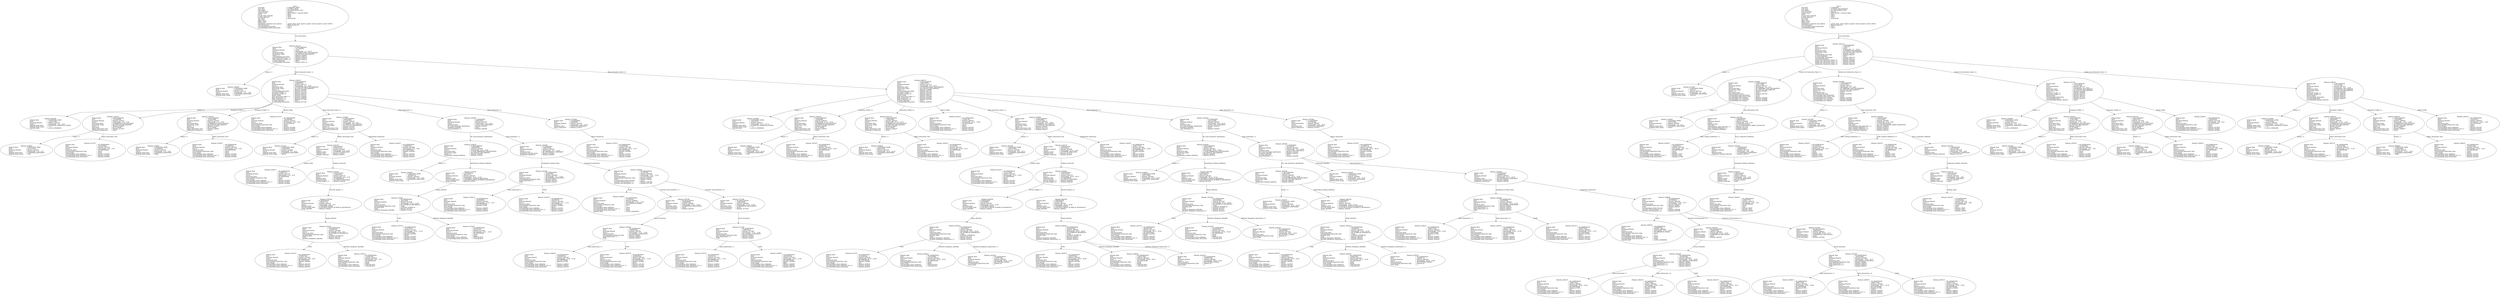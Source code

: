 digraph "myarray.adt" {
  Unit_3 -> Element_2301113
      [ label=Unit_Declaration ];
  Unit_3
      [ label=<<TABLE BORDER="0" CELLBORDER="0" CELLSPACING="0" CELLPADDING="0"> 
          <TR><TD COLSPAN="3">Unit_3</TD></TR>
          <TR><TD ALIGN="LEFT">Unit_Kind   </TD><TD> = </TD><TD ALIGN="LEFT">A_PACKAGE_BODY</TD></TR>
          <TR><TD ALIGN="LEFT">Unit_Class   </TD><TD> = </TD><TD ALIGN="LEFT">A_PUBLIC_BODY</TD></TR>
          <TR><TD ALIGN="LEFT">Unit_Origin   </TD><TD> = </TD><TD ALIGN="LEFT">AN_APPLICATION_UNIT</TD></TR>
          <TR><TD ALIGN="LEFT">Unit_Full_Name    </TD><TD> = </TD><TD ALIGN="LEFT">myarray</TD></TR>
          <TR><TD ALIGN="LEFT">Unique_Name   </TD><TD> = </TD><TD ALIGN="LEFT">ASIS Context 1: myarray (body)</TD></TR>
          <TR><TD ALIGN="LEFT">Exists  </TD><TD> = </TD><TD ALIGN="LEFT">TRUE</TD></TR>
          <TR><TD ALIGN="LEFT">Can_Be_Main_Program     </TD><TD> = </TD><TD ALIGN="LEFT">TRUE</TD></TR>
          <TR><TD ALIGN="LEFT">Is_Body_Required     </TD><TD> = </TD><TD ALIGN="LEFT">TRUE</TD></TR>
          <TR><TD ALIGN="LEFT">Text_Name   </TD><TD> = </TD><TD ALIGN="LEFT">myarray.adb</TD></TR>
          <TR><TD ALIGN="LEFT">Text_Form   </TD><TD> = </TD><TD ALIGN="LEFT"></TD></TR>
          <TR><TD ALIGN="LEFT">Object_Name   </TD><TD> = </TD><TD ALIGN="LEFT"></TD></TR>
          <TR><TD ALIGN="LEFT">Object_Form   </TD><TD> = </TD><TD ALIGN="LEFT"></TD></TR>
          <TR><TD ALIGN="LEFT">Compilation_Command_Line_Options         </TD><TD> = </TD><TD ALIGN="LEFT">-gnatA -gnatc -gnatt -gnatws -gnatyN -mtune=generic -march=x86-64</TD></TR>
          <TR><TD ALIGN="LEFT">Unit_Declaration     </TD><TD> = </TD><TD ALIGN="LEFT">Element_2301113</TD></TR>
          <TR><TD ALIGN="LEFT">Corresponding_Declaration       </TD><TD> = </TD><TD ALIGN="LEFT">Unit_4</TD></TR>
          <TR><TD ALIGN="LEFT">Corresponding_Parent_Declaration         </TD><TD> = </TD><TD ALIGN="LEFT">Unit_1</TD></TR>
          </TABLE>> ];
  Element_2301113 -> Element_2294057
      [ label="Names ( 1)" ];
  Element_2301113 -> Element_2330107
      [ label="Body_Declarative_Items ( 1)" ];
  Element_2301113 -> Element_2406107
      [ label="Body_Declarative_Items ( 2)" ];
  Element_2301113
      [ label=<<TABLE BORDER="0" CELLBORDER="0" CELLSPACING="0" CELLPADDING="0"> 
          <TR><TD COLSPAN="3">Element_2301113</TD></TR>
          <TR><TD ALIGN="LEFT">Element_Kind    </TD><TD> = </TD><TD ALIGN="LEFT">A_DECLARATION</TD></TR>
          <TR><TD ALIGN="LEFT">Hash  </TD><TD> = </TD><TD ALIGN="LEFT">-2137242934</TD></TR>
          <TR><TD ALIGN="LEFT">Enclosing_Element     </TD><TD> = </TD><TD ALIGN="LEFT">(none)</TD></TR>
          <TR><TD ALIGN="LEFT">Source  </TD><TD> = </TD><TD ALIGN="LEFT">myarray.adb - 1:1 .. 43:12</TD></TR>
          <TR><TD ALIGN="LEFT">Declaration_Kind     </TD><TD> = </TD><TD ALIGN="LEFT">A_PACKAGE_BODY_DECLARATION</TD></TR>
          <TR><TD ALIGN="LEFT">Declaration_Origin     </TD><TD> = </TD><TD ALIGN="LEFT">AN_EXPLICIT_DECLARATION</TD></TR>
          <TR><TD ALIGN="LEFT">Names ( 1)   </TD><TD> = </TD><TD ALIGN="LEFT">Element_2294057</TD></TR>
          <TR><TD ALIGN="LEFT">Corresponding_End_Name      </TD><TD> = </TD><TD ALIGN="LEFT">Element_2482237</TD></TR>
          <TR><TD ALIGN="LEFT">Body_Declarative_Items ( 1)       </TD><TD> = </TD><TD ALIGN="LEFT">Element_2330107</TD></TR>
          <TR><TD ALIGN="LEFT">Body_Declarative_Items ( 2)       </TD><TD> = </TD><TD ALIGN="LEFT">Element_2406107</TD></TR>
          <TR><TD ALIGN="LEFT">Is_Name_Repeated     </TD><TD> = </TD><TD ALIGN="LEFT">TRUE</TD></TR>
          <TR><TD ALIGN="LEFT">Corresponding_Declaration       </TD><TD> = </TD><TD ALIGN="LEFT">Element_2601112</TD></TR>
          </TABLE>> ];
  Element_2294057
      [ label=<<TABLE BORDER="0" CELLBORDER="0" CELLSPACING="0" CELLPADDING="0"> 
          <TR><TD COLSPAN="3">Element_2294057</TD></TR>
          <TR><TD ALIGN="LEFT">Element_Kind    </TD><TD> = </TD><TD ALIGN="LEFT">A_DEFINING_NAME</TD></TR>
          <TR><TD ALIGN="LEFT">Hash  </TD><TD> = </TD><TD ALIGN="LEFT">-2138153782</TD></TR>
          <TR><TD ALIGN="LEFT">Enclosing_Element     </TD><TD> = </TD><TD ALIGN="LEFT">Element_2301113</TD></TR>
          <TR><TD ALIGN="LEFT">Source  </TD><TD> = </TD><TD ALIGN="LEFT">myarray.adb - 1:14 .. 1:20</TD></TR>
          <TR><TD ALIGN="LEFT">Defining_Name_Kind     </TD><TD> = </TD><TD ALIGN="LEFT">A_DEFINING_IDENTIFIER</TD></TR>
          <TR><TD ALIGN="LEFT">Defining_Name_Image     </TD><TD> = </TD><TD ALIGN="LEFT">"myarray"</TD></TR>
          </TABLE>> ];
  Element_2330107 -> Element_2302069
      [ label="Names ( 1)" ];
  Element_2330107 -> Element_2316105
      [ label="Parameter_Profile ( 1)" ];
  Element_2330107 -> Element_2325105
      [ label="Parameter_Profile ( 2)" ];
  Element_2330107 -> Element_2327237
      [ label=Result_Profile ];
  Element_2330107 -> Element_2339090
      [ label="Body_Declarative_Items ( 1)" ];
  Element_2330107 -> Element_2359393
      [ label="Body_Statements ( 1)" ];
  Element_2330107 -> Element_2375398
      [ label="Body_Statements ( 2)" ];
  Element_2330107
      [ label=<<TABLE BORDER="0" CELLBORDER="0" CELLSPACING="0" CELLPADDING="0"> 
          <TR><TD COLSPAN="3">Element_2330107</TD></TR>
          <TR><TD ALIGN="LEFT">Element_Kind    </TD><TD> = </TD><TD ALIGN="LEFT">A_DECLARATION</TD></TR>
          <TR><TD ALIGN="LEFT">Hash  </TD><TD> = </TD><TD ALIGN="LEFT"> 1346590937</TD></TR>
          <TR><TD ALIGN="LEFT">Enclosing_Element     </TD><TD> = </TD><TD ALIGN="LEFT">Element_2301113</TD></TR>
          <TR><TD ALIGN="LEFT">Source  </TD><TD> = </TD><TD ALIGN="LEFT">myarray.adb - 4:3 .. 18:10</TD></TR>
          <TR><TD ALIGN="LEFT">Declaration_Kind     </TD><TD> = </TD><TD ALIGN="LEFT">A_FUNCTION_BODY_DECLARATION</TD></TR>
          <TR><TD ALIGN="LEFT">Declaration_Origin     </TD><TD> = </TD><TD ALIGN="LEFT">AN_EXPLICIT_DECLARATION</TD></TR>
          <TR><TD ALIGN="LEFT">Names ( 1)   </TD><TD> = </TD><TD ALIGN="LEFT">Element_2302069</TD></TR>
          <TR><TD ALIGN="LEFT">Corresponding_End_Name      </TD><TD> = </TD><TD ALIGN="LEFT">Element_2377247</TD></TR>
          <TR><TD ALIGN="LEFT">Parameter_Profile ( 1)      </TD><TD> = </TD><TD ALIGN="LEFT">Element_2316105</TD></TR>
          <TR><TD ALIGN="LEFT">Parameter_Profile ( 2)      </TD><TD> = </TD><TD ALIGN="LEFT">Element_2325105</TD></TR>
          <TR><TD ALIGN="LEFT">Result_Profile    </TD><TD> = </TD><TD ALIGN="LEFT">Element_2327237</TD></TR>
          <TR><TD ALIGN="LEFT">Body_Declarative_Items ( 1)       </TD><TD> = </TD><TD ALIGN="LEFT">Element_2339090</TD></TR>
          <TR><TD ALIGN="LEFT">Body_Statements ( 1)      </TD><TD> = </TD><TD ALIGN="LEFT">Element_2359393</TD></TR>
          <TR><TD ALIGN="LEFT">Body_Statements ( 2)      </TD><TD> = </TD><TD ALIGN="LEFT">Element_2375398</TD></TR>
          <TR><TD ALIGN="LEFT">Is_Name_Repeated     </TD><TD> = </TD><TD ALIGN="LEFT">TRUE</TD></TR>
          <TR><TD ALIGN="LEFT">Corresponding_Declaration       </TD><TD> = </TD><TD ALIGN="LEFT">Element_2571104</TD></TR>
          </TABLE>> ];
  Element_2302069
      [ label=<<TABLE BORDER="0" CELLBORDER="0" CELLSPACING="0" CELLPADDING="0"> 
          <TR><TD COLSPAN="3">Element_2302069</TD></TR>
          <TR><TD ALIGN="LEFT">Element_Kind    </TD><TD> = </TD><TD ALIGN="LEFT">A_DEFINING_NAME</TD></TR>
          <TR><TD ALIGN="LEFT">Hash  </TD><TD> = </TD><TD ALIGN="LEFT"> 1346513689</TD></TR>
          <TR><TD ALIGN="LEFT">Enclosing_Element     </TD><TD> = </TD><TD ALIGN="LEFT">Element_2330107</TD></TR>
          <TR><TD ALIGN="LEFT">Source  </TD><TD> = </TD><TD ALIGN="LEFT">myarray.adb - 4:12 .. 4:14</TD></TR>
          <TR><TD ALIGN="LEFT">Defining_Name_Kind     </TD><TD> = </TD><TD ALIGN="LEFT">A_DEFINING_OPERATOR_SYMBOL</TD></TR>
          <TR><TD ALIGN="LEFT">Defining_Name_Image     </TD><TD> = </TD><TD ALIGN="LEFT">""+""</TD></TR>
          <TR><TD ALIGN="LEFT">Operator_Kind    </TD><TD> = </TD><TD ALIGN="LEFT">A_PLUS_OPERATOR</TD></TR>
          </TABLE>> ];
  Element_2316105 -> Element_2309057
      [ label="Names ( 1)" ];
  Element_2316105 -> Element_2317237
      [ label=Object_Declaration_View ];
  Element_2316105
      [ label=<<TABLE BORDER="0" CELLBORDER="0" CELLSPACING="0" CELLPADDING="0"> 
          <TR><TD COLSPAN="3">Element_2316105</TD></TR>
          <TR><TD ALIGN="LEFT">Element_Kind    </TD><TD> = </TD><TD ALIGN="LEFT">A_DECLARATION</TD></TR>
          <TR><TD ALIGN="LEFT">Hash  </TD><TD> = </TD><TD ALIGN="LEFT">-1473665588</TD></TR>
          <TR><TD ALIGN="LEFT">Enclosing_Element     </TD><TD> = </TD><TD ALIGN="LEFT">Element_2330107</TD></TR>
          <TR><TD ALIGN="LEFT">Source  </TD><TD> = </TD><TD ALIGN="LEFT">myarray.adb - 5:14 .. 5:30</TD></TR>
          <TR><TD ALIGN="LEFT">Declaration_Kind     </TD><TD> = </TD><TD ALIGN="LEFT">A_PARAMETER_SPECIFICATION</TD></TR>
          <TR><TD ALIGN="LEFT">Declaration_Origin     </TD><TD> = </TD><TD ALIGN="LEFT">AN_EXPLICIT_DECLARATION</TD></TR>
          <TR><TD ALIGN="LEFT">Names ( 1)   </TD><TD> = </TD><TD ALIGN="LEFT">Element_2309057</TD></TR>
          <TR><TD ALIGN="LEFT">Mode_Kind   </TD><TD> = </TD><TD ALIGN="LEFT">AN_IN_MODE</TD></TR>
          <TR><TD ALIGN="LEFT">Object_Declaration_View      </TD><TD> = </TD><TD ALIGN="LEFT">Element_2317237</TD></TR>
          <TR><TD ALIGN="LEFT">Initialization_Expression       </TD><TD> = </TD><TD ALIGN="LEFT">(none)</TD></TR>
          </TABLE>> ];
  Element_2309057
      [ label=<<TABLE BORDER="0" CELLBORDER="0" CELLSPACING="0" CELLPADDING="0"> 
          <TR><TD COLSPAN="3">Element_2309057</TD></TR>
          <TR><TD ALIGN="LEFT">Element_Kind    </TD><TD> = </TD><TD ALIGN="LEFT">A_DEFINING_NAME</TD></TR>
          <TR><TD ALIGN="LEFT">Hash  </TD><TD> = </TD><TD ALIGN="LEFT">-1473714740</TD></TR>
          <TR><TD ALIGN="LEFT">Enclosing_Element     </TD><TD> = </TD><TD ALIGN="LEFT">Element_2316105</TD></TR>
          <TR><TD ALIGN="LEFT">Source  </TD><TD> = </TD><TD ALIGN="LEFT">myarray.adb - 5:14 .. 5:17</TD></TR>
          <TR><TD ALIGN="LEFT">Defining_Name_Kind     </TD><TD> = </TD><TD ALIGN="LEFT">A_DEFINING_IDENTIFIER</TD></TR>
          <TR><TD ALIGN="LEFT">Defining_Name_Image     </TD><TD> = </TD><TD ALIGN="LEFT">"Left"</TD></TR>
          </TABLE>> ];
  Element_2317237
      [ label=<<TABLE BORDER="0" CELLBORDER="0" CELLSPACING="0" CELLPADDING="0"> 
          <TR><TD COLSPAN="3">Element_2317237</TD></TR>
          <TR><TD ALIGN="LEFT">Element_Kind    </TD><TD> = </TD><TD ALIGN="LEFT">AN_EXPRESSION</TD></TR>
          <TR><TD ALIGN="LEFT">Hash  </TD><TD> = </TD><TD ALIGN="LEFT">-1473530580</TD></TR>
          <TR><TD ALIGN="LEFT">Enclosing_Element     </TD><TD> = </TD><TD ALIGN="LEFT">Element_2316105</TD></TR>
          <TR><TD ALIGN="LEFT">Source  </TD><TD> = </TD><TD ALIGN="LEFT">myarray.adb - 5:25 .. 5:30</TD></TR>
          <TR><TD ALIGN="LEFT">Expression_Kind    </TD><TD> = </TD><TD ALIGN="LEFT">AN_IDENTIFIER</TD></TR>
          <TR><TD ALIGN="LEFT">Corresponding_Expression_Type        </TD><TD> = </TD><TD ALIGN="LEFT">(none)</TD></TR>
          <TR><TD ALIGN="LEFT">Name_Image   </TD><TD> = </TD><TD ALIGN="LEFT">Vector</TD></TR>
          <TR><TD ALIGN="LEFT">Corresponding_Name_Definition        </TD><TD> = </TD><TD ALIGN="LEFT">Element_2519057</TD></TR>
          <TR><TD ALIGN="LEFT">Corresponding_Name_Definition_List ( 1)          </TD><TD> = </TD><TD ALIGN="LEFT">Element_2519057</TD></TR>
          <TR><TD ALIGN="LEFT">Corresponding_Name_Declaration        </TD><TD> = </TD><TD ALIGN="LEFT">Element_2530082</TD></TR>
          </TABLE>> ];
  Element_2325105 -> Element_2318057
      [ label="Names ( 1)" ];
  Element_2325105 -> Element_2326237
      [ label=Object_Declaration_View ];
  Element_2325105
      [ label=<<TABLE BORDER="0" CELLBORDER="0" CELLSPACING="0" CELLPADDING="0"> 
          <TR><TD COLSPAN="3">Element_2325105</TD></TR>
          <TR><TD ALIGN="LEFT">Element_Kind    </TD><TD> = </TD><TD ALIGN="LEFT">A_DECLARATION</TD></TR>
          <TR><TD ALIGN="LEFT">Hash  </TD><TD> = </TD><TD ALIGN="LEFT"> 1410912998</TD></TR>
          <TR><TD ALIGN="LEFT">Enclosing_Element     </TD><TD> = </TD><TD ALIGN="LEFT">Element_2330107</TD></TR>
          <TR><TD ALIGN="LEFT">Source  </TD><TD> = </TD><TD ALIGN="LEFT">myarray.adb - 6:14 .. 6:30</TD></TR>
          <TR><TD ALIGN="LEFT">Declaration_Kind     </TD><TD> = </TD><TD ALIGN="LEFT">A_PARAMETER_SPECIFICATION</TD></TR>
          <TR><TD ALIGN="LEFT">Declaration_Origin     </TD><TD> = </TD><TD ALIGN="LEFT">AN_EXPLICIT_DECLARATION</TD></TR>
          <TR><TD ALIGN="LEFT">Names ( 1)   </TD><TD> = </TD><TD ALIGN="LEFT">Element_2318057</TD></TR>
          <TR><TD ALIGN="LEFT">Mode_Kind   </TD><TD> = </TD><TD ALIGN="LEFT">AN_IN_MODE</TD></TR>
          <TR><TD ALIGN="LEFT">Object_Declaration_View      </TD><TD> = </TD><TD ALIGN="LEFT">Element_2326237</TD></TR>
          <TR><TD ALIGN="LEFT">Initialization_Expression       </TD><TD> = </TD><TD ALIGN="LEFT">(none)</TD></TR>
          </TABLE>> ];
  Element_2318057
      [ label=<<TABLE BORDER="0" CELLBORDER="0" CELLSPACING="0" CELLPADDING="0"> 
          <TR><TD COLSPAN="3">Element_2318057</TD></TR>
          <TR><TD ALIGN="LEFT">Element_Kind    </TD><TD> = </TD><TD ALIGN="LEFT">A_DEFINING_NAME</TD></TR>
          <TR><TD ALIGN="LEFT">Hash  </TD><TD> = </TD><TD ALIGN="LEFT"> 1410888422</TD></TR>
          <TR><TD ALIGN="LEFT">Enclosing_Element     </TD><TD> = </TD><TD ALIGN="LEFT">Element_2325105</TD></TR>
          <TR><TD ALIGN="LEFT">Source  </TD><TD> = </TD><TD ALIGN="LEFT">myarray.adb - 6:14 .. 6:18</TD></TR>
          <TR><TD ALIGN="LEFT">Defining_Name_Kind     </TD><TD> = </TD><TD ALIGN="LEFT">A_DEFINING_IDENTIFIER</TD></TR>
          <TR><TD ALIGN="LEFT">Defining_Name_Image     </TD><TD> = </TD><TD ALIGN="LEFT">"Right"</TD></TR>
          </TABLE>> ];
  Element_2326237
      [ label=<<TABLE BORDER="0" CELLBORDER="0" CELLSPACING="0" CELLPADDING="0"> 
          <TR><TD COLSPAN="3">Element_2326237</TD></TR>
          <TR><TD ALIGN="LEFT">Element_Kind    </TD><TD> = </TD><TD ALIGN="LEFT">AN_EXPRESSION</TD></TR>
          <TR><TD ALIGN="LEFT">Hash  </TD><TD> = </TD><TD ALIGN="LEFT"> 1410980502</TD></TR>
          <TR><TD ALIGN="LEFT">Enclosing_Element     </TD><TD> = </TD><TD ALIGN="LEFT">Element_2325105</TD></TR>
          <TR><TD ALIGN="LEFT">Source  </TD><TD> = </TD><TD ALIGN="LEFT">myarray.adb - 6:25 .. 6:30</TD></TR>
          <TR><TD ALIGN="LEFT">Expression_Kind    </TD><TD> = </TD><TD ALIGN="LEFT">AN_IDENTIFIER</TD></TR>
          <TR><TD ALIGN="LEFT">Corresponding_Expression_Type        </TD><TD> = </TD><TD ALIGN="LEFT">(none)</TD></TR>
          <TR><TD ALIGN="LEFT">Name_Image   </TD><TD> = </TD><TD ALIGN="LEFT">Vector</TD></TR>
          <TR><TD ALIGN="LEFT">Corresponding_Name_Definition        </TD><TD> = </TD><TD ALIGN="LEFT">Element_2519057</TD></TR>
          <TR><TD ALIGN="LEFT">Corresponding_Name_Definition_List ( 1)          </TD><TD> = </TD><TD ALIGN="LEFT">Element_2519057</TD></TR>
          <TR><TD ALIGN="LEFT">Corresponding_Name_Declaration        </TD><TD> = </TD><TD ALIGN="LEFT">Element_2530082</TD></TR>
          </TABLE>> ];
  Element_2327237
      [ label=<<TABLE BORDER="0" CELLBORDER="0" CELLSPACING="0" CELLPADDING="0"> 
          <TR><TD COLSPAN="3">Element_2327237</TD></TR>
          <TR><TD ALIGN="LEFT">Element_Kind    </TD><TD> = </TD><TD ALIGN="LEFT">AN_EXPRESSION</TD></TR>
          <TR><TD ALIGN="LEFT">Hash  </TD><TD> = </TD><TD ALIGN="LEFT"> 1410980486</TD></TR>
          <TR><TD ALIGN="LEFT">Enclosing_Element     </TD><TD> = </TD><TD ALIGN="LEFT">Element_2330107</TD></TR>
          <TR><TD ALIGN="LEFT">Source  </TD><TD> = </TD><TD ALIGN="LEFT">myarray.adb - 6:40 .. 6:45</TD></TR>
          <TR><TD ALIGN="LEFT">Expression_Kind    </TD><TD> = </TD><TD ALIGN="LEFT">AN_IDENTIFIER</TD></TR>
          <TR><TD ALIGN="LEFT">Corresponding_Expression_Type        </TD><TD> = </TD><TD ALIGN="LEFT">(none)</TD></TR>
          <TR><TD ALIGN="LEFT">Name_Image   </TD><TD> = </TD><TD ALIGN="LEFT">Vector</TD></TR>
          <TR><TD ALIGN="LEFT">Corresponding_Name_Definition        </TD><TD> = </TD><TD ALIGN="LEFT">Element_2519057</TD></TR>
          <TR><TD ALIGN="LEFT">Corresponding_Name_Definition_List ( 1)          </TD><TD> = </TD><TD ALIGN="LEFT">Element_2519057</TD></TR>
          <TR><TD ALIGN="LEFT">Corresponding_Name_Declaration        </TD><TD> = </TD><TD ALIGN="LEFT">Element_2530082</TD></TR>
          </TABLE>> ];
  Element_2339090 -> Element_2331057
      [ label="Names ( 1)" ];
  Element_2339090 -> Element_2343176
      [ label=Object_Declaration_View ];
  Element_2339090 -> Element_2344237
      [ label=Initialization_Expression ];
  Element_2339090
      [ label=<<TABLE BORDER="0" CELLBORDER="0" CELLSPACING="0" CELLPADDING="0"> 
          <TR><TD COLSPAN="3">Element_2339090</TD></TR>
          <TR><TD ALIGN="LEFT">Element_Kind    </TD><TD> = </TD><TD ALIGN="LEFT">A_DECLARATION</TD></TR>
          <TR><TD ALIGN="LEFT">Hash  </TD><TD> = </TD><TD ALIGN="LEFT">-1794626283</TD></TR>
          <TR><TD ALIGN="LEFT">Enclosing_Element     </TD><TD> = </TD><TD ALIGN="LEFT">Element_2330107</TD></TR>
          <TR><TD ALIGN="LEFT">Source  </TD><TD> = </TD><TD ALIGN="LEFT">myarray.adb - 8:5 .. 8:41</TD></TR>
          <TR><TD ALIGN="LEFT">Declaration_Kind     </TD><TD> = </TD><TD ALIGN="LEFT">A_VARIABLE_DECLARATION</TD></TR>
          <TR><TD ALIGN="LEFT">Declaration_Origin     </TD><TD> = </TD><TD ALIGN="LEFT">AN_EXPLICIT_DECLARATION</TD></TR>
          <TR><TD ALIGN="LEFT">Names ( 1)   </TD><TD> = </TD><TD ALIGN="LEFT">Element_2331057</TD></TR>
          <TR><TD ALIGN="LEFT">Object_Declaration_View      </TD><TD> = </TD><TD ALIGN="LEFT">Element_2343176</TD></TR>
          <TR><TD ALIGN="LEFT">Initialization_Expression       </TD><TD> = </TD><TD ALIGN="LEFT">Element_2344237</TD></TR>
          </TABLE>> ];
  Element_2331057
      [ label=<<TABLE BORDER="0" CELLBORDER="0" CELLSPACING="0" CELLPADDING="0"> 
          <TR><TD COLSPAN="3">Element_2331057</TD></TR>
          <TR><TD ALIGN="LEFT">Element_Kind    </TD><TD> = </TD><TD ALIGN="LEFT">A_DEFINING_NAME</TD></TR>
          <TR><TD ALIGN="LEFT">Hash  </TD><TD> = </TD><TD ALIGN="LEFT">-1794630507</TD></TR>
          <TR><TD ALIGN="LEFT">Enclosing_Element     </TD><TD> = </TD><TD ALIGN="LEFT">Element_2339090</TD></TR>
          <TR><TD ALIGN="LEFT">Source  </TD><TD> = </TD><TD ALIGN="LEFT">myarray.adb - 8:5 .. 8:10</TD></TR>
          <TR><TD ALIGN="LEFT">Defining_Name_Kind     </TD><TD> = </TD><TD ALIGN="LEFT">A_DEFINING_IDENTIFIER</TD></TR>
          <TR><TD ALIGN="LEFT">Defining_Name_Image     </TD><TD> = </TD><TD ALIGN="LEFT">"Result"</TD></TR>
          </TABLE>> ];
  Element_2343176 -> Element_2338237
      [ label=Subtype_Mark ];
  Element_2343176 -> Element_2340181
      [ label=Subtype_Constraint ];
  Element_2343176
      [ label=<<TABLE BORDER="0" CELLBORDER="0" CELLSPACING="0" CELLPADDING="0"> 
          <TR><TD COLSPAN="3">Element_2343176</TD></TR>
          <TR><TD ALIGN="LEFT">Element_Kind    </TD><TD> = </TD><TD ALIGN="LEFT">A_DEFINITION</TD></TR>
          <TR><TD ALIGN="LEFT">Hash  </TD><TD> = </TD><TD ALIGN="LEFT">-1794615239</TD></TR>
          <TR><TD ALIGN="LEFT">Enclosing_Element     </TD><TD> = </TD><TD ALIGN="LEFT">Element_2339090</TD></TR>
          <TR><TD ALIGN="LEFT">Source  </TD><TD> = </TD><TD ALIGN="LEFT">myarray.adb - 8:14 .. 8:32</TD></TR>
          <TR><TD ALIGN="LEFT">Definition_Kind    </TD><TD> = </TD><TD ALIGN="LEFT">A_SUBTYPE_INDICATION</TD></TR>
          <TR><TD ALIGN="LEFT">Subtype_Mark    </TD><TD> = </TD><TD ALIGN="LEFT">Element_2338237</TD></TR>
          <TR><TD ALIGN="LEFT">Subtype_Constraint     </TD><TD> = </TD><TD ALIGN="LEFT">Element_2340181</TD></TR>
          </TABLE>> ];
  Element_2338237
      [ label=<<TABLE BORDER="0" CELLBORDER="0" CELLSPACING="0" CELLPADDING="0"> 
          <TR><TD COLSPAN="3">Element_2338237</TD></TR>
          <TR><TD ALIGN="LEFT">Element_Kind    </TD><TD> = </TD><TD ALIGN="LEFT">AN_EXPRESSION</TD></TR>
          <TR><TD ALIGN="LEFT">Hash  </TD><TD> = </TD><TD ALIGN="LEFT">-1794607431</TD></TR>
          <TR><TD ALIGN="LEFT">Enclosing_Element     </TD><TD> = </TD><TD ALIGN="LEFT">Element_2343176</TD></TR>
          <TR><TD ALIGN="LEFT">Source  </TD><TD> = </TD><TD ALIGN="LEFT">myarray.adb - 8:14 .. 8:19</TD></TR>
          <TR><TD ALIGN="LEFT">Expression_Kind    </TD><TD> = </TD><TD ALIGN="LEFT">AN_IDENTIFIER</TD></TR>
          <TR><TD ALIGN="LEFT">Corresponding_Expression_Type        </TD><TD> = </TD><TD ALIGN="LEFT">(none)</TD></TR>
          <TR><TD ALIGN="LEFT">Name_Image   </TD><TD> = </TD><TD ALIGN="LEFT">Vector</TD></TR>
          <TR><TD ALIGN="LEFT">Corresponding_Name_Definition        </TD><TD> = </TD><TD ALIGN="LEFT">Element_2519057</TD></TR>
          <TR><TD ALIGN="LEFT">Corresponding_Name_Definition_List ( 1)          </TD><TD> = </TD><TD ALIGN="LEFT">Element_2519057</TD></TR>
          <TR><TD ALIGN="LEFT">Corresponding_Name_Declaration        </TD><TD> = </TD><TD ALIGN="LEFT">Element_2530082</TD></TR>
          </TABLE>> ];
  Element_2340181 -> Element_2700188
      [ label="Discrete_Ranges ( 1)" ];
  Element_2340181
      [ label=<<TABLE BORDER="0" CELLBORDER="0" CELLSPACING="0" CELLPADDING="0"> 
          <TR><TD COLSPAN="3">Element_2340181</TD></TR>
          <TR><TD ALIGN="LEFT">Element_Kind    </TD><TD> = </TD><TD ALIGN="LEFT">A_DEFINITION</TD></TR>
          <TR><TD ALIGN="LEFT">Hash  </TD><TD> = </TD><TD ALIGN="LEFT">-1794614635</TD></TR>
          <TR><TD ALIGN="LEFT">Enclosing_Element     </TD><TD> = </TD><TD ALIGN="LEFT">Element_2343176</TD></TR>
          <TR><TD ALIGN="LEFT">Source  </TD><TD> = </TD><TD ALIGN="LEFT">myarray.adb - 8:21 .. 8:32</TD></TR>
          <TR><TD ALIGN="LEFT">Definition_Kind    </TD><TD> = </TD><TD ALIGN="LEFT">A_CONSTRAINT</TD></TR>
          <TR><TD ALIGN="LEFT">Constraint_Kind    </TD><TD> = </TD><TD ALIGN="LEFT">AN_INDEX_CONSTRAINT</TD></TR>
          <TR><TD ALIGN="LEFT">Discrete_Ranges ( 1)      </TD><TD> = </TD><TD ALIGN="LEFT">Element_2700188</TD></TR>
          </TABLE>> ];
  Element_2700188 -> Element_2700322
      [ label=Range_Attribute ];
  Element_2700188
      [ label=<<TABLE BORDER="0" CELLBORDER="0" CELLSPACING="0" CELLPADDING="0"> 
          <TR><TD COLSPAN="3">Element_2700188</TD></TR>
          <TR><TD ALIGN="LEFT">Element_Kind    </TD><TD> = </TD><TD ALIGN="LEFT">A_DEFINITION</TD></TR>
          <TR><TD ALIGN="LEFT">Hash  </TD><TD> = </TD><TD ALIGN="LEFT">-1794613719</TD></TR>
          <TR><TD ALIGN="LEFT">Enclosing_Element     </TD><TD> = </TD><TD ALIGN="LEFT">Element_2340181</TD></TR>
          <TR><TD ALIGN="LEFT">Source  </TD><TD> = </TD><TD ALIGN="LEFT">myarray.adb - 8:22 .. 8:31</TD></TR>
          <TR><TD ALIGN="LEFT">Definition_Kind    </TD><TD> = </TD><TD ALIGN="LEFT">A_DISCRETE_RANGE</TD></TR>
          <TR><TD ALIGN="LEFT">Discrete_Range_Kind     </TD><TD> = </TD><TD ALIGN="LEFT">A_DISCRETE_RANGE_ATTRIBUTE_REFERENCE</TD></TR>
          <TR><TD ALIGN="LEFT">Range_Attribute    </TD><TD> = </TD><TD ALIGN="LEFT">Element_2700322</TD></TR>
          </TABLE>> ];
  Element_2700322 -> Element_2341237
      [ label=Prefix ];
  Element_2700322 -> Element_2700237
      [ label=Attribute_Designator_Identifier ];
  Element_2700322
      [ label=<<TABLE BORDER="0" CELLBORDER="0" CELLSPACING="0" CELLPADDING="0"> 
          <TR><TD COLSPAN="3">Element_2700322</TD></TR>
          <TR><TD ALIGN="LEFT">Element_Kind    </TD><TD> = </TD><TD ALIGN="LEFT">AN_EXPRESSION</TD></TR>
          <TR><TD ALIGN="LEFT">Hash  </TD><TD> = </TD><TD ALIGN="LEFT">-1794629335</TD></TR>
          <TR><TD ALIGN="LEFT">Enclosing_Element     </TD><TD> = </TD><TD ALIGN="LEFT">Element_2700188</TD></TR>
          <TR><TD ALIGN="LEFT">Source  </TD><TD> = </TD><TD ALIGN="LEFT">myarray.adb - 8:22 .. 8:31</TD></TR>
          <TR><TD ALIGN="LEFT">Expression_Kind    </TD><TD> = </TD><TD ALIGN="LEFT">AN_ATTRIBUTE_REFERENCE</TD></TR>
          <TR><TD ALIGN="LEFT">Corresponding_Expression_Type        </TD><TD> = </TD><TD ALIGN="LEFT">(none)</TD></TR>
          <TR><TD ALIGN="LEFT">Attribute_Kind    </TD><TD> = </TD><TD ALIGN="LEFT">A_RANGE_ATTRIBUTE</TD></TR>
          <TR><TD ALIGN="LEFT">Prefix  </TD><TD> = </TD><TD ALIGN="LEFT">Element_2341237</TD></TR>
          <TR><TD ALIGN="LEFT">Attribute_Designator_Identifier        </TD><TD> = </TD><TD ALIGN="LEFT">Element_2700237</TD></TR>
          </TABLE>> ];
  Element_2341237
      [ label=<<TABLE BORDER="0" CELLBORDER="0" CELLSPACING="0" CELLPADDING="0"> 
          <TR><TD COLSPAN="3">Element_2341237</TD></TR>
          <TR><TD ALIGN="LEFT">Element_Kind    </TD><TD> = </TD><TD ALIGN="LEFT">AN_EXPRESSION</TD></TR>
          <TR><TD ALIGN="LEFT">Hash  </TD><TD> = </TD><TD ALIGN="LEFT">-1794607463</TD></TR>
          <TR><TD ALIGN="LEFT">Enclosing_Element     </TD><TD> = </TD><TD ALIGN="LEFT">Element_2700322</TD></TR>
          <TR><TD ALIGN="LEFT">Source  </TD><TD> = </TD><TD ALIGN="LEFT">myarray.adb - 8:22 .. 8:25</TD></TR>
          <TR><TD ALIGN="LEFT">Expression_Kind    </TD><TD> = </TD><TD ALIGN="LEFT">AN_IDENTIFIER</TD></TR>
          <TR><TD ALIGN="LEFT">Corresponding_Expression_Type        </TD><TD> = </TD><TD ALIGN="LEFT">Element_2530082</TD></TR>
          <TR><TD ALIGN="LEFT">Name_Image   </TD><TD> = </TD><TD ALIGN="LEFT">Left</TD></TR>
          <TR><TD ALIGN="LEFT">Corresponding_Name_Definition        </TD><TD> = </TD><TD ALIGN="LEFT">Element_2551057</TD></TR>
          <TR><TD ALIGN="LEFT">Corresponding_Name_Definition_List ( 1)          </TD><TD> = </TD><TD ALIGN="LEFT">Element_2551057</TD></TR>
          <TR><TD ALIGN="LEFT">Corresponding_Name_Declaration        </TD><TD> = </TD><TD ALIGN="LEFT">Element_2558105</TD></TR>
          </TABLE>> ];
  Element_2700237
      [ label=<<TABLE BORDER="0" CELLBORDER="0" CELLSPACING="0" CELLPADDING="0"> 
          <TR><TD COLSPAN="3">Element_2700237</TD></TR>
          <TR><TD ALIGN="LEFT">Element_Kind    </TD><TD> = </TD><TD ALIGN="LEFT">AN_EXPRESSION</TD></TR>
          <TR><TD ALIGN="LEFT">Hash  </TD><TD> = </TD><TD ALIGN="LEFT">-1794607447</TD></TR>
          <TR><TD ALIGN="LEFT">Enclosing_Element     </TD><TD> = </TD><TD ALIGN="LEFT">Element_2700322</TD></TR>
          <TR><TD ALIGN="LEFT">Source  </TD><TD> = </TD><TD ALIGN="LEFT">myarray.adb - 8:27 .. 8:31</TD></TR>
          <TR><TD ALIGN="LEFT">Expression_Kind    </TD><TD> = </TD><TD ALIGN="LEFT">AN_IDENTIFIER</TD></TR>
          <TR><TD ALIGN="LEFT">Corresponding_Expression_Type        </TD><TD> = </TD><TD ALIGN="LEFT">(none)</TD></TR>
          <TR><TD ALIGN="LEFT">Name_Image   </TD><TD> = </TD><TD ALIGN="LEFT">Range</TD></TR>
          <TR><TD ALIGN="LEFT">Corresponding_Name_Definition        </TD><TD> = </TD><TD ALIGN="LEFT">***Invalid ID***</TD></TR>
          <TR><TD ALIGN="LEFT">Corresponding_Name_Declaration        </TD><TD> = </TD><TD ALIGN="LEFT">***Invalid ID***</TD></TR>
          </TABLE>> ];
  Element_2344237
      [ label=<<TABLE BORDER="0" CELLBORDER="0" CELLSPACING="0" CELLPADDING="0"> 
          <TR><TD COLSPAN="3">Element_2344237</TD></TR>
          <TR><TD ALIGN="LEFT">Element_Kind    </TD><TD> = </TD><TD ALIGN="LEFT">AN_EXPRESSION</TD></TR>
          <TR><TD ALIGN="LEFT">Hash  </TD><TD> = </TD><TD ALIGN="LEFT">-1794607467</TD></TR>
          <TR><TD ALIGN="LEFT">Enclosing_Element     </TD><TD> = </TD><TD ALIGN="LEFT">Element_2339090</TD></TR>
          <TR><TD ALIGN="LEFT">Source  </TD><TD> = </TD><TD ALIGN="LEFT">myarray.adb - 8:37 .. 8:40</TD></TR>
          <TR><TD ALIGN="LEFT">Expression_Kind    </TD><TD> = </TD><TD ALIGN="LEFT">AN_IDENTIFIER</TD></TR>
          <TR><TD ALIGN="LEFT">Corresponding_Expression_Type        </TD><TD> = </TD><TD ALIGN="LEFT">Element_2530082</TD></TR>
          <TR><TD ALIGN="LEFT">Name_Image   </TD><TD> = </TD><TD ALIGN="LEFT">Left</TD></TR>
          <TR><TD ALIGN="LEFT">Corresponding_Name_Definition        </TD><TD> = </TD><TD ALIGN="LEFT">Element_2551057</TD></TR>
          <TR><TD ALIGN="LEFT">Corresponding_Name_Definition_List ( 1)          </TD><TD> = </TD><TD ALIGN="LEFT">Element_2551057</TD></TR>
          <TR><TD ALIGN="LEFT">Corresponding_Name_Declaration        </TD><TD> = </TD><TD ALIGN="LEFT">Element_2558105</TD></TR>
          </TABLE>> ];
  Element_2359393 -> Element_2356100
      [ label=For_Loop_Parameter_Specification ];
  Element_2359393 -> Element_2365388
      [ label="Loop_Statements ( 1)" ];
  Element_2359393
      [ label=<<TABLE BORDER="0" CELLBORDER="0" CELLSPACING="0" CELLPADDING="0"> 
          <TR><TD COLSPAN="3">Element_2359393</TD></TR>
          <TR><TD ALIGN="LEFT">Element_Kind    </TD><TD> = </TD><TD ALIGN="LEFT">A_STATEMENT</TD></TR>
          <TR><TD ALIGN="LEFT">Hash  </TD><TD> = </TD><TD ALIGN="LEFT">-649018294</TD></TR>
          <TR><TD ALIGN="LEFT">Enclosing_Element     </TD><TD> = </TD><TD ALIGN="LEFT">Element_2330107</TD></TR>
          <TR><TD ALIGN="LEFT">Source  </TD><TD> = </TD><TD ALIGN="LEFT">myarray.adb - 12:5 .. 14:13</TD></TR>
          <TR><TD ALIGN="LEFT">Statement_Kind    </TD><TD> = </TD><TD ALIGN="LEFT">A_FOR_LOOP_STATEMENT</TD></TR>
          <TR><TD ALIGN="LEFT">For_Loop_Parameter_Specification         </TD><TD> = </TD><TD ALIGN="LEFT">Element_2356100</TD></TR>
          <TR><TD ALIGN="LEFT">Statement_Identifier      </TD><TD> = </TD><TD ALIGN="LEFT">(none)</TD></TR>
          <TR><TD ALIGN="LEFT">Loop_Statements ( 1)      </TD><TD> = </TD><TD ALIGN="LEFT">Element_2365388</TD></TR>
          </TABLE>> ];
  Element_2356100 -> Element_2349057
      [ label="Names ( 1)" ];
  Element_2356100 -> Element_2719185
      [ label=Specification_Subtype_Definition ];
  Element_2356100
      [ label=<<TABLE BORDER="0" CELLBORDER="0" CELLSPACING="0" CELLPADDING="0"> 
          <TR><TD COLSPAN="3">Element_2356100</TD></TR>
          <TR><TD ALIGN="LEFT">Element_Kind    </TD><TD> = </TD><TD ALIGN="LEFT">A_DECLARATION</TD></TR>
          <TR><TD ALIGN="LEFT">Hash  </TD><TD> = </TD><TD ALIGN="LEFT"> 1498465058</TD></TR>
          <TR><TD ALIGN="LEFT">Enclosing_Element     </TD><TD> = </TD><TD ALIGN="LEFT">Element_2359393</TD></TR>
          <TR><TD ALIGN="LEFT">Source  </TD><TD> = </TD><TD ALIGN="LEFT">myarray.adb - 12:9 .. 12:25</TD></TR>
          <TR><TD ALIGN="LEFT">Declaration_Kind     </TD><TD> = </TD><TD ALIGN="LEFT">A_LOOP_PARAMETER_SPECIFICATION</TD></TR>
          <TR><TD ALIGN="LEFT">Declaration_Origin     </TD><TD> = </TD><TD ALIGN="LEFT">AN_EXPLICIT_DECLARATION</TD></TR>
          <TR><TD ALIGN="LEFT">Names ( 1)   </TD><TD> = </TD><TD ALIGN="LEFT">Element_2349057</TD></TR>
          <TR><TD ALIGN="LEFT">Specification_Subtype_Definition         </TD><TD> = </TD><TD ALIGN="LEFT">Element_2719185</TD></TR>
          </TABLE>> ];
  Element_2349057
      [ label=<<TABLE BORDER="0" CELLBORDER="0" CELLSPACING="0" CELLPADDING="0"> 
          <TR><TD COLSPAN="3">Element_2349057</TD></TR>
          <TR><TD ALIGN="LEFT">Element_Kind    </TD><TD> = </TD><TD ALIGN="LEFT">A_DEFINING_NAME</TD></TR>
          <TR><TD ALIGN="LEFT">Hash  </TD><TD> = </TD><TD ALIGN="LEFT"> 1498464714</TD></TR>
          <TR><TD ALIGN="LEFT">Enclosing_Element     </TD><TD> = </TD><TD ALIGN="LEFT">Element_2356100</TD></TR>
          <TR><TD ALIGN="LEFT">Source  </TD><TD> = </TD><TD ALIGN="LEFT">myarray.adb - 12:9 .. 12:9</TD></TR>
          <TR><TD ALIGN="LEFT">Defining_Name_Kind     </TD><TD> = </TD><TD ALIGN="LEFT">A_DEFINING_IDENTIFIER</TD></TR>
          <TR><TD ALIGN="LEFT">Defining_Name_Image     </TD><TD> = </TD><TD ALIGN="LEFT">"I"</TD></TR>
          </TABLE>> ];
  Element_2719185 -> Element_2719322
      [ label=Range_Attribute ];
  Element_2719185
      [ label=<<TABLE BORDER="0" CELLBORDER="0" CELLSPACING="0" CELLPADDING="0"> 
          <TR><TD COLSPAN="3">Element_2719185</TD></TR>
          <TR><TD ALIGN="LEFT">Element_Kind    </TD><TD> = </TD><TD ALIGN="LEFT">A_DEFINITION</TD></TR>
          <TR><TD ALIGN="LEFT">Hash  </TD><TD> = </TD><TD ALIGN="LEFT"> 424723913</TD></TR>
          <TR><TD ALIGN="LEFT">Enclosing_Element     </TD><TD> = </TD><TD ALIGN="LEFT">Element_2356100</TD></TR>
          <TR><TD ALIGN="LEFT">Source  </TD><TD> = </TD><TD ALIGN="LEFT">myarray.adb - 12:14 .. 12:25</TD></TR>
          <TR><TD ALIGN="LEFT">Definition_Kind    </TD><TD> = </TD><TD ALIGN="LEFT">A_DISCRETE_SUBTYPE_DEFINITION</TD></TR>
          <TR><TD ALIGN="LEFT">Discrete_Range_Kind     </TD><TD> = </TD><TD ALIGN="LEFT">A_DISCRETE_RANGE_ATTRIBUTE_REFERENCE</TD></TR>
          <TR><TD ALIGN="LEFT">Range_Attribute    </TD><TD> = </TD><TD ALIGN="LEFT">Element_2719322</TD></TR>
          </TABLE>> ];
  Element_2719322 -> Element_2357237
      [ label=Prefix ];
  Element_2719322 -> Element_2719237
      [ label=Attribute_Designator_Identifier ];
  Element_2719322
      [ label=<<TABLE BORDER="0" CELLBORDER="0" CELLSPACING="0" CELLPADDING="0"> 
          <TR><TD COLSPAN="3">Element_2719322</TD></TR>
          <TR><TD ALIGN="LEFT">Element_Kind    </TD><TD> = </TD><TD ALIGN="LEFT">AN_EXPRESSION</TD></TR>
          <TR><TD ALIGN="LEFT">Hash  </TD><TD> = </TD><TD ALIGN="LEFT"> 424722961</TD></TR>
          <TR><TD ALIGN="LEFT">Enclosing_Element     </TD><TD> = </TD><TD ALIGN="LEFT">Element_2719185</TD></TR>
          <TR><TD ALIGN="LEFT">Source  </TD><TD> = </TD><TD ALIGN="LEFT">myarray.adb - 12:14 .. 12:25</TD></TR>
          <TR><TD ALIGN="LEFT">Expression_Kind    </TD><TD> = </TD><TD ALIGN="LEFT">AN_ATTRIBUTE_REFERENCE</TD></TR>
          <TR><TD ALIGN="LEFT">Corresponding_Expression_Type        </TD><TD> = </TD><TD ALIGN="LEFT">(none)</TD></TR>
          <TR><TD ALIGN="LEFT">Attribute_Kind    </TD><TD> = </TD><TD ALIGN="LEFT">A_RANGE_ATTRIBUTE</TD></TR>
          <TR><TD ALIGN="LEFT">Prefix  </TD><TD> = </TD><TD ALIGN="LEFT">Element_2357237</TD></TR>
          <TR><TD ALIGN="LEFT">Attribute_Designator_Identifier        </TD><TD> = </TD><TD ALIGN="LEFT">Element_2719237</TD></TR>
          </TABLE>> ];
  Element_2357237
      [ label=<<TABLE BORDER="0" CELLBORDER="0" CELLSPACING="0" CELLPADDING="0"> 
          <TR><TD COLSPAN="3">Element_2357237</TD></TR>
          <TR><TD ALIGN="LEFT">Element_Kind    </TD><TD> = </TD><TD ALIGN="LEFT">AN_EXPRESSION</TD></TR>
          <TR><TD ALIGN="LEFT">Hash  </TD><TD> = </TD><TD ALIGN="LEFT">-1722759317</TD></TR>
          <TR><TD ALIGN="LEFT">Enclosing_Element     </TD><TD> = </TD><TD ALIGN="LEFT">Element_2719322</TD></TR>
          <TR><TD ALIGN="LEFT">Source  </TD><TD> = </TD><TD ALIGN="LEFT">myarray.adb - 12:14 .. 12:19</TD></TR>
          <TR><TD ALIGN="LEFT">Expression_Kind    </TD><TD> = </TD><TD ALIGN="LEFT">AN_IDENTIFIER</TD></TR>
          <TR><TD ALIGN="LEFT">Corresponding_Expression_Type        </TD><TD> = </TD><TD ALIGN="LEFT">Element_2530082</TD></TR>
          <TR><TD ALIGN="LEFT">Name_Image   </TD><TD> = </TD><TD ALIGN="LEFT">Result</TD></TR>
          <TR><TD ALIGN="LEFT">Corresponding_Name_Definition        </TD><TD> = </TD><TD ALIGN="LEFT">Element_2331057</TD></TR>
          <TR><TD ALIGN="LEFT">Corresponding_Name_Definition_List ( 1)          </TD><TD> = </TD><TD ALIGN="LEFT">Element_2331057</TD></TR>
          <TR><TD ALIGN="LEFT">Corresponding_Name_Declaration        </TD><TD> = </TD><TD ALIGN="LEFT">Element_2339090</TD></TR>
          </TABLE>> ];
  Element_2719237
      [ label=<<TABLE BORDER="0" CELLBORDER="0" CELLSPACING="0" CELLPADDING="0"> 
          <TR><TD COLSPAN="3">Element_2719237</TD></TR>
          <TR><TD ALIGN="LEFT">Element_Kind    </TD><TD> = </TD><TD ALIGN="LEFT">AN_EXPRESSION</TD></TR>
          <TR><TD ALIGN="LEFT">Hash  </TD><TD> = </TD><TD ALIGN="LEFT"> 424724329</TD></TR>
          <TR><TD ALIGN="LEFT">Enclosing_Element     </TD><TD> = </TD><TD ALIGN="LEFT">Element_2719322</TD></TR>
          <TR><TD ALIGN="LEFT">Source  </TD><TD> = </TD><TD ALIGN="LEFT">myarray.adb - 12:21 .. 12:25</TD></TR>
          <TR><TD ALIGN="LEFT">Expression_Kind    </TD><TD> = </TD><TD ALIGN="LEFT">AN_IDENTIFIER</TD></TR>
          <TR><TD ALIGN="LEFT">Corresponding_Expression_Type        </TD><TD> = </TD><TD ALIGN="LEFT">(none)</TD></TR>
          <TR><TD ALIGN="LEFT">Name_Image   </TD><TD> = </TD><TD ALIGN="LEFT">Range</TD></TR>
          <TR><TD ALIGN="LEFT">Corresponding_Name_Definition        </TD><TD> = </TD><TD ALIGN="LEFT">***Invalid ID***</TD></TR>
          <TR><TD ALIGN="LEFT">Corresponding_Name_Declaration        </TD><TD> = </TD><TD ALIGN="LEFT">***Invalid ID***</TD></TR>
          </TABLE>> ];
  Element_2365388 -> Element_2363263
      [ label=Assignment_Variable_Name ];
  Element_2365388 -> Element_2368262
      [ label=Assignment_Expression ];
  Element_2365388
      [ label=<<TABLE BORDER="0" CELLBORDER="0" CELLSPACING="0" CELLPADDING="0"> 
          <TR><TD COLSPAN="3">Element_2365388</TD></TR>
          <TR><TD ALIGN="LEFT">Element_Kind    </TD><TD> = </TD><TD ALIGN="LEFT">A_STATEMENT</TD></TR>
          <TR><TD ALIGN="LEFT">Hash  </TD><TD> = </TD><TD ALIGN="LEFT"> 1286105616</TD></TR>
          <TR><TD ALIGN="LEFT">Enclosing_Element     </TD><TD> = </TD><TD ALIGN="LEFT">Element_2359393</TD></TR>
          <TR><TD ALIGN="LEFT">Source  </TD><TD> = </TD><TD ALIGN="LEFT">myarray.adb - 13:7 .. 13:43</TD></TR>
          <TR><TD ALIGN="LEFT">Statement_Kind    </TD><TD> = </TD><TD ALIGN="LEFT">AN_ASSIGNMENT_STATEMENT</TD></TR>
          <TR><TD ALIGN="LEFT">Assignment_Variable_Name       </TD><TD> = </TD><TD ALIGN="LEFT">Element_2363263</TD></TR>
          <TR><TD ALIGN="LEFT">Assignment_Expression      </TD><TD> = </TD><TD ALIGN="LEFT">Element_2368262</TD></TR>
          </TABLE>> ];
  Element_2363263 -> Element_2362237
      [ label="Index_Expressions ( 1)" ];
  Element_2363263 -> Element_2361237
      [ label=Prefix ];
  Element_2363263
      [ label=<<TABLE BORDER="0" CELLBORDER="0" CELLSPACING="0" CELLPADDING="0"> 
          <TR><TD COLSPAN="3">Element_2363263</TD></TR>
          <TR><TD ALIGN="LEFT">Element_Kind    </TD><TD> = </TD><TD ALIGN="LEFT">AN_EXPRESSION</TD></TR>
          <TR><TD ALIGN="LEFT">Hash  </TD><TD> = </TD><TD ALIGN="LEFT">-324507620</TD></TR>
          <TR><TD ALIGN="LEFT">Enclosing_Element     </TD><TD> = </TD><TD ALIGN="LEFT">Element_2365388</TD></TR>
          <TR><TD ALIGN="LEFT">Source  </TD><TD> = </TD><TD ALIGN="LEFT">myarray.adb - 13:7 .. 13:16</TD></TR>
          <TR><TD ALIGN="LEFT">Expression_Kind    </TD><TD> = </TD><TD ALIGN="LEFT">AN_INDEXED_COMPONENT</TD></TR>
          <TR><TD ALIGN="LEFT">Corresponding_Expression_Type        </TD><TD> = </TD><TD ALIGN="LEFT">Element_925082</TD></TR>
          <TR><TD ALIGN="LEFT">Index_Expressions ( 1)      </TD><TD> = </TD><TD ALIGN="LEFT">Element_2362237</TD></TR>
          <TR><TD ALIGN="LEFT">Prefix  </TD><TD> = </TD><TD ALIGN="LEFT">Element_2361237</TD></TR>
          </TABLE>> ];
  Element_2361237
      [ label=<<TABLE BORDER="0" CELLBORDER="0" CELLSPACING="0" CELLPADDING="0"> 
          <TR><TD COLSPAN="3">Element_2361237</TD></TR>
          <TR><TD ALIGN="LEFT">Element_Kind    </TD><TD> = </TD><TD ALIGN="LEFT">AN_EXPRESSION</TD></TR>
          <TR><TD ALIGN="LEFT">Hash  </TD><TD> = </TD><TD ALIGN="LEFT">-324506700</TD></TR>
          <TR><TD ALIGN="LEFT">Enclosing_Element     </TD><TD> = </TD><TD ALIGN="LEFT">Element_2363263</TD></TR>
          <TR><TD ALIGN="LEFT">Source  </TD><TD> = </TD><TD ALIGN="LEFT">myarray.adb - 13:7 .. 13:12</TD></TR>
          <TR><TD ALIGN="LEFT">Expression_Kind    </TD><TD> = </TD><TD ALIGN="LEFT">AN_IDENTIFIER</TD></TR>
          <TR><TD ALIGN="LEFT">Corresponding_Expression_Type        </TD><TD> = </TD><TD ALIGN="LEFT">Element_2530082</TD></TR>
          <TR><TD ALIGN="LEFT">Name_Image   </TD><TD> = </TD><TD ALIGN="LEFT">Result</TD></TR>
          <TR><TD ALIGN="LEFT">Corresponding_Name_Definition        </TD><TD> = </TD><TD ALIGN="LEFT">Element_2331057</TD></TR>
          <TR><TD ALIGN="LEFT">Corresponding_Name_Definition_List ( 1)          </TD><TD> = </TD><TD ALIGN="LEFT">Element_2331057</TD></TR>
          <TR><TD ALIGN="LEFT">Corresponding_Name_Declaration        </TD><TD> = </TD><TD ALIGN="LEFT">Element_2339090</TD></TR>
          </TABLE>> ];
  Element_2362237
      [ label=<<TABLE BORDER="0" CELLBORDER="0" CELLSPACING="0" CELLPADDING="0"> 
          <TR><TD COLSPAN="3">Element_2362237</TD></TR>
          <TR><TD ALIGN="LEFT">Element_Kind    </TD><TD> = </TD><TD ALIGN="LEFT">AN_EXPRESSION</TD></TR>
          <TR><TD ALIGN="LEFT">Hash  </TD><TD> = </TD><TD ALIGN="LEFT">-324506699</TD></TR>
          <TR><TD ALIGN="LEFT">Enclosing_Element     </TD><TD> = </TD><TD ALIGN="LEFT">Element_2363263</TD></TR>
          <TR><TD ALIGN="LEFT">Source  </TD><TD> = </TD><TD ALIGN="LEFT">myarray.adb - 13:15 .. 13:15</TD></TR>
          <TR><TD ALIGN="LEFT">Expression_Kind    </TD><TD> = </TD><TD ALIGN="LEFT">AN_IDENTIFIER</TD></TR>
          <TR><TD ALIGN="LEFT">Corresponding_Expression_Type        </TD><TD> = </TD><TD ALIGN="LEFT">Element_917082</TD></TR>
          <TR><TD ALIGN="LEFT">Name_Image   </TD><TD> = </TD><TD ALIGN="LEFT">I</TD></TR>
          <TR><TD ALIGN="LEFT">Corresponding_Name_Definition        </TD><TD> = </TD><TD ALIGN="LEFT">Element_2349057</TD></TR>
          <TR><TD ALIGN="LEFT">Corresponding_Name_Definition_List ( 1)          </TD><TD> = </TD><TD ALIGN="LEFT">Element_2349057</TD></TR>
          <TR><TD ALIGN="LEFT">Corresponding_Name_Declaration        </TD><TD> = </TD><TD ALIGN="LEFT">Element_2356100</TD></TR>
          </TABLE>> ];
  Element_2368262 -> Element_2368247
      [ label=Prefix ];
  Element_2368262 -> Element_2367385
      [ label="Function_Call_Parameters ( 1)" ];
  Element_2368262 -> Element_2371385
      [ label="Function_Call_Parameters ( 2)" ];
  Element_2368262
      [ label=<<TABLE BORDER="0" CELLBORDER="0" CELLSPACING="0" CELLPADDING="0"> 
          <TR><TD COLSPAN="3">Element_2368262</TD></TR>
          <TR><TD ALIGN="LEFT">Element_Kind    </TD><TD> = </TD><TD ALIGN="LEFT">AN_EXPRESSION</TD></TR>
          <TR><TD ALIGN="LEFT">Hash  </TD><TD> = </TD><TD ALIGN="LEFT"> 212363288</TD></TR>
          <TR><TD ALIGN="LEFT">Enclosing_Element     </TD><TD> = </TD><TD ALIGN="LEFT">Element_2365388</TD></TR>
          <TR><TD ALIGN="LEFT">Source  </TD><TD> = </TD><TD ALIGN="LEFT">myarray.adb - 13:21 .. 13:42</TD></TR>
          <TR><TD ALIGN="LEFT">Expression_Kind    </TD><TD> = </TD><TD ALIGN="LEFT">A_FUNCTION_CALL</TD></TR>
          <TR><TD ALIGN="LEFT">Corresponding_Expression_Type        </TD><TD> = </TD><TD ALIGN="LEFT">Element_925082</TD></TR>
          <TR><TD ALIGN="LEFT">Prefix  </TD><TD> = </TD><TD ALIGN="LEFT">Element_2368247</TD></TR>
          <TR><TD ALIGN="LEFT">Corresponding_Called_Function        </TD><TD> = </TD><TD ALIGN="LEFT">(none)</TD></TR>
          <TR><TD ALIGN="LEFT">Function_Call_Parameters ( 1)        </TD><TD> = </TD><TD ALIGN="LEFT">Element_2367385</TD></TR>
          <TR><TD ALIGN="LEFT">Function_Call_Parameters ( 2)        </TD><TD> = </TD><TD ALIGN="LEFT">Element_2371385</TD></TR>
          </TABLE>> ];
  Element_2367385 -> Element_2367263
      [ label=Actual_Parameter ];
  Element_2367385
      [ label=<<TABLE BORDER="0" CELLBORDER="0" CELLSPACING="0" CELLPADDING="0"> 
          <TR><TD COLSPAN="3">Element_2367385</TD></TR>
          <TR><TD ALIGN="LEFT">Element_Kind    </TD><TD> = </TD><TD ALIGN="LEFT">AN_ASSOCIATION</TD></TR>
          <TR><TD ALIGN="LEFT">Hash  </TD><TD> = </TD><TD ALIGN="LEFT">-1398248956</TD></TR>
          <TR><TD ALIGN="LEFT">Enclosing_Element     </TD><TD> = </TD><TD ALIGN="LEFT">Element_2368262</TD></TR>
          <TR><TD ALIGN="LEFT">Source  </TD><TD> = </TD><TD ALIGN="LEFT">myarray.adb - 13:21 .. 13:30</TD></TR>
          <TR><TD ALIGN="LEFT">Association_Kind     </TD><TD> = </TD><TD ALIGN="LEFT">A_PARAMETER_ASSOCIATION</TD></TR>
          <TR><TD ALIGN="LEFT">Formal_Parameter     </TD><TD> = </TD><TD ALIGN="LEFT">(none)</TD></TR>
          <TR><TD ALIGN="LEFT">Actual_Parameter     </TD><TD> = </TD><TD ALIGN="LEFT">Element_2367263</TD></TR>
          </TABLE>> ];
  Element_2367263 -> Element_2366237
      [ label="Index_Expressions ( 1)" ];
  Element_2367263 -> Element_2364237
      [ label=Prefix ];
  Element_2367263
      [ label=<<TABLE BORDER="0" CELLBORDER="0" CELLSPACING="0" CELLPADDING="0"> 
          <TR><TD COLSPAN="3">Element_2367263</TD></TR>
          <TR><TD ALIGN="LEFT">Element_Kind    </TD><TD> = </TD><TD ALIGN="LEFT">AN_EXPRESSION</TD></TR>
          <TR><TD ALIGN="LEFT">Hash  </TD><TD> = </TD><TD ALIGN="LEFT">-1398249444</TD></TR>
          <TR><TD ALIGN="LEFT">Enclosing_Element     </TD><TD> = </TD><TD ALIGN="LEFT">Element_2367385</TD></TR>
          <TR><TD ALIGN="LEFT">Source  </TD><TD> = </TD><TD ALIGN="LEFT">myarray.adb - 13:21 .. 13:30</TD></TR>
          <TR><TD ALIGN="LEFT">Expression_Kind    </TD><TD> = </TD><TD ALIGN="LEFT">AN_INDEXED_COMPONENT</TD></TR>
          <TR><TD ALIGN="LEFT">Corresponding_Expression_Type        </TD><TD> = </TD><TD ALIGN="LEFT">Element_925082</TD></TR>
          <TR><TD ALIGN="LEFT">Index_Expressions ( 1)      </TD><TD> = </TD><TD ALIGN="LEFT">Element_2366237</TD></TR>
          <TR><TD ALIGN="LEFT">Prefix  </TD><TD> = </TD><TD ALIGN="LEFT">Element_2364237</TD></TR>
          </TABLE>> ];
  Element_2364237
      [ label=<<TABLE BORDER="0" CELLBORDER="0" CELLSPACING="0" CELLPADDING="0"> 
          <TR><TD COLSPAN="3">Element_2364237</TD></TR>
          <TR><TD ALIGN="LEFT">Element_Kind    </TD><TD> = </TD><TD ALIGN="LEFT">AN_EXPRESSION</TD></TR>
          <TR><TD ALIGN="LEFT">Hash  </TD><TD> = </TD><TD ALIGN="LEFT">-1398248524</TD></TR>
          <TR><TD ALIGN="LEFT">Enclosing_Element     </TD><TD> = </TD><TD ALIGN="LEFT">Element_2367263</TD></TR>
          <TR><TD ALIGN="LEFT">Source  </TD><TD> = </TD><TD ALIGN="LEFT">myarray.adb - 13:21 .. 13:26</TD></TR>
          <TR><TD ALIGN="LEFT">Expression_Kind    </TD><TD> = </TD><TD ALIGN="LEFT">AN_IDENTIFIER</TD></TR>
          <TR><TD ALIGN="LEFT">Corresponding_Expression_Type        </TD><TD> = </TD><TD ALIGN="LEFT">Element_2530082</TD></TR>
          <TR><TD ALIGN="LEFT">Name_Image   </TD><TD> = </TD><TD ALIGN="LEFT">Result</TD></TR>
          <TR><TD ALIGN="LEFT">Corresponding_Name_Definition        </TD><TD> = </TD><TD ALIGN="LEFT">Element_2331057</TD></TR>
          <TR><TD ALIGN="LEFT">Corresponding_Name_Definition_List ( 1)          </TD><TD> = </TD><TD ALIGN="LEFT">Element_2331057</TD></TR>
          <TR><TD ALIGN="LEFT">Corresponding_Name_Declaration        </TD><TD> = </TD><TD ALIGN="LEFT">Element_2339090</TD></TR>
          </TABLE>> ];
  Element_2366237
      [ label=<<TABLE BORDER="0" CELLBORDER="0" CELLSPACING="0" CELLPADDING="0"> 
          <TR><TD COLSPAN="3">Element_2366237</TD></TR>
          <TR><TD ALIGN="LEFT">Element_Kind    </TD><TD> = </TD><TD ALIGN="LEFT">AN_EXPRESSION</TD></TR>
          <TR><TD ALIGN="LEFT">Hash  </TD><TD> = </TD><TD ALIGN="LEFT">-1398248523</TD></TR>
          <TR><TD ALIGN="LEFT">Enclosing_Element     </TD><TD> = </TD><TD ALIGN="LEFT">Element_2367263</TD></TR>
          <TR><TD ALIGN="LEFT">Source  </TD><TD> = </TD><TD ALIGN="LEFT">myarray.adb - 13:29 .. 13:29</TD></TR>
          <TR><TD ALIGN="LEFT">Expression_Kind    </TD><TD> = </TD><TD ALIGN="LEFT">AN_IDENTIFIER</TD></TR>
          <TR><TD ALIGN="LEFT">Corresponding_Expression_Type        </TD><TD> = </TD><TD ALIGN="LEFT">Element_917082</TD></TR>
          <TR><TD ALIGN="LEFT">Name_Image   </TD><TD> = </TD><TD ALIGN="LEFT">I</TD></TR>
          <TR><TD ALIGN="LEFT">Corresponding_Name_Definition        </TD><TD> = </TD><TD ALIGN="LEFT">Element_2349057</TD></TR>
          <TR><TD ALIGN="LEFT">Corresponding_Name_Definition_List ( 1)          </TD><TD> = </TD><TD ALIGN="LEFT">Element_2349057</TD></TR>
          <TR><TD ALIGN="LEFT">Corresponding_Name_Declaration        </TD><TD> = </TD><TD ALIGN="LEFT">Element_2356100</TD></TR>
          </TABLE>> ];
  Element_2368247
      [ label=<<TABLE BORDER="0" CELLBORDER="0" CELLSPACING="0" CELLPADDING="0"> 
          <TR><TD COLSPAN="3">Element_2368247</TD></TR>
          <TR><TD ALIGN="LEFT">Element_Kind    </TD><TD> = </TD><TD ALIGN="LEFT">AN_EXPRESSION</TD></TR>
          <TR><TD ALIGN="LEFT">Hash  </TD><TD> = </TD><TD ALIGN="LEFT"> 212364252</TD></TR>
          <TR><TD ALIGN="LEFT">Enclosing_Element     </TD><TD> = </TD><TD ALIGN="LEFT">Element_2368262</TD></TR>
          <TR><TD ALIGN="LEFT">Source  </TD><TD> = </TD><TD ALIGN="LEFT">myarray.adb - 13:32 .. 13:32</TD></TR>
          <TR><TD ALIGN="LEFT">Expression_Kind    </TD><TD> = </TD><TD ALIGN="LEFT">AN_OPERATOR_SYMBOL</TD></TR>
          <TR><TD ALIGN="LEFT">Corresponding_Expression_Type        </TD><TD> = </TD><TD ALIGN="LEFT">(none)</TD></TR>
          <TR><TD ALIGN="LEFT">Name_Image   </TD><TD> = </TD><TD ALIGN="LEFT">"+"</TD></TR>
          <TR><TD ALIGN="LEFT">Corresponding_Name_Definition        </TD><TD> = </TD><TD ALIGN="LEFT">(none)</TD></TR>
          <TR><TD ALIGN="LEFT">Corresponding_Name_Definition_List ( 1)          </TD><TD> = </TD><TD ALIGN="LEFT">(none)</TD></TR>
          <TR><TD ALIGN="LEFT">Corresponding_Name_Declaration        </TD><TD> = </TD><TD ALIGN="LEFT">(none)</TD></TR>
          <TR><TD ALIGN="LEFT">Operator_Kind    </TD><TD> = </TD><TD ALIGN="LEFT">A_PLUS_OPERATOR</TD></TR>
          </TABLE>> ];
  Element_2371385 -> Element_2371263
      [ label=Actual_Parameter ];
  Element_2371385
      [ label=<<TABLE BORDER="0" CELLBORDER="0" CELLSPACING="0" CELLPADDING="0"> 
          <TR><TD COLSPAN="3">Element_2371385</TD></TR>
          <TR><TD ALIGN="LEFT">Element_Kind    </TD><TD> = </TD><TD ALIGN="LEFT">AN_ASSOCIATION</TD></TR>
          <TR><TD ALIGN="LEFT">Hash  </TD><TD> = </TD><TD ALIGN="LEFT"> 1286105604</TD></TR>
          <TR><TD ALIGN="LEFT">Enclosing_Element     </TD><TD> = </TD><TD ALIGN="LEFT">Element_2368262</TD></TR>
          <TR><TD ALIGN="LEFT">Source  </TD><TD> = </TD><TD ALIGN="LEFT">myarray.adb - 13:34 .. 13:42</TD></TR>
          <TR><TD ALIGN="LEFT">Association_Kind     </TD><TD> = </TD><TD ALIGN="LEFT">A_PARAMETER_ASSOCIATION</TD></TR>
          <TR><TD ALIGN="LEFT">Formal_Parameter     </TD><TD> = </TD><TD ALIGN="LEFT">(none)</TD></TR>
          <TR><TD ALIGN="LEFT">Actual_Parameter     </TD><TD> = </TD><TD ALIGN="LEFT">Element_2371263</TD></TR>
          </TABLE>> ];
  Element_2371263 -> Element_2370237
      [ label="Index_Expressions ( 1)" ];
  Element_2371263 -> Element_2369237
      [ label=Prefix ];
  Element_2371263
      [ label=<<TABLE BORDER="0" CELLBORDER="0" CELLSPACING="0" CELLPADDING="0"> 
          <TR><TD COLSPAN="3">Element_2371263</TD></TR>
          <TR><TD ALIGN="LEFT">Element_Kind    </TD><TD> = </TD><TD ALIGN="LEFT">AN_EXPRESSION</TD></TR>
          <TR><TD ALIGN="LEFT">Hash  </TD><TD> = </TD><TD ALIGN="LEFT"> 1286105116</TD></TR>
          <TR><TD ALIGN="LEFT">Enclosing_Element     </TD><TD> = </TD><TD ALIGN="LEFT">Element_2371385</TD></TR>
          <TR><TD ALIGN="LEFT">Source  </TD><TD> = </TD><TD ALIGN="LEFT">myarray.adb - 13:34 .. 13:42</TD></TR>
          <TR><TD ALIGN="LEFT">Expression_Kind    </TD><TD> = </TD><TD ALIGN="LEFT">AN_INDEXED_COMPONENT</TD></TR>
          <TR><TD ALIGN="LEFT">Corresponding_Expression_Type        </TD><TD> = </TD><TD ALIGN="LEFT">Element_925082</TD></TR>
          <TR><TD ALIGN="LEFT">Index_Expressions ( 1)      </TD><TD> = </TD><TD ALIGN="LEFT">Element_2370237</TD></TR>
          <TR><TD ALIGN="LEFT">Prefix  </TD><TD> = </TD><TD ALIGN="LEFT">Element_2369237</TD></TR>
          </TABLE>> ];
  Element_2369237
      [ label=<<TABLE BORDER="0" CELLBORDER="0" CELLSPACING="0" CELLPADDING="0"> 
          <TR><TD COLSPAN="3">Element_2369237</TD></TR>
          <TR><TD ALIGN="LEFT">Element_Kind    </TD><TD> = </TD><TD ALIGN="LEFT">AN_EXPRESSION</TD></TR>
          <TR><TD ALIGN="LEFT">Hash  </TD><TD> = </TD><TD ALIGN="LEFT"> 1286106036</TD></TR>
          <TR><TD ALIGN="LEFT">Enclosing_Element     </TD><TD> = </TD><TD ALIGN="LEFT">Element_2371263</TD></TR>
          <TR><TD ALIGN="LEFT">Source  </TD><TD> = </TD><TD ALIGN="LEFT">myarray.adb - 13:34 .. 13:38</TD></TR>
          <TR><TD ALIGN="LEFT">Expression_Kind    </TD><TD> = </TD><TD ALIGN="LEFT">AN_IDENTIFIER</TD></TR>
          <TR><TD ALIGN="LEFT">Corresponding_Expression_Type        </TD><TD> = </TD><TD ALIGN="LEFT">Element_2530082</TD></TR>
          <TR><TD ALIGN="LEFT">Name_Image   </TD><TD> = </TD><TD ALIGN="LEFT">Right</TD></TR>
          <TR><TD ALIGN="LEFT">Corresponding_Name_Definition        </TD><TD> = </TD><TD ALIGN="LEFT">Element_2560057</TD></TR>
          <TR><TD ALIGN="LEFT">Corresponding_Name_Definition_List ( 1)          </TD><TD> = </TD><TD ALIGN="LEFT">Element_2560057</TD></TR>
          <TR><TD ALIGN="LEFT">Corresponding_Name_Declaration        </TD><TD> = </TD><TD ALIGN="LEFT">Element_2567105</TD></TR>
          </TABLE>> ];
  Element_2370237
      [ label=<<TABLE BORDER="0" CELLBORDER="0" CELLSPACING="0" CELLPADDING="0"> 
          <TR><TD COLSPAN="3">Element_2370237</TD></TR>
          <TR><TD ALIGN="LEFT">Element_Kind    </TD><TD> = </TD><TD ALIGN="LEFT">AN_EXPRESSION</TD></TR>
          <TR><TD ALIGN="LEFT">Hash  </TD><TD> = </TD><TD ALIGN="LEFT"> 749235125</TD></TR>
          <TR><TD ALIGN="LEFT">Enclosing_Element     </TD><TD> = </TD><TD ALIGN="LEFT">Element_2371263</TD></TR>
          <TR><TD ALIGN="LEFT">Source  </TD><TD> = </TD><TD ALIGN="LEFT">myarray.adb - 13:41 .. 13:41</TD></TR>
          <TR><TD ALIGN="LEFT">Expression_Kind    </TD><TD> = </TD><TD ALIGN="LEFT">AN_IDENTIFIER</TD></TR>
          <TR><TD ALIGN="LEFT">Corresponding_Expression_Type        </TD><TD> = </TD><TD ALIGN="LEFT">Element_917082</TD></TR>
          <TR><TD ALIGN="LEFT">Name_Image   </TD><TD> = </TD><TD ALIGN="LEFT">I</TD></TR>
          <TR><TD ALIGN="LEFT">Corresponding_Name_Definition        </TD><TD> = </TD><TD ALIGN="LEFT">Element_2349057</TD></TR>
          <TR><TD ALIGN="LEFT">Corresponding_Name_Definition_List ( 1)          </TD><TD> = </TD><TD ALIGN="LEFT">Element_2349057</TD></TR>
          <TR><TD ALIGN="LEFT">Corresponding_Name_Declaration        </TD><TD> = </TD><TD ALIGN="LEFT">Element_2356100</TD></TR>
          </TABLE>> ];
  Element_2375398 -> Element_2374237
      [ label=Return_Expression ];
  Element_2375398
      [ label=<<TABLE BORDER="0" CELLBORDER="0" CELLSPACING="0" CELLPADDING="0"> 
          <TR><TD COLSPAN="3">Element_2375398</TD></TR>
          <TR><TD ALIGN="LEFT">Element_Kind    </TD><TD> = </TD><TD ALIGN="LEFT">A_STATEMENT</TD></TR>
          <TR><TD ALIGN="LEFT">Hash  </TD><TD> = </TD><TD ALIGN="LEFT"> 362090567</TD></TR>
          <TR><TD ALIGN="LEFT">Enclosing_Element     </TD><TD> = </TD><TD ALIGN="LEFT">Element_2330107</TD></TR>
          <TR><TD ALIGN="LEFT">Source  </TD><TD> = </TD><TD ALIGN="LEFT">myarray.adb - 16:5 .. 16:18</TD></TR>
          <TR><TD ALIGN="LEFT">Statement_Kind    </TD><TD> = </TD><TD ALIGN="LEFT">A_RETURN_STATEMENT</TD></TR>
          <TR><TD ALIGN="LEFT">Return_Expression     </TD><TD> = </TD><TD ALIGN="LEFT">Element_2374237</TD></TR>
          </TABLE>> ];
  Element_2374237
      [ label=<<TABLE BORDER="0" CELLBORDER="0" CELLSPACING="0" CELLPADDING="0"> 
          <TR><TD COLSPAN="3">Element_2374237</TD></TR>
          <TR><TD ALIGN="LEFT">Element_Kind    </TD><TD> = </TD><TD ALIGN="LEFT">AN_EXPRESSION</TD></TR>
          <TR><TD ALIGN="LEFT">Hash  </TD><TD> = </TD><TD ALIGN="LEFT">-1315630986</TD></TR>
          <TR><TD ALIGN="LEFT">Enclosing_Element     </TD><TD> = </TD><TD ALIGN="LEFT">Element_2375398</TD></TR>
          <TR><TD ALIGN="LEFT">Source  </TD><TD> = </TD><TD ALIGN="LEFT">myarray.adb - 16:12 .. 16:17</TD></TR>
          <TR><TD ALIGN="LEFT">Expression_Kind    </TD><TD> = </TD><TD ALIGN="LEFT">AN_IDENTIFIER</TD></TR>
          <TR><TD ALIGN="LEFT">Corresponding_Expression_Type        </TD><TD> = </TD><TD ALIGN="LEFT">Element_2530082</TD></TR>
          <TR><TD ALIGN="LEFT">Name_Image   </TD><TD> = </TD><TD ALIGN="LEFT">Result</TD></TR>
          <TR><TD ALIGN="LEFT">Corresponding_Name_Definition        </TD><TD> = </TD><TD ALIGN="LEFT">Element_2331057</TD></TR>
          <TR><TD ALIGN="LEFT">Corresponding_Name_Definition_List ( 1)          </TD><TD> = </TD><TD ALIGN="LEFT">Element_2331057</TD></TR>
          <TR><TD ALIGN="LEFT">Corresponding_Name_Declaration        </TD><TD> = </TD><TD ALIGN="LEFT">Element_2339090</TD></TR>
          </TABLE>> ];
  Element_2406107 -> Element_2378069
      [ label="Names ( 1)" ];
  Element_2406107 -> Element_2392105
      [ label="Parameter_Profile ( 1)" ];
  Element_2406107 -> Element_2401105
      [ label="Parameter_Profile ( 2)" ];
  Element_2406107 -> Element_2403237
      [ label=Result_Profile ];
  Element_2406107 -> Element_2415090
      [ label="Body_Declarative_Items ( 1)" ];
  Element_2406107 -> Element_2440393
      [ label="Body_Statements ( 1)" ];
  Element_2406107 -> Element_2475398
      [ label="Body_Statements ( 2)" ];
  Element_2406107
      [ label=<<TABLE BORDER="0" CELLBORDER="0" CELLSPACING="0" CELLPADDING="0"> 
          <TR><TD COLSPAN="3">Element_2406107</TD></TR>
          <TR><TD ALIGN="LEFT">Element_Kind    </TD><TD> = </TD><TD ALIGN="LEFT">A_DECLARATION</TD></TR>
          <TR><TD ALIGN="LEFT">Hash  </TD><TD> = </TD><TD ALIGN="LEFT">-1402165079</TD></TR>
          <TR><TD ALIGN="LEFT">Enclosing_Element     </TD><TD> = </TD><TD ALIGN="LEFT">Element_2301113</TD></TR>
          <TR><TD ALIGN="LEFT">Source  </TD><TD> = </TD><TD ALIGN="LEFT">myarray.adb - 21:3 .. 40:11</TD></TR>
          <TR><TD ALIGN="LEFT">Declaration_Kind     </TD><TD> = </TD><TD ALIGN="LEFT">A_FUNCTION_BODY_DECLARATION</TD></TR>
          <TR><TD ALIGN="LEFT">Declaration_Origin     </TD><TD> = </TD><TD ALIGN="LEFT">AN_EXPLICIT_DECLARATION</TD></TR>
          <TR><TD ALIGN="LEFT">Names ( 1)   </TD><TD> = </TD><TD ALIGN="LEFT">Element_2378069</TD></TR>
          <TR><TD ALIGN="LEFT">Corresponding_End_Name      </TD><TD> = </TD><TD ALIGN="LEFT">Element_2477247</TD></TR>
          <TR><TD ALIGN="LEFT">Parameter_Profile ( 1)      </TD><TD> = </TD><TD ALIGN="LEFT">Element_2392105</TD></TR>
          <TR><TD ALIGN="LEFT">Parameter_Profile ( 2)      </TD><TD> = </TD><TD ALIGN="LEFT">Element_2401105</TD></TR>
          <TR><TD ALIGN="LEFT">Result_Profile    </TD><TD> = </TD><TD ALIGN="LEFT">Element_2403237</TD></TR>
          <TR><TD ALIGN="LEFT">Body_Declarative_Items ( 1)       </TD><TD> = </TD><TD ALIGN="LEFT">Element_2415090</TD></TR>
          <TR><TD ALIGN="LEFT">Body_Statements ( 1)      </TD><TD> = </TD><TD ALIGN="LEFT">Element_2440393</TD></TR>
          <TR><TD ALIGN="LEFT">Body_Statements ( 2)      </TD><TD> = </TD><TD ALIGN="LEFT">Element_2475398</TD></TR>
          <TR><TD ALIGN="LEFT">Is_Name_Repeated     </TD><TD> = </TD><TD ALIGN="LEFT">TRUE</TD></TR>
          <TR><TD ALIGN="LEFT">Corresponding_Declaration       </TD><TD> = </TD><TD ALIGN="LEFT">Element_2599104</TD></TR>
          </TABLE>> ];
  Element_2378069
      [ label=<<TABLE BORDER="0" CELLBORDER="0" CELLSPACING="0" CELLPADDING="0"> 
          <TR><TD COLSPAN="3">Element_2378069</TD></TR>
          <TR><TD ALIGN="LEFT">Element_Kind    </TD><TD> = </TD><TD ALIGN="LEFT">A_DEFINING_NAME</TD></TR>
          <TR><TD ALIGN="LEFT">Hash  </TD><TD> = </TD><TD ALIGN="LEFT"> 361539753</TD></TR>
          <TR><TD ALIGN="LEFT">Enclosing_Element     </TD><TD> = </TD><TD ALIGN="LEFT">Element_2406107</TD></TR>
          <TR><TD ALIGN="LEFT">Source  </TD><TD> = </TD><TD ALIGN="LEFT">myarray.adb - 21:12 .. 21:14</TD></TR>
          <TR><TD ALIGN="LEFT">Defining_Name_Kind     </TD><TD> = </TD><TD ALIGN="LEFT">A_DEFINING_OPERATOR_SYMBOL</TD></TR>
          <TR><TD ALIGN="LEFT">Defining_Name_Image     </TD><TD> = </TD><TD ALIGN="LEFT">""+""</TD></TR>
          <TR><TD ALIGN="LEFT">Operator_Kind    </TD><TD> = </TD><TD ALIGN="LEFT">A_PLUS_OPERATOR</TD></TR>
          </TABLE>> ];
  Element_2392105 -> Element_2385057
      [ label="Names ( 1)" ];
  Element_2392105 -> Element_2393237
      [ label=Object_Declaration_View ];
  Element_2392105
      [ label=<<TABLE BORDER="0" CELLBORDER="0" CELLSPACING="0" CELLPADDING="0"> 
          <TR><TD COLSPAN="3">Element_2392105</TD></TR>
          <TR><TD ALIGN="LEFT">Element_Kind    </TD><TD> = </TD><TD ALIGN="LEFT">A_DECLARATION</TD></TR>
          <TR><TD ALIGN="LEFT">Hash  </TD><TD> = </TD><TD ALIGN="LEFT">-755608488</TD></TR>
          <TR><TD ALIGN="LEFT">Enclosing_Element     </TD><TD> = </TD><TD ALIGN="LEFT">Element_2406107</TD></TR>
          <TR><TD ALIGN="LEFT">Source  </TD><TD> = </TD><TD ALIGN="LEFT">myarray.adb - 22:15 .. 22:31</TD></TR>
          <TR><TD ALIGN="LEFT">Declaration_Kind     </TD><TD> = </TD><TD ALIGN="LEFT">A_PARAMETER_SPECIFICATION</TD></TR>
          <TR><TD ALIGN="LEFT">Declaration_Origin     </TD><TD> = </TD><TD ALIGN="LEFT">AN_EXPLICIT_DECLARATION</TD></TR>
          <TR><TD ALIGN="LEFT">Names ( 1)   </TD><TD> = </TD><TD ALIGN="LEFT">Element_2385057</TD></TR>
          <TR><TD ALIGN="LEFT">Mode_Kind   </TD><TD> = </TD><TD ALIGN="LEFT">AN_IN_MODE</TD></TR>
          <TR><TD ALIGN="LEFT">Object_Declaration_View      </TD><TD> = </TD><TD ALIGN="LEFT">Element_2393237</TD></TR>
          <TR><TD ALIGN="LEFT">Initialization_Expression       </TD><TD> = </TD><TD ALIGN="LEFT">(none)</TD></TR>
          </TABLE>> ];
  Element_2385057
      [ label=<<TABLE BORDER="0" CELLBORDER="0" CELLSPACING="0" CELLPADDING="0"> 
          <TR><TD COLSPAN="3">Element_2385057</TD></TR>
          <TR><TD ALIGN="LEFT">Element_Kind    </TD><TD> = </TD><TD ALIGN="LEFT">A_DEFINING_NAME</TD></TR>
          <TR><TD ALIGN="LEFT">Hash  </TD><TD> = </TD><TD ALIGN="LEFT"> 1928746072</TD></TR>
          <TR><TD ALIGN="LEFT">Enclosing_Element     </TD><TD> = </TD><TD ALIGN="LEFT">Element_2392105</TD></TR>
          <TR><TD ALIGN="LEFT">Source  </TD><TD> = </TD><TD ALIGN="LEFT">myarray.adb - 22:15 .. 22:18</TD></TR>
          <TR><TD ALIGN="LEFT">Defining_Name_Kind     </TD><TD> = </TD><TD ALIGN="LEFT">A_DEFINING_IDENTIFIER</TD></TR>
          <TR><TD ALIGN="LEFT">Defining_Name_Image     </TD><TD> = </TD><TD ALIGN="LEFT">"Left"</TD></TR>
          </TABLE>> ];
  Element_2393237
      [ label=<<TABLE BORDER="0" CELLBORDER="0" CELLSPACING="0" CELLPADDING="0"> 
          <TR><TD COLSPAN="3">Element_2393237</TD></TR>
          <TR><TD ALIGN="LEFT">Element_Kind    </TD><TD> = </TD><TD ALIGN="LEFT">AN_EXPRESSION</TD></TR>
          <TR><TD ALIGN="LEFT">Hash  </TD><TD> = </TD><TD ALIGN="LEFT">-626633639</TD></TR>
          <TR><TD ALIGN="LEFT">Enclosing_Element     </TD><TD> = </TD><TD ALIGN="LEFT">Element_2392105</TD></TR>
          <TR><TD ALIGN="LEFT">Source  </TD><TD> = </TD><TD ALIGN="LEFT">myarray.adb - 22:26 .. 22:31</TD></TR>
          <TR><TD ALIGN="LEFT">Expression_Kind    </TD><TD> = </TD><TD ALIGN="LEFT">AN_IDENTIFIER</TD></TR>
          <TR><TD ALIGN="LEFT">Corresponding_Expression_Type        </TD><TD> = </TD><TD ALIGN="LEFT">(none)</TD></TR>
          <TR><TD ALIGN="LEFT">Name_Image   </TD><TD> = </TD><TD ALIGN="LEFT">Matrix</TD></TR>
          <TR><TD ALIGN="LEFT">Corresponding_Name_Definition        </TD><TD> = </TD><TD ALIGN="LEFT">Element_2531057</TD></TR>
          <TR><TD ALIGN="LEFT">Corresponding_Name_Definition_List ( 1)          </TD><TD> = </TD><TD ALIGN="LEFT">Element_2531057</TD></TR>
          <TR><TD ALIGN="LEFT">Corresponding_Name_Declaration        </TD><TD> = </TD><TD ALIGN="LEFT">Element_2543082</TD></TR>
          </TABLE>> ];
  Element_2401105 -> Element_2394057
      [ label="Names ( 1)" ];
  Element_2401105 -> Element_2402237
      [ label=Object_Declaration_View ];
  Element_2401105
      [ label=<<TABLE BORDER="0" CELLBORDER="0" CELLSPACING="0" CELLPADDING="0"> 
          <TR><TD COLSPAN="3">Element_2401105</TD></TR>
          <TR><TD ALIGN="LEFT">Element_Kind    </TD><TD> = </TD><TD ALIGN="LEFT">A_DECLARATION</TD></TR>
          <TR><TD ALIGN="LEFT">Hash  </TD><TD> = </TD><TD ALIGN="LEFT"> 1769679406</TD></TR>
          <TR><TD ALIGN="LEFT">Enclosing_Element     </TD><TD> = </TD><TD ALIGN="LEFT">Element_2406107</TD></TR>
          <TR><TD ALIGN="LEFT">Source  </TD><TD> = </TD><TD ALIGN="LEFT">myarray.adb - 23:15 .. 23:31</TD></TR>
          <TR><TD ALIGN="LEFT">Declaration_Kind     </TD><TD> = </TD><TD ALIGN="LEFT">A_PARAMETER_SPECIFICATION</TD></TR>
          <TR><TD ALIGN="LEFT">Declaration_Origin     </TD><TD> = </TD><TD ALIGN="LEFT">AN_EXPLICIT_DECLARATION</TD></TR>
          <TR><TD ALIGN="LEFT">Names ( 1)   </TD><TD> = </TD><TD ALIGN="LEFT">Element_2394057</TD></TR>
          <TR><TD ALIGN="LEFT">Mode_Kind   </TD><TD> = </TD><TD ALIGN="LEFT">AN_IN_MODE</TD></TR>
          <TR><TD ALIGN="LEFT">Object_Declaration_View      </TD><TD> = </TD><TD ALIGN="LEFT">Element_2402237</TD></TR>
          <TR><TD ALIGN="LEFT">Initialization_Expression       </TD><TD> = </TD><TD ALIGN="LEFT">(none)</TD></TR>
          </TABLE>> ];
  Element_2394057
      [ label=<<TABLE BORDER="0" CELLBORDER="0" CELLSPACING="0" CELLPADDING="0"> 
          <TR><TD COLSPAN="3">Element_2394057</TD></TR>
          <TR><TD ALIGN="LEFT">Element_Kind    </TD><TD> = </TD><TD ALIGN="LEFT">A_DEFINING_NAME</TD></TR>
          <TR><TD ALIGN="LEFT">Hash  </TD><TD> = </TD><TD ALIGN="LEFT"> 964373038</TD></TR>
          <TR><TD ALIGN="LEFT">Enclosing_Element     </TD><TD> = </TD><TD ALIGN="LEFT">Element_2401105</TD></TR>
          <TR><TD ALIGN="LEFT">Source  </TD><TD> = </TD><TD ALIGN="LEFT">myarray.adb - 23:15 .. 23:19</TD></TR>
          <TR><TD ALIGN="LEFT">Defining_Name_Kind     </TD><TD> = </TD><TD ALIGN="LEFT">A_DEFINING_IDENTIFIER</TD></TR>
          <TR><TD ALIGN="LEFT">Defining_Name_Image     </TD><TD> = </TD><TD ALIGN="LEFT">"Right"</TD></TR>
          </TABLE>> ];
  Element_2402237
      [ label=<<TABLE BORDER="0" CELLBORDER="0" CELLSPACING="0" CELLPADDING="0"> 
          <TR><TD COLSPAN="3">Element_2402237</TD></TR>
          <TR><TD ALIGN="LEFT">Element_Kind    </TD><TD> = </TD><TD ALIGN="LEFT">AN_EXPRESSION</TD></TR>
          <TR><TD ALIGN="LEFT">Hash  </TD><TD> = </TD><TD ALIGN="LEFT">-313316818</TD></TR>
          <TR><TD ALIGN="LEFT">Enclosing_Element     </TD><TD> = </TD><TD ALIGN="LEFT">Element_2401105</TD></TR>
          <TR><TD ALIGN="LEFT">Source  </TD><TD> = </TD><TD ALIGN="LEFT">myarray.adb - 23:26 .. 23:31</TD></TR>
          <TR><TD ALIGN="LEFT">Expression_Kind    </TD><TD> = </TD><TD ALIGN="LEFT">AN_IDENTIFIER</TD></TR>
          <TR><TD ALIGN="LEFT">Corresponding_Expression_Type        </TD><TD> = </TD><TD ALIGN="LEFT">(none)</TD></TR>
          <TR><TD ALIGN="LEFT">Name_Image   </TD><TD> = </TD><TD ALIGN="LEFT">Matrix</TD></TR>
          <TR><TD ALIGN="LEFT">Corresponding_Name_Definition        </TD><TD> = </TD><TD ALIGN="LEFT">Element_2531057</TD></TR>
          <TR><TD ALIGN="LEFT">Corresponding_Name_Definition_List ( 1)          </TD><TD> = </TD><TD ALIGN="LEFT">Element_2531057</TD></TR>
          <TR><TD ALIGN="LEFT">Corresponding_Name_Declaration        </TD><TD> = </TD><TD ALIGN="LEFT">Element_2543082</TD></TR>
          </TABLE>> ];
  Element_2403237
      [ label=<<TABLE BORDER="0" CELLBORDER="0" CELLSPACING="0" CELLPADDING="0"> 
          <TR><TD COLSPAN="3">Element_2403237</TD></TR>
          <TR><TD ALIGN="LEFT">Element_Kind    </TD><TD> = </TD><TD ALIGN="LEFT">AN_EXPRESSION</TD></TR>
          <TR><TD ALIGN="LEFT">Hash  </TD><TD> = </TD><TD ALIGN="LEFT">-313841106</TD></TR>
          <TR><TD ALIGN="LEFT">Enclosing_Element     </TD><TD> = </TD><TD ALIGN="LEFT">Element_2406107</TD></TR>
          <TR><TD ALIGN="LEFT">Source  </TD><TD> = </TD><TD ALIGN="LEFT">myarray.adb - 23:41 .. 23:46</TD></TR>
          <TR><TD ALIGN="LEFT">Expression_Kind    </TD><TD> = </TD><TD ALIGN="LEFT">AN_IDENTIFIER</TD></TR>
          <TR><TD ALIGN="LEFT">Corresponding_Expression_Type        </TD><TD> = </TD><TD ALIGN="LEFT">(none)</TD></TR>
          <TR><TD ALIGN="LEFT">Name_Image   </TD><TD> = </TD><TD ALIGN="LEFT">Matrix</TD></TR>
          <TR><TD ALIGN="LEFT">Corresponding_Name_Definition        </TD><TD> = </TD><TD ALIGN="LEFT">Element_2531057</TD></TR>
          <TR><TD ALIGN="LEFT">Corresponding_Name_Definition_List ( 1)          </TD><TD> = </TD><TD ALIGN="LEFT">Element_2531057</TD></TR>
          <TR><TD ALIGN="LEFT">Corresponding_Name_Declaration        </TD><TD> = </TD><TD ALIGN="LEFT">Element_2543082</TD></TR>
          </TABLE>> ];
  Element_2415090 -> Element_2407057
      [ label="Names ( 1)" ];
  Element_2415090 -> Element_2423176
      [ label=Object_Declaration_View ];
  Element_2415090 -> Element_2424237
      [ label=Initialization_Expression ];
  Element_2415090
      [ label=<<TABLE BORDER="0" CELLBORDER="0" CELLSPACING="0" CELLPADDING="0"> 
          <TR><TD COLSPAN="3">Element_2415090</TD></TR>
          <TR><TD ALIGN="LEFT">Element_Kind    </TD><TD> = </TD><TD ALIGN="LEFT">A_DECLARATION</TD></TR>
          <TR><TD ALIGN="LEFT">Hash  </TD><TD> = </TD><TD ALIGN="LEFT">-1769158004</TD></TR>
          <TR><TD ALIGN="LEFT">Enclosing_Element     </TD><TD> = </TD><TD ALIGN="LEFT">Element_2406107</TD></TR>
          <TR><TD ALIGN="LEFT">Source  </TD><TD> = </TD><TD ALIGN="LEFT">myarray.adb - 25:6 .. 26:46</TD></TR>
          <TR><TD ALIGN="LEFT">Declaration_Kind     </TD><TD> = </TD><TD ALIGN="LEFT">A_VARIABLE_DECLARATION</TD></TR>
          <TR><TD ALIGN="LEFT">Declaration_Origin     </TD><TD> = </TD><TD ALIGN="LEFT">AN_EXPLICIT_DECLARATION</TD></TR>
          <TR><TD ALIGN="LEFT">Names ( 1)   </TD><TD> = </TD><TD ALIGN="LEFT">Element_2407057</TD></TR>
          <TR><TD ALIGN="LEFT">Object_Declaration_View      </TD><TD> = </TD><TD ALIGN="LEFT">Element_2423176</TD></TR>
          <TR><TD ALIGN="LEFT">Initialization_Expression       </TD><TD> = </TD><TD ALIGN="LEFT">Element_2424237</TD></TR>
          </TABLE>> ];
  Element_2407057
      [ label=<<TABLE BORDER="0" CELLBORDER="0" CELLSPACING="0" CELLPADDING="0"> 
          <TR><TD COLSPAN="3">Element_2407057</TD></TR>
          <TR><TD ALIGN="LEFT">Element_Kind    </TD><TD> = </TD><TD ALIGN="LEFT">A_DEFINING_NAME</TD></TR>
          <TR><TD ALIGN="LEFT">Hash  </TD><TD> = </TD><TD ALIGN="LEFT">-1907570036</TD></TR>
          <TR><TD ALIGN="LEFT">Enclosing_Element     </TD><TD> = </TD><TD ALIGN="LEFT">Element_2415090</TD></TR>
          <TR><TD ALIGN="LEFT">Source  </TD><TD> = </TD><TD ALIGN="LEFT">myarray.adb - 25:6 .. 25:11</TD></TR>
          <TR><TD ALIGN="LEFT">Defining_Name_Kind     </TD><TD> = </TD><TD ALIGN="LEFT">A_DEFINING_IDENTIFIER</TD></TR>
          <TR><TD ALIGN="LEFT">Defining_Name_Image     </TD><TD> = </TD><TD ALIGN="LEFT">"Result"</TD></TR>
          </TABLE>> ];
  Element_2423176 -> Element_2414237
      [ label=Subtype_Mark ];
  Element_2423176 -> Element_2416181
      [ label=Subtype_Constraint ];
  Element_2423176
      [ label=<<TABLE BORDER="0" CELLBORDER="0" CELLSPACING="0" CELLPADDING="0"> 
          <TR><TD COLSPAN="3">Element_2423176</TD></TR>
          <TR><TD ALIGN="LEFT">Element_Kind    </TD><TD> = </TD><TD ALIGN="LEFT">A_DEFINITION</TD></TR>
          <TR><TD ALIGN="LEFT">Hash  </TD><TD> = </TD><TD ALIGN="LEFT">-1407268212</TD></TR>
          <TR><TD ALIGN="LEFT">Enclosing_Element     </TD><TD> = </TD><TD ALIGN="LEFT">Element_2415090</TD></TR>
          <TR><TD ALIGN="LEFT">Source  </TD><TD> = </TD><TD ALIGN="LEFT">myarray.adb - 25:15 .. 26:37</TD></TR>
          <TR><TD ALIGN="LEFT">Definition_Kind    </TD><TD> = </TD><TD ALIGN="LEFT">A_SUBTYPE_INDICATION</TD></TR>
          <TR><TD ALIGN="LEFT">Subtype_Mark    </TD><TD> = </TD><TD ALIGN="LEFT">Element_2414237</TD></TR>
          <TR><TD ALIGN="LEFT">Subtype_Constraint     </TD><TD> = </TD><TD ALIGN="LEFT">Element_2416181</TD></TR>
          </TABLE>> ];
  Element_2414237
      [ label=<<TABLE BORDER="0" CELLBORDER="0" CELLSPACING="0" CELLPADDING="0"> 
          <TR><TD COLSPAN="3">Element_2414237</TD></TR>
          <TR><TD ALIGN="LEFT">Element_Kind    </TD><TD> = </TD><TD ALIGN="LEFT">AN_EXPRESSION</TD></TR>
          <TR><TD ALIGN="LEFT">Hash  </TD><TD> = </TD><TD ALIGN="LEFT">-1151415668</TD></TR>
          <TR><TD ALIGN="LEFT">Enclosing_Element     </TD><TD> = </TD><TD ALIGN="LEFT">Element_2423176</TD></TR>
          <TR><TD ALIGN="LEFT">Source  </TD><TD> = </TD><TD ALIGN="LEFT">myarray.adb - 25:15 .. 25:20</TD></TR>
          <TR><TD ALIGN="LEFT">Expression_Kind    </TD><TD> = </TD><TD ALIGN="LEFT">AN_IDENTIFIER</TD></TR>
          <TR><TD ALIGN="LEFT">Corresponding_Expression_Type        </TD><TD> = </TD><TD ALIGN="LEFT">(none)</TD></TR>
          <TR><TD ALIGN="LEFT">Name_Image   </TD><TD> = </TD><TD ALIGN="LEFT">Matrix</TD></TR>
          <TR><TD ALIGN="LEFT">Corresponding_Name_Definition        </TD><TD> = </TD><TD ALIGN="LEFT">Element_2531057</TD></TR>
          <TR><TD ALIGN="LEFT">Corresponding_Name_Definition_List ( 1)          </TD><TD> = </TD><TD ALIGN="LEFT">Element_2531057</TD></TR>
          <TR><TD ALIGN="LEFT">Corresponding_Name_Declaration        </TD><TD> = </TD><TD ALIGN="LEFT">Element_2543082</TD></TR>
          </TABLE>> ];
  Element_2416181 -> Element_2836188
      [ label="Discrete_Ranges ( 1)" ];
  Element_2416181 -> Element_2849188
      [ label="Discrete_Ranges ( 2)" ];
  Element_2416181
      [ label=<<TABLE BORDER="0" CELLBORDER="0" CELLSPACING="0" CELLPADDING="0"> 
          <TR><TD COLSPAN="3">Element_2416181</TD></TR>
          <TR><TD ALIGN="LEFT">Element_Kind    </TD><TD> = </TD><TD ALIGN="LEFT">A_DEFINITION</TD></TR>
          <TR><TD ALIGN="LEFT">Hash  </TD><TD> = </TD><TD ALIGN="LEFT">-1387476340</TD></TR>
          <TR><TD ALIGN="LEFT">Enclosing_Element     </TD><TD> = </TD><TD ALIGN="LEFT">Element_2423176</TD></TR>
          <TR><TD ALIGN="LEFT">Source  </TD><TD> = </TD><TD ALIGN="LEFT">myarray.adb - 25:22 .. 26:37</TD></TR>
          <TR><TD ALIGN="LEFT">Definition_Kind    </TD><TD> = </TD><TD ALIGN="LEFT">A_CONSTRAINT</TD></TR>
          <TR><TD ALIGN="LEFT">Constraint_Kind    </TD><TD> = </TD><TD ALIGN="LEFT">AN_INDEX_CONSTRAINT</TD></TR>
          <TR><TD ALIGN="LEFT">Discrete_Ranges ( 1)      </TD><TD> = </TD><TD ALIGN="LEFT">Element_2836188</TD></TR>
          <TR><TD ALIGN="LEFT">Discrete_Ranges ( 2)      </TD><TD> = </TD><TD ALIGN="LEFT">Element_2849188</TD></TR>
          </TABLE>> ];
  Element_2836188 -> Element_2836322
      [ label=Range_Attribute ];
  Element_2836188
      [ label=<<TABLE BORDER="0" CELLBORDER="0" CELLSPACING="0" CELLPADDING="0"> 
          <TR><TD COLSPAN="3">Element_2836188</TD></TR>
          <TR><TD ALIGN="LEFT">Element_Kind    </TD><TD> = </TD><TD ALIGN="LEFT">A_DEFINITION</TD></TR>
          <TR><TD ALIGN="LEFT">Hash  </TD><TD> = </TD><TD ALIGN="LEFT">-1357460852</TD></TR>
          <TR><TD ALIGN="LEFT">Enclosing_Element     </TD><TD> = </TD><TD ALIGN="LEFT">Element_2416181</TD></TR>
          <TR><TD ALIGN="LEFT">Source  </TD><TD> = </TD><TD ALIGN="LEFT">myarray.adb - 25:23 .. 25:36</TD></TR>
          <TR><TD ALIGN="LEFT">Definition_Kind    </TD><TD> = </TD><TD ALIGN="LEFT">A_DISCRETE_RANGE</TD></TR>
          <TR><TD ALIGN="LEFT">Discrete_Range_Kind     </TD><TD> = </TD><TD ALIGN="LEFT">A_DISCRETE_RANGE_ATTRIBUTE_REFERENCE</TD></TR>
          <TR><TD ALIGN="LEFT">Range_Attribute    </TD><TD> = </TD><TD ALIGN="LEFT">Element_2836322</TD></TR>
          </TABLE>> ];
  Element_2836322 -> Element_2417237
      [ label=Prefix ];
  Element_2836322 -> Element_2836237
      [ label=Attribute_Designator_Identifier ];
  Element_2836322 -> Element_2419234
      [ label="Attribute_Designator_Expressions ( 1)" ];
  Element_2836322
      [ label=<<TABLE BORDER="0" CELLBORDER="0" CELLSPACING="0" CELLPADDING="0"> 
          <TR><TD COLSPAN="3">Element_2836322</TD></TR>
          <TR><TD ALIGN="LEFT">Element_Kind    </TD><TD> = </TD><TD ALIGN="LEFT">AN_EXPRESSION</TD></TR>
          <TR><TD ALIGN="LEFT">Hash  </TD><TD> = </TD><TD ALIGN="LEFT">-1869165940</TD></TR>
          <TR><TD ALIGN="LEFT">Enclosing_Element     </TD><TD> = </TD><TD ALIGN="LEFT">Element_2836188</TD></TR>
          <TR><TD ALIGN="LEFT">Source  </TD><TD> = </TD><TD ALIGN="LEFT">myarray.adb - 25:23 .. 25:36</TD></TR>
          <TR><TD ALIGN="LEFT">Expression_Kind    </TD><TD> = </TD><TD ALIGN="LEFT">AN_ATTRIBUTE_REFERENCE</TD></TR>
          <TR><TD ALIGN="LEFT">Corresponding_Expression_Type        </TD><TD> = </TD><TD ALIGN="LEFT">(none)</TD></TR>
          <TR><TD ALIGN="LEFT">Attribute_Kind    </TD><TD> = </TD><TD ALIGN="LEFT">A_RANGE_ATTRIBUTE</TD></TR>
          <TR><TD ALIGN="LEFT">Prefix  </TD><TD> = </TD><TD ALIGN="LEFT">Element_2417237</TD></TR>
          <TR><TD ALIGN="LEFT">Attribute_Designator_Identifier        </TD><TD> = </TD><TD ALIGN="LEFT">Element_2836237</TD></TR>
          <TR><TD ALIGN="LEFT">Attribute_Designator_Expressions ( 1)          </TD><TD> = </TD><TD ALIGN="LEFT">Element_2419234</TD></TR>
          </TABLE>> ];
  Element_2417237
      [ label=<<TABLE BORDER="0" CELLBORDER="0" CELLSPACING="0" CELLPADDING="0"> 
          <TR><TD COLSPAN="3">Element_2417237</TD></TR>
          <TR><TD ALIGN="LEFT">Element_Kind    </TD><TD> = </TD><TD ALIGN="LEFT">AN_EXPRESSION</TD></TR>
          <TR><TD ALIGN="LEFT">Hash  </TD><TD> = </TD><TD ALIGN="LEFT">-1152464244</TD></TR>
          <TR><TD ALIGN="LEFT">Enclosing_Element     </TD><TD> = </TD><TD ALIGN="LEFT">Element_2836322</TD></TR>
          <TR><TD ALIGN="LEFT">Source  </TD><TD> = </TD><TD ALIGN="LEFT">myarray.adb - 25:23 .. 25:26</TD></TR>
          <TR><TD ALIGN="LEFT">Expression_Kind    </TD><TD> = </TD><TD ALIGN="LEFT">AN_IDENTIFIER</TD></TR>
          <TR><TD ALIGN="LEFT">Corresponding_Expression_Type        </TD><TD> = </TD><TD ALIGN="LEFT">Element_2543082</TD></TR>
          <TR><TD ALIGN="LEFT">Name_Image   </TD><TD> = </TD><TD ALIGN="LEFT">Left</TD></TR>
          <TR><TD ALIGN="LEFT">Corresponding_Name_Definition        </TD><TD> = </TD><TD ALIGN="LEFT">Element_2579057</TD></TR>
          <TR><TD ALIGN="LEFT">Corresponding_Name_Definition_List ( 1)          </TD><TD> = </TD><TD ALIGN="LEFT">Element_2579057</TD></TR>
          <TR><TD ALIGN="LEFT">Corresponding_Name_Declaration        </TD><TD> = </TD><TD ALIGN="LEFT">Element_2586105</TD></TR>
          </TABLE>> ];
  Element_2836237
      [ label=<<TABLE BORDER="0" CELLBORDER="0" CELLSPACING="0" CELLPADDING="0"> 
          <TR><TD COLSPAN="3">Element_2836237</TD></TR>
          <TR><TD ALIGN="LEFT">Element_Kind    </TD><TD> = </TD><TD ALIGN="LEFT">AN_EXPRESSION</TD></TR>
          <TR><TD ALIGN="LEFT">Hash  </TD><TD> = </TD><TD ALIGN="LEFT">-1151939956</TD></TR>
          <TR><TD ALIGN="LEFT">Enclosing_Element     </TD><TD> = </TD><TD ALIGN="LEFT">Element_2836322</TD></TR>
          <TR><TD ALIGN="LEFT">Source  </TD><TD> = </TD><TD ALIGN="LEFT">myarray.adb - 25:28 .. 25:32</TD></TR>
          <TR><TD ALIGN="LEFT">Expression_Kind    </TD><TD> = </TD><TD ALIGN="LEFT">AN_IDENTIFIER</TD></TR>
          <TR><TD ALIGN="LEFT">Corresponding_Expression_Type        </TD><TD> = </TD><TD ALIGN="LEFT">(none)</TD></TR>
          <TR><TD ALIGN="LEFT">Name_Image   </TD><TD> = </TD><TD ALIGN="LEFT">Range</TD></TR>
          <TR><TD ALIGN="LEFT">Corresponding_Name_Definition        </TD><TD> = </TD><TD ALIGN="LEFT">***Invalid ID***</TD></TR>
          <TR><TD ALIGN="LEFT">Corresponding_Name_Declaration        </TD><TD> = </TD><TD ALIGN="LEFT">***Invalid ID***</TD></TR>
          </TABLE>> ];
  Element_2419234
      [ label=<<TABLE BORDER="0" CELLBORDER="0" CELLSPACING="0" CELLPADDING="0"> 
          <TR><TD COLSPAN="3">Element_2419234</TD></TR>
          <TR><TD ALIGN="LEFT">Element_Kind    </TD><TD> = </TD><TD ALIGN="LEFT">AN_EXPRESSION</TD></TR>
          <TR><TD ALIGN="LEFT">Hash  </TD><TD> = </TD><TD ALIGN="LEFT">-1165571444</TD></TR>
          <TR><TD ALIGN="LEFT">Enclosing_Element     </TD><TD> = </TD><TD ALIGN="LEFT">Element_2836322</TD></TR>
          <TR><TD ALIGN="LEFT">Source  </TD><TD> = </TD><TD ALIGN="LEFT">myarray.adb - 25:35 .. 25:35</TD></TR>
          <TR><TD ALIGN="LEFT">Expression_Kind    </TD><TD> = </TD><TD ALIGN="LEFT">AN_INTEGER_LITERAL</TD></TR>
          <TR><TD ALIGN="LEFT">Corresponding_Expression_Type        </TD><TD> = </TD><TD ALIGN="LEFT">Element_82</TD></TR>
          <TR><TD ALIGN="LEFT">Value_Image   </TD><TD> = </TD><TD ALIGN="LEFT">1</TD></TR>
          </TABLE>> ];
  Element_2849188 -> Element_2849322
      [ label=Range_Attribute ];
  Element_2849188
      [ label=<<TABLE BORDER="0" CELLBORDER="0" CELLSPACING="0" CELLPADDING="0"> 
          <TR><TD COLSPAN="3">Element_2849188</TD></TR>
          <TR><TD ALIGN="LEFT">Element_Kind    </TD><TD> = </TD><TD ALIGN="LEFT">A_DEFINITION</TD></TR>
          <TR><TD ALIGN="LEFT">Hash  </TD><TD> = </TD><TD ALIGN="LEFT">-1752472250</TD></TR>
          <TR><TD ALIGN="LEFT">Enclosing_Element     </TD><TD> = </TD><TD ALIGN="LEFT">Element_2416181</TD></TR>
          <TR><TD ALIGN="LEFT">Source  </TD><TD> = </TD><TD ALIGN="LEFT">myarray.adb - 26:23 .. 26:36</TD></TR>
          <TR><TD ALIGN="LEFT">Definition_Kind    </TD><TD> = </TD><TD ALIGN="LEFT">A_DISCRETE_RANGE</TD></TR>
          <TR><TD ALIGN="LEFT">Discrete_Range_Kind     </TD><TD> = </TD><TD ALIGN="LEFT">A_DISCRETE_RANGE_ATTRIBUTE_REFERENCE</TD></TR>
          <TR><TD ALIGN="LEFT">Range_Attribute    </TD><TD> = </TD><TD ALIGN="LEFT">Element_2849322</TD></TR>
          </TABLE>> ];
  Element_2849322 -> Element_2420237
      [ label=Prefix ];
  Element_2849322 -> Element_2849237
      [ label=Attribute_Designator_Identifier ];
  Element_2849322 -> Element_2422234
      [ label="Attribute_Designator_Expressions ( 1)" ];
  Element_2849322
      [ label=<<TABLE BORDER="0" CELLBORDER="0" CELLSPACING="0" CELLPADDING="0"> 
          <TR><TD COLSPAN="3">Element_2849322</TD></TR>
          <TR><TD ALIGN="LEFT">Element_Kind    </TD><TD> = </TD><TD ALIGN="LEFT">AN_EXPRESSION</TD></TR>
          <TR><TD ALIGN="LEFT">Hash  </TD><TD> = </TD><TD ALIGN="LEFT">-2008324794</TD></TR>
          <TR><TD ALIGN="LEFT">Enclosing_Element     </TD><TD> = </TD><TD ALIGN="LEFT">Element_2849188</TD></TR>
          <TR><TD ALIGN="LEFT">Source  </TD><TD> = </TD><TD ALIGN="LEFT">myarray.adb - 26:23 .. 26:36</TD></TR>
          <TR><TD ALIGN="LEFT">Expression_Kind    </TD><TD> = </TD><TD ALIGN="LEFT">AN_ATTRIBUTE_REFERENCE</TD></TR>
          <TR><TD ALIGN="LEFT">Corresponding_Expression_Type        </TD><TD> = </TD><TD ALIGN="LEFT">(none)</TD></TR>
          <TR><TD ALIGN="LEFT">Attribute_Kind    </TD><TD> = </TD><TD ALIGN="LEFT">A_RANGE_ATTRIBUTE</TD></TR>
          <TR><TD ALIGN="LEFT">Prefix  </TD><TD> = </TD><TD ALIGN="LEFT">Element_2420237</TD></TR>
          <TR><TD ALIGN="LEFT">Attribute_Designator_Identifier        </TD><TD> = </TD><TD ALIGN="LEFT">Element_2849237</TD></TR>
          <TR><TD ALIGN="LEFT">Attribute_Designator_Expressions ( 1)          </TD><TD> = </TD><TD ALIGN="LEFT">Element_2422234</TD></TR>
          </TABLE>> ];
  Element_2420237
      [ label=<<TABLE BORDER="0" CELLBORDER="0" CELLSPACING="0" CELLPADDING="0"> 
          <TR><TD COLSPAN="3">Element_2420237</TD></TR>
          <TR><TD ALIGN="LEFT">Element_Kind    </TD><TD> = </TD><TD ALIGN="LEFT">AN_EXPRESSION</TD></TR>
          <TR><TD ALIGN="LEFT">Hash  </TD><TD> = </TD><TD ALIGN="LEFT">-1649973946</TD></TR>
          <TR><TD ALIGN="LEFT">Enclosing_Element     </TD><TD> = </TD><TD ALIGN="LEFT">Element_2849322</TD></TR>
          <TR><TD ALIGN="LEFT">Source  </TD><TD> = </TD><TD ALIGN="LEFT">myarray.adb - 26:23 .. 26:26</TD></TR>
          <TR><TD ALIGN="LEFT">Expression_Kind    </TD><TD> = </TD><TD ALIGN="LEFT">AN_IDENTIFIER</TD></TR>
          <TR><TD ALIGN="LEFT">Corresponding_Expression_Type        </TD><TD> = </TD><TD ALIGN="LEFT">Element_2543082</TD></TR>
          <TR><TD ALIGN="LEFT">Name_Image   </TD><TD> = </TD><TD ALIGN="LEFT">Left</TD></TR>
          <TR><TD ALIGN="LEFT">Corresponding_Name_Definition        </TD><TD> = </TD><TD ALIGN="LEFT">Element_2579057</TD></TR>
          <TR><TD ALIGN="LEFT">Corresponding_Name_Definition_List ( 1)          </TD><TD> = </TD><TD ALIGN="LEFT">Element_2579057</TD></TR>
          <TR><TD ALIGN="LEFT">Corresponding_Name_Declaration        </TD><TD> = </TD><TD ALIGN="LEFT">Element_2586105</TD></TR>
          </TABLE>> ];
  Element_2849237
      [ label=<<TABLE BORDER="0" CELLBORDER="0" CELLSPACING="0" CELLPADDING="0"> 
          <TR><TD COLSPAN="3">Element_2849237</TD></TR>
          <TR><TD ALIGN="LEFT">Element_Kind    </TD><TD> = </TD><TD ALIGN="LEFT">AN_EXPRESSION</TD></TR>
          <TR><TD ALIGN="LEFT">Hash  </TD><TD> = </TD><TD ALIGN="LEFT">-1649711802</TD></TR>
          <TR><TD ALIGN="LEFT">Enclosing_Element     </TD><TD> = </TD><TD ALIGN="LEFT">Element_2849322</TD></TR>
          <TR><TD ALIGN="LEFT">Source  </TD><TD> = </TD><TD ALIGN="LEFT">myarray.adb - 26:28 .. 26:32</TD></TR>
          <TR><TD ALIGN="LEFT">Expression_Kind    </TD><TD> = </TD><TD ALIGN="LEFT">AN_IDENTIFIER</TD></TR>
          <TR><TD ALIGN="LEFT">Corresponding_Expression_Type        </TD><TD> = </TD><TD ALIGN="LEFT">(none)</TD></TR>
          <TR><TD ALIGN="LEFT">Name_Image   </TD><TD> = </TD><TD ALIGN="LEFT">Range</TD></TR>
          <TR><TD ALIGN="LEFT">Corresponding_Name_Definition        </TD><TD> = </TD><TD ALIGN="LEFT">***Invalid ID***</TD></TR>
          <TR><TD ALIGN="LEFT">Corresponding_Name_Declaration        </TD><TD> = </TD><TD ALIGN="LEFT">***Invalid ID***</TD></TR>
          </TABLE>> ];
  Element_2422234
      [ label=<<TABLE BORDER="0" CELLBORDER="0" CELLSPACING="0" CELLPADDING="0"> 
          <TR><TD COLSPAN="3">Element_2422234</TD></TR>
          <TR><TD ALIGN="LEFT">Element_Kind    </TD><TD> = </TD><TD ALIGN="LEFT">AN_EXPRESSION</TD></TR>
          <TR><TD ALIGN="LEFT">Hash  </TD><TD> = </TD><TD ALIGN="LEFT">-1656527546</TD></TR>
          <TR><TD ALIGN="LEFT">Enclosing_Element     </TD><TD> = </TD><TD ALIGN="LEFT">Element_2849322</TD></TR>
          <TR><TD ALIGN="LEFT">Source  </TD><TD> = </TD><TD ALIGN="LEFT">myarray.adb - 26:35 .. 26:35</TD></TR>
          <TR><TD ALIGN="LEFT">Expression_Kind    </TD><TD> = </TD><TD ALIGN="LEFT">AN_INTEGER_LITERAL</TD></TR>
          <TR><TD ALIGN="LEFT">Corresponding_Expression_Type        </TD><TD> = </TD><TD ALIGN="LEFT">Element_82</TD></TR>
          <TR><TD ALIGN="LEFT">Value_Image   </TD><TD> = </TD><TD ALIGN="LEFT">2</TD></TR>
          </TABLE>> ];
  Element_2424237
      [ label=<<TABLE BORDER="0" CELLBORDER="0" CELLSPACING="0" CELLPADDING="0"> 
          <TR><TD COLSPAN="3">Element_2424237</TD></TR>
          <TR><TD ALIGN="LEFT">Element_Kind    </TD><TD> = </TD><TD ALIGN="LEFT">AN_EXPRESSION</TD></TR>
          <TR><TD ALIGN="LEFT">Hash  </TD><TD> = </TD><TD ALIGN="LEFT">-1649777338</TD></TR>
          <TR><TD ALIGN="LEFT">Enclosing_Element     </TD><TD> = </TD><TD ALIGN="LEFT">Element_2415090</TD></TR>
          <TR><TD ALIGN="LEFT">Source  </TD><TD> = </TD><TD ALIGN="LEFT">myarray.adb - 26:42 .. 26:45</TD></TR>
          <TR><TD ALIGN="LEFT">Expression_Kind    </TD><TD> = </TD><TD ALIGN="LEFT">AN_IDENTIFIER</TD></TR>
          <TR><TD ALIGN="LEFT">Corresponding_Expression_Type        </TD><TD> = </TD><TD ALIGN="LEFT">Element_2543082</TD></TR>
          <TR><TD ALIGN="LEFT">Name_Image   </TD><TD> = </TD><TD ALIGN="LEFT">Left</TD></TR>
          <TR><TD ALIGN="LEFT">Corresponding_Name_Definition        </TD><TD> = </TD><TD ALIGN="LEFT">Element_2579057</TD></TR>
          <TR><TD ALIGN="LEFT">Corresponding_Name_Definition_List ( 1)          </TD><TD> = </TD><TD ALIGN="LEFT">Element_2579057</TD></TR>
          <TR><TD ALIGN="LEFT">Corresponding_Name_Declaration        </TD><TD> = </TD><TD ALIGN="LEFT">Element_2586105</TD></TR>
          </TABLE>> ];
  Element_2440393 -> Element_2436100
      [ label=For_Loop_Parameter_Specification ];
  Element_2440393 -> Element_2456393
      [ label="Loop_Statements ( 1)" ];
  Element_2440393
      [ label=<<TABLE BORDER="0" CELLBORDER="0" CELLSPACING="0" CELLPADDING="0"> 
          <TR><TD COLSPAN="3">Element_2440393</TD></TR>
          <TR><TD ALIGN="LEFT">Element_Kind    </TD><TD> = </TD><TD ALIGN="LEFT">A_STATEMENT</TD></TR>
          <TR><TD ALIGN="LEFT">Hash  </TD><TD> = </TD><TD ALIGN="LEFT"> 2031232596</TD></TR>
          <TR><TD ALIGN="LEFT">Enclosing_Element     </TD><TD> = </TD><TD ALIGN="LEFT">Element_2406107</TD></TR>
          <TR><TD ALIGN="LEFT">Source  </TD><TD> = </TD><TD ALIGN="LEFT">myarray.adb - 30:6 .. 36:14</TD></TR>
          <TR><TD ALIGN="LEFT">Statement_Kind    </TD><TD> = </TD><TD ALIGN="LEFT">A_FOR_LOOP_STATEMENT</TD></TR>
          <TR><TD ALIGN="LEFT">For_Loop_Parameter_Specification         </TD><TD> = </TD><TD ALIGN="LEFT">Element_2436100</TD></TR>
          <TR><TD ALIGN="LEFT">Statement_Identifier      </TD><TD> = </TD><TD ALIGN="LEFT">(none)</TD></TR>
          <TR><TD ALIGN="LEFT">Loop_Statements ( 1)      </TD><TD> = </TD><TD ALIGN="LEFT">Element_2456393</TD></TR>
          </TABLE>> ];
  Element_2436100 -> Element_2429057
      [ label="Names ( 1)" ];
  Element_2436100 -> Element_2873185
      [ label=Specification_Subtype_Definition ];
  Element_2436100
      [ label=<<TABLE BORDER="0" CELLBORDER="0" CELLSPACING="0" CELLPADDING="0"> 
          <TR><TD COLSPAN="3">Element_2436100</TD></TR>
          <TR><TD ALIGN="LEFT">Element_Kind    </TD><TD> = </TD><TD ALIGN="LEFT">A_DECLARATION</TD></TR>
          <TR><TD ALIGN="LEFT">Hash  </TD><TD> = </TD><TD ALIGN="LEFT"> 2026415700</TD></TR>
          <TR><TD ALIGN="LEFT">Enclosing_Element     </TD><TD> = </TD><TD ALIGN="LEFT">Element_2440393</TD></TR>
          <TR><TD ALIGN="LEFT">Source  </TD><TD> = </TD><TD ALIGN="LEFT">myarray.adb - 30:10 .. 30:32</TD></TR>
          <TR><TD ALIGN="LEFT">Declaration_Kind     </TD><TD> = </TD><TD ALIGN="LEFT">A_LOOP_PARAMETER_SPECIFICATION</TD></TR>
          <TR><TD ALIGN="LEFT">Declaration_Origin     </TD><TD> = </TD><TD ALIGN="LEFT">AN_EXPLICIT_DECLARATION</TD></TR>
          <TR><TD ALIGN="LEFT">Names ( 1)   </TD><TD> = </TD><TD ALIGN="LEFT">Element_2429057</TD></TR>
          <TR><TD ALIGN="LEFT">Specification_Subtype_Definition         </TD><TD> = </TD><TD ALIGN="LEFT">Element_2873185</TD></TR>
          </TABLE>> ];
  Element_2429057
      [ label=<<TABLE BORDER="0" CELLBORDER="0" CELLSPACING="0" CELLPADDING="0"> 
          <TR><TD COLSPAN="3">Element_2429057</TD></TR>
          <TR><TD ALIGN="LEFT">Element_Kind    </TD><TD> = </TD><TD ALIGN="LEFT">A_DEFINING_NAME</TD></TR>
          <TR><TD ALIGN="LEFT">Hash  </TD><TD> = </TD><TD ALIGN="LEFT"> 2020779604</TD></TR>
          <TR><TD ALIGN="LEFT">Enclosing_Element     </TD><TD> = </TD><TD ALIGN="LEFT">Element_2436100</TD></TR>
          <TR><TD ALIGN="LEFT">Source  </TD><TD> = </TD><TD ALIGN="LEFT">myarray.adb - 30:10 .. 30:12</TD></TR>
          <TR><TD ALIGN="LEFT">Defining_Name_Kind     </TD><TD> = </TD><TD ALIGN="LEFT">A_DEFINING_IDENTIFIER</TD></TR>
          <TR><TD ALIGN="LEFT">Defining_Name_Image     </TD><TD> = </TD><TD ALIGN="LEFT">"Row"</TD></TR>
          </TABLE>> ];
  Element_2873185 -> Element_2873322
      [ label=Range_Attribute ];
  Element_2873185
      [ label=<<TABLE BORDER="0" CELLBORDER="0" CELLSPACING="0" CELLPADDING="0"> 
          <TR><TD COLSPAN="3">Element_2873185</TD></TR>
          <TR><TD ALIGN="LEFT">Element_Kind    </TD><TD> = </TD><TD ALIGN="LEFT">A_DEFINITION</TD></TR>
          <TR><TD ALIGN="LEFT">Hash  </TD><TD> = </TD><TD ALIGN="LEFT"> 2037544532</TD></TR>
          <TR><TD ALIGN="LEFT">Enclosing_Element     </TD><TD> = </TD><TD ALIGN="LEFT">Element_2436100</TD></TR>
          <TR><TD ALIGN="LEFT">Source  </TD><TD> = </TD><TD ALIGN="LEFT">myarray.adb - 30:17 .. 30:32</TD></TR>
          <TR><TD ALIGN="LEFT">Definition_Kind    </TD><TD> = </TD><TD ALIGN="LEFT">A_DISCRETE_SUBTYPE_DEFINITION</TD></TR>
          <TR><TD ALIGN="LEFT">Discrete_Range_Kind     </TD><TD> = </TD><TD ALIGN="LEFT">A_DISCRETE_RANGE_ATTRIBUTE_REFERENCE</TD></TR>
          <TR><TD ALIGN="LEFT">Range_Attribute    </TD><TD> = </TD><TD ALIGN="LEFT">Element_2873322</TD></TR>
          </TABLE>> ];
  Element_2873322 -> Element_2437237
      [ label=Prefix ];
  Element_2873322 -> Element_2873237
      [ label=Attribute_Designator_Identifier ];
  Element_2873322 -> Element_2439234
      [ label="Attribute_Designator_Expressions ( 1)" ];
  Element_2873322
      [ label=<<TABLE BORDER="0" CELLBORDER="0" CELLSPACING="0" CELLPADDING="0"> 
          <TR><TD COLSPAN="3">Element_2873322</TD></TR>
          <TR><TD ALIGN="LEFT">Element_Kind    </TD><TD> = </TD><TD ALIGN="LEFT">AN_EXPRESSION</TD></TR>
          <TR><TD ALIGN="LEFT">Hash  </TD><TD> = </TD><TD ALIGN="LEFT"> 2021946964</TD></TR>
          <TR><TD ALIGN="LEFT">Enclosing_Element     </TD><TD> = </TD><TD ALIGN="LEFT">Element_2873185</TD></TR>
          <TR><TD ALIGN="LEFT">Source  </TD><TD> = </TD><TD ALIGN="LEFT">myarray.adb - 30:17 .. 30:32</TD></TR>
          <TR><TD ALIGN="LEFT">Expression_Kind    </TD><TD> = </TD><TD ALIGN="LEFT">AN_ATTRIBUTE_REFERENCE</TD></TR>
          <TR><TD ALIGN="LEFT">Corresponding_Expression_Type        </TD><TD> = </TD><TD ALIGN="LEFT">(none)</TD></TR>
          <TR><TD ALIGN="LEFT">Attribute_Kind    </TD><TD> = </TD><TD ALIGN="LEFT">A_RANGE_ATTRIBUTE</TD></TR>
          <TR><TD ALIGN="LEFT">Prefix  </TD><TD> = </TD><TD ALIGN="LEFT">Element_2437237</TD></TR>
          <TR><TD ALIGN="LEFT">Attribute_Designator_Identifier        </TD><TD> = </TD><TD ALIGN="LEFT">Element_2873237</TD></TR>
          <TR><TD ALIGN="LEFT">Attribute_Designator_Expressions ( 1)          </TD><TD> = </TD><TD ALIGN="LEFT">Element_2439234</TD></TR>
          </TABLE>> ];
  Element_2437237
      [ label=<<TABLE BORDER="0" CELLBORDER="0" CELLSPACING="0" CELLPADDING="0"> 
          <TR><TD COLSPAN="3">Element_2437237</TD></TR>
          <TR><TD ALIGN="LEFT">Element_Kind    </TD><TD> = </TD><TD ALIGN="LEFT">AN_EXPRESSION</TD></TR>
          <TR><TD ALIGN="LEFT">Hash  </TD><TD> = </TD><TD ALIGN="LEFT"> 2044335700</TD></TR>
          <TR><TD ALIGN="LEFT">Enclosing_Element     </TD><TD> = </TD><TD ALIGN="LEFT">Element_2873322</TD></TR>
          <TR><TD ALIGN="LEFT">Source  </TD><TD> = </TD><TD ALIGN="LEFT">myarray.adb - 30:17 .. 30:22</TD></TR>
          <TR><TD ALIGN="LEFT">Expression_Kind    </TD><TD> = </TD><TD ALIGN="LEFT">AN_IDENTIFIER</TD></TR>
          <TR><TD ALIGN="LEFT">Corresponding_Expression_Type        </TD><TD> = </TD><TD ALIGN="LEFT">Element_2543082</TD></TR>
          <TR><TD ALIGN="LEFT">Name_Image   </TD><TD> = </TD><TD ALIGN="LEFT">Result</TD></TR>
          <TR><TD ALIGN="LEFT">Corresponding_Name_Definition        </TD><TD> = </TD><TD ALIGN="LEFT">Element_2407057</TD></TR>
          <TR><TD ALIGN="LEFT">Corresponding_Name_Definition_List ( 1)          </TD><TD> = </TD><TD ALIGN="LEFT">Element_2407057</TD></TR>
          <TR><TD ALIGN="LEFT">Corresponding_Name_Declaration        </TD><TD> = </TD><TD ALIGN="LEFT">Element_2415090</TD></TR>
          </TABLE>> ];
  Element_2873237
      [ label=<<TABLE BORDER="0" CELLBORDER="0" CELLSPACING="0" CELLPADDING="0"> 
          <TR><TD COLSPAN="3">Element_2873237</TD></TR>
          <TR><TD ALIGN="LEFT">Element_Kind    </TD><TD> = </TD><TD ALIGN="LEFT">AN_EXPRESSION</TD></TR>
          <TR><TD ALIGN="LEFT">Hash  </TD><TD> = </TD><TD ALIGN="LEFT"> 2044360276</TD></TR>
          <TR><TD ALIGN="LEFT">Enclosing_Element     </TD><TD> = </TD><TD ALIGN="LEFT">Element_2873322</TD></TR>
          <TR><TD ALIGN="LEFT">Source  </TD><TD> = </TD><TD ALIGN="LEFT">myarray.adb - 30:24 .. 30:28</TD></TR>
          <TR><TD ALIGN="LEFT">Expression_Kind    </TD><TD> = </TD><TD ALIGN="LEFT">AN_IDENTIFIER</TD></TR>
          <TR><TD ALIGN="LEFT">Corresponding_Expression_Type        </TD><TD> = </TD><TD ALIGN="LEFT">(none)</TD></TR>
          <TR><TD ALIGN="LEFT">Name_Image   </TD><TD> = </TD><TD ALIGN="LEFT">Range</TD></TR>
          <TR><TD ALIGN="LEFT">Corresponding_Name_Definition        </TD><TD> = </TD><TD ALIGN="LEFT">***Invalid ID***</TD></TR>
          <TR><TD ALIGN="LEFT">Corresponding_Name_Declaration        </TD><TD> = </TD><TD ALIGN="LEFT">***Invalid ID***</TD></TR>
          </TABLE>> ];
  Element_2439234
      [ label=<<TABLE BORDER="0" CELLBORDER="0" CELLSPACING="0" CELLPADDING="0"> 
          <TR><TD COLSPAN="3">Element_2439234</TD></TR>
          <TR><TD ALIGN="LEFT">Element_Kind    </TD><TD> = </TD><TD ALIGN="LEFT">AN_EXPRESSION</TD></TR>
          <TR><TD ALIGN="LEFT">Hash  </TD><TD> = </TD><TD ALIGN="LEFT"> 2043999828</TD></TR>
          <TR><TD ALIGN="LEFT">Enclosing_Element     </TD><TD> = </TD><TD ALIGN="LEFT">Element_2873322</TD></TR>
          <TR><TD ALIGN="LEFT">Source  </TD><TD> = </TD><TD ALIGN="LEFT">myarray.adb - 30:31 .. 30:31</TD></TR>
          <TR><TD ALIGN="LEFT">Expression_Kind    </TD><TD> = </TD><TD ALIGN="LEFT">AN_INTEGER_LITERAL</TD></TR>
          <TR><TD ALIGN="LEFT">Corresponding_Expression_Type        </TD><TD> = </TD><TD ALIGN="LEFT">Element_82</TD></TR>
          <TR><TD ALIGN="LEFT">Value_Image   </TD><TD> = </TD><TD ALIGN="LEFT">1</TD></TR>
          </TABLE>> ];
  Element_2456393 -> Element_2452100
      [ label=For_Loop_Parameter_Specification ];
  Element_2456393 -> Element_2442057
      [ label=Statement_Identifier ];
  Element_2456393 -> Element_2462388
      [ label="Loop_Statements ( 1)" ];
  Element_2456393
      [ label=<<TABLE BORDER="0" CELLBORDER="0" CELLSPACING="0" CELLPADDING="0"> 
          <TR><TD COLSPAN="3">Element_2456393</TD></TR>
          <TR><TD ALIGN="LEFT">Element_Kind    </TD><TD> = </TD><TD ALIGN="LEFT">A_STATEMENT</TD></TR>
          <TR><TD ALIGN="LEFT">Hash  </TD><TD> = </TD><TD ALIGN="LEFT"> 541369749</TD></TR>
          <TR><TD ALIGN="LEFT">Enclosing_Element     </TD><TD> = </TD><TD ALIGN="LEFT">Element_2440393</TD></TR>
          <TR><TD ALIGN="LEFT">Source  </TD><TD> = </TD><TD ALIGN="LEFT">myarray.adb - 31:8 .. 34:30</TD></TR>
          <TR><TD ALIGN="LEFT">Statement_Kind    </TD><TD> = </TD><TD ALIGN="LEFT">A_FOR_LOOP_STATEMENT</TD></TR>
          <TR><TD ALIGN="LEFT">For_Loop_Parameter_Specification         </TD><TD> = </TD><TD ALIGN="LEFT">Element_2452100</TD></TR>
          <TR><TD ALIGN="LEFT">Statement_Identifier      </TD><TD> = </TD><TD ALIGN="LEFT">Element_2442057</TD></TR>
          <TR><TD ALIGN="LEFT">Is_Name_Repeated     </TD><TD> = </TD><TD ALIGN="LEFT">TRUE</TD></TR>
          <TR><TD ALIGN="LEFT">Loop_Statements ( 1)      </TD><TD> = </TD><TD ALIGN="LEFT">Element_2462388</TD></TR>
          </TABLE>> ];
  Element_2442057
      [ label=<<TABLE BORDER="0" CELLBORDER="0" CELLSPACING="0" CELLPADDING="0"> 
          <TR><TD COLSPAN="3">Element_2442057</TD></TR>
          <TR><TD ALIGN="LEFT">Element_Kind    </TD><TD> = </TD><TD ALIGN="LEFT">A_DEFINING_NAME</TD></TR>
          <TR><TD ALIGN="LEFT">Hash  </TD><TD> = </TD><TD ALIGN="LEFT"> 1043940138</TD></TR>
          <TR><TD ALIGN="LEFT">Enclosing_Element     </TD><TD> = </TD><TD ALIGN="LEFT">Element_2456393</TD></TR>
          <TR><TD ALIGN="LEFT">Source  </TD><TD> = </TD><TD ALIGN="LEFT">myarray.adb - 31:8 .. 31:18</TD></TR>
          <TR><TD ALIGN="LEFT">Defining_Name_Kind     </TD><TD> = </TD><TD ALIGN="LEFT">A_DEFINING_IDENTIFIER</TD></TR>
          <TR><TD ALIGN="LEFT">Defining_Name_Image     </TD><TD> = </TD><TD ALIGN="LEFT">"Loop_Column"</TD></TR>
          </TABLE>> ];
  Element_2452100 -> Element_2445057
      [ label="Names ( 1)" ];
  Element_2452100 -> Element_2904185
      [ label=Specification_Subtype_Definition ];
  Element_2452100
      [ label=<<TABLE BORDER="0" CELLBORDER="0" CELLSPACING="0" CELLPADDING="0"> 
          <TR><TD COLSPAN="3">Element_2452100</TD></TR>
          <TR><TD ALIGN="LEFT">Element_Kind    </TD><TD> = </TD><TD ALIGN="LEFT">A_DECLARATION</TD></TR>
          <TR><TD ALIGN="LEFT">Hash  </TD><TD> = </TD><TD ALIGN="LEFT"> 540162453</TD></TR>
          <TR><TD ALIGN="LEFT">Enclosing_Element     </TD><TD> = </TD><TD ALIGN="LEFT">Element_2456393</TD></TR>
          <TR><TD ALIGN="LEFT">Source  </TD><TD> = </TD><TD ALIGN="LEFT">myarray.adb - 32:14 .. 32:39</TD></TR>
          <TR><TD ALIGN="LEFT">Declaration_Kind     </TD><TD> = </TD><TD ALIGN="LEFT">A_LOOP_PARAMETER_SPECIFICATION</TD></TR>
          <TR><TD ALIGN="LEFT">Declaration_Origin     </TD><TD> = </TD><TD ALIGN="LEFT">AN_EXPLICIT_DECLARATION</TD></TR>
          <TR><TD ALIGN="LEFT">Names ( 1)   </TD><TD> = </TD><TD ALIGN="LEFT">Element_2445057</TD></TR>
          <TR><TD ALIGN="LEFT">Specification_Subtype_Definition         </TD><TD> = </TD><TD ALIGN="LEFT">Element_2904185</TD></TR>
          </TABLE>> ];
  Element_2445057
      [ label=<<TABLE BORDER="0" CELLBORDER="0" CELLSPACING="0" CELLPADDING="0"> 
          <TR><TD COLSPAN="3">Element_2445057</TD></TR>
          <TR><TD ALIGN="LEFT">Element_Kind    </TD><TD> = </TD><TD ALIGN="LEFT">A_DEFINING_NAME</TD></TR>
          <TR><TD ALIGN="LEFT">Hash  </TD><TD> = </TD><TD ALIGN="LEFT"> 538753429</TD></TR>
          <TR><TD ALIGN="LEFT">Enclosing_Element     </TD><TD> = </TD><TD ALIGN="LEFT">Element_2452100</TD></TR>
          <TR><TD ALIGN="LEFT">Source  </TD><TD> = </TD><TD ALIGN="LEFT">myarray.adb - 32:14 .. 32:19</TD></TR>
          <TR><TD ALIGN="LEFT">Defining_Name_Kind     </TD><TD> = </TD><TD ALIGN="LEFT">A_DEFINING_IDENTIFIER</TD></TR>
          <TR><TD ALIGN="LEFT">Defining_Name_Image     </TD><TD> = </TD><TD ALIGN="LEFT">"Column"</TD></TR>
          </TABLE>> ];
  Element_2904185 -> Element_2904322
      [ label=Range_Attribute ];
  Element_2904185
      [ label=<<TABLE BORDER="0" CELLBORDER="0" CELLSPACING="0" CELLPADDING="0"> 
          <TR><TD COLSPAN="3">Element_2904185</TD></TR>
          <TR><TD ALIGN="LEFT">Element_Kind    </TD><TD> = </TD><TD ALIGN="LEFT">A_DEFINITION</TD></TR>
          <TR><TD ALIGN="LEFT">Hash  </TD><TD> = </TD><TD ALIGN="LEFT"> 542947733</TD></TR>
          <TR><TD ALIGN="LEFT">Enclosing_Element     </TD><TD> = </TD><TD ALIGN="LEFT">Element_2452100</TD></TR>
          <TR><TD ALIGN="LEFT">Source  </TD><TD> = </TD><TD ALIGN="LEFT">myarray.adb - 32:24 .. 32:39</TD></TR>
          <TR><TD ALIGN="LEFT">Definition_Kind    </TD><TD> = </TD><TD ALIGN="LEFT">A_DISCRETE_SUBTYPE_DEFINITION</TD></TR>
          <TR><TD ALIGN="LEFT">Discrete_Range_Kind     </TD><TD> = </TD><TD ALIGN="LEFT">A_DISCRETE_RANGE_ATTRIBUTE_REFERENCE</TD></TR>
          <TR><TD ALIGN="LEFT">Range_Attribute    </TD><TD> = </TD><TD ALIGN="LEFT">Element_2904322</TD></TR>
          </TABLE>> ];
  Element_2904322 -> Element_2453237
      [ label=Prefix ];
  Element_2904322 -> Element_2904237
      [ label=Attribute_Designator_Identifier ];
  Element_2904322 -> Element_2455234
      [ label="Attribute_Designator_Expressions ( 1)" ];
  Element_2904322
      [ label=<<TABLE BORDER="0" CELLBORDER="0" CELLSPACING="0" CELLPADDING="0"> 
          <TR><TD COLSPAN="3">Element_2904322</TD></TR>
          <TR><TD ALIGN="LEFT">Element_Kind    </TD><TD> = </TD><TD ALIGN="LEFT">AN_EXPRESSION</TD></TR>
          <TR><TD ALIGN="LEFT">Hash  </TD><TD> = </TD><TD ALIGN="LEFT"> 539048341</TD></TR>
          <TR><TD ALIGN="LEFT">Enclosing_Element     </TD><TD> = </TD><TD ALIGN="LEFT">Element_2904185</TD></TR>
          <TR><TD ALIGN="LEFT">Source  </TD><TD> = </TD><TD ALIGN="LEFT">myarray.adb - 32:24 .. 32:39</TD></TR>
          <TR><TD ALIGN="LEFT">Expression_Kind    </TD><TD> = </TD><TD ALIGN="LEFT">AN_ATTRIBUTE_REFERENCE</TD></TR>
          <TR><TD ALIGN="LEFT">Corresponding_Expression_Type        </TD><TD> = </TD><TD ALIGN="LEFT">(none)</TD></TR>
          <TR><TD ALIGN="LEFT">Attribute_Kind    </TD><TD> = </TD><TD ALIGN="LEFT">A_RANGE_ATTRIBUTE</TD></TR>
          <TR><TD ALIGN="LEFT">Prefix  </TD><TD> = </TD><TD ALIGN="LEFT">Element_2453237</TD></TR>
          <TR><TD ALIGN="LEFT">Attribute_Designator_Identifier        </TD><TD> = </TD><TD ALIGN="LEFT">Element_2904237</TD></TR>
          <TR><TD ALIGN="LEFT">Attribute_Designator_Expressions ( 1)          </TD><TD> = </TD><TD ALIGN="LEFT">Element_2455234</TD></TR>
          </TABLE>> ];
  Element_2453237
      [ label=<<TABLE BORDER="0" CELLBORDER="0" CELLSPACING="0" CELLPADDING="0"> 
          <TR><TD COLSPAN="3">Element_2453237</TD></TR>
          <TR><TD ALIGN="LEFT">Element_Kind    </TD><TD> = </TD><TD ALIGN="LEFT">AN_EXPRESSION</TD></TR>
          <TR><TD ALIGN="LEFT">Hash  </TD><TD> = </TD><TD ALIGN="LEFT"> 544645525</TD></TR>
          <TR><TD ALIGN="LEFT">Enclosing_Element     </TD><TD> = </TD><TD ALIGN="LEFT">Element_2904322</TD></TR>
          <TR><TD ALIGN="LEFT">Source  </TD><TD> = </TD><TD ALIGN="LEFT">myarray.adb - 32:24 .. 32:29</TD></TR>
          <TR><TD ALIGN="LEFT">Expression_Kind    </TD><TD> = </TD><TD ALIGN="LEFT">AN_IDENTIFIER</TD></TR>
          <TR><TD ALIGN="LEFT">Corresponding_Expression_Type        </TD><TD> = </TD><TD ALIGN="LEFT">Element_2543082</TD></TR>
          <TR><TD ALIGN="LEFT">Name_Image   </TD><TD> = </TD><TD ALIGN="LEFT">Result</TD></TR>
          <TR><TD ALIGN="LEFT">Corresponding_Name_Definition        </TD><TD> = </TD><TD ALIGN="LEFT">Element_2407057</TD></TR>
          <TR><TD ALIGN="LEFT">Corresponding_Name_Definition_List ( 1)          </TD><TD> = </TD><TD ALIGN="LEFT">Element_2407057</TD></TR>
          <TR><TD ALIGN="LEFT">Corresponding_Name_Declaration        </TD><TD> = </TD><TD ALIGN="LEFT">Element_2415090</TD></TR>
          </TABLE>> ];
  Element_2904237
      [ label=<<TABLE BORDER="0" CELLBORDER="0" CELLSPACING="0" CELLPADDING="0"> 
          <TR><TD COLSPAN="3">Element_2904237</TD></TR>
          <TR><TD ALIGN="LEFT">Element_Kind    </TD><TD> = </TD><TD ALIGN="LEFT">AN_EXPRESSION</TD></TR>
          <TR><TD ALIGN="LEFT">Hash  </TD><TD> = </TD><TD ALIGN="LEFT"> 544651669</TD></TR>
          <TR><TD ALIGN="LEFT">Enclosing_Element     </TD><TD> = </TD><TD ALIGN="LEFT">Element_2904322</TD></TR>
          <TR><TD ALIGN="LEFT">Source  </TD><TD> = </TD><TD ALIGN="LEFT">myarray.adb - 32:31 .. 32:35</TD></TR>
          <TR><TD ALIGN="LEFT">Expression_Kind    </TD><TD> = </TD><TD ALIGN="LEFT">AN_IDENTIFIER</TD></TR>
          <TR><TD ALIGN="LEFT">Corresponding_Expression_Type        </TD><TD> = </TD><TD ALIGN="LEFT">(none)</TD></TR>
          <TR><TD ALIGN="LEFT">Name_Image   </TD><TD> = </TD><TD ALIGN="LEFT">Range</TD></TR>
          <TR><TD ALIGN="LEFT">Corresponding_Name_Definition        </TD><TD> = </TD><TD ALIGN="LEFT">***Invalid ID***</TD></TR>
          <TR><TD ALIGN="LEFT">Corresponding_Name_Declaration        </TD><TD> = </TD><TD ALIGN="LEFT">***Invalid ID***</TD></TR>
          </TABLE>> ];
  Element_2455234
      [ label=<<TABLE BORDER="0" CELLBORDER="0" CELLSPACING="0" CELLPADDING="0"> 
          <TR><TD COLSPAN="3">Element_2455234</TD></TR>
          <TR><TD ALIGN="LEFT">Element_Kind    </TD><TD> = </TD><TD ALIGN="LEFT">AN_EXPRESSION</TD></TR>
          <TR><TD ALIGN="LEFT">Hash  </TD><TD> = </TD><TD ALIGN="LEFT"> 544545173</TD></TR>
          <TR><TD ALIGN="LEFT">Enclosing_Element     </TD><TD> = </TD><TD ALIGN="LEFT">Element_2904322</TD></TR>
          <TR><TD ALIGN="LEFT">Source  </TD><TD> = </TD><TD ALIGN="LEFT">myarray.adb - 32:38 .. 32:38</TD></TR>
          <TR><TD ALIGN="LEFT">Expression_Kind    </TD><TD> = </TD><TD ALIGN="LEFT">AN_INTEGER_LITERAL</TD></TR>
          <TR><TD ALIGN="LEFT">Corresponding_Expression_Type        </TD><TD> = </TD><TD ALIGN="LEFT">Element_82</TD></TR>
          <TR><TD ALIGN="LEFT">Value_Image   </TD><TD> = </TD><TD ALIGN="LEFT">2</TD></TR>
          </TABLE>> ];
  Element_2462388 -> Element_2460263
      [ label=Assignment_Variable_Name ];
  Element_2462388 -> Element_2466262
      [ label=Assignment_Expression ];
  Element_2462388
      [ label=<<TABLE BORDER="0" CELLBORDER="0" CELLSPACING="0" CELLPADDING="0"> 
          <TR><TD COLSPAN="3">Element_2462388</TD></TR>
          <TR><TD ALIGN="LEFT">Element_Kind    </TD><TD> = </TD><TD ALIGN="LEFT">A_STATEMENT</TD></TR>
          <TR><TD ALIGN="LEFT">Hash  </TD><TD> = </TD><TD ALIGN="LEFT">-1868496182</TD></TR>
          <TR><TD ALIGN="LEFT">Enclosing_Element     </TD><TD> = </TD><TD ALIGN="LEFT">Element_2456393</TD></TR>
          <TR><TD ALIGN="LEFT">Source  </TD><TD> = </TD><TD ALIGN="LEFT">myarray.adb - 33:12 .. 33:78</TD></TR>
          <TR><TD ALIGN="LEFT">Statement_Kind    </TD><TD> = </TD><TD ALIGN="LEFT">AN_ASSIGNMENT_STATEMENT</TD></TR>
          <TR><TD ALIGN="LEFT">Assignment_Variable_Name       </TD><TD> = </TD><TD ALIGN="LEFT">Element_2460263</TD></TR>
          <TR><TD ALIGN="LEFT">Assignment_Expression      </TD><TD> = </TD><TD ALIGN="LEFT">Element_2466262</TD></TR>
          </TABLE>> ];
  Element_2460263 -> Element_2458237
      [ label="Index_Expressions ( 1)" ];
  Element_2460263 -> Element_2459237
      [ label="Index_Expressions ( 2)" ];
  Element_2460263 -> Element_2457237
      [ label=Prefix ];
  Element_2460263
      [ label=<<TABLE BORDER="0" CELLBORDER="0" CELLSPACING="0" CELLPADDING="0"> 
          <TR><TD COLSPAN="3">Element_2460263</TD></TR>
          <TR><TD ALIGN="LEFT">Element_Kind    </TD><TD> = </TD><TD ALIGN="LEFT">AN_EXPRESSION</TD></TR>
          <TR><TD ALIGN="LEFT">Hash  </TD><TD> = </TD><TD ALIGN="LEFT">-1870538550</TD></TR>
          <TR><TD ALIGN="LEFT">Enclosing_Element     </TD><TD> = </TD><TD ALIGN="LEFT">Element_2462388</TD></TR>
          <TR><TD ALIGN="LEFT">Source  </TD><TD> = </TD><TD ALIGN="LEFT">myarray.adb - 33:12 .. 33:31</TD></TR>
          <TR><TD ALIGN="LEFT">Expression_Kind    </TD><TD> = </TD><TD ALIGN="LEFT">AN_INDEXED_COMPONENT</TD></TR>
          <TR><TD ALIGN="LEFT">Corresponding_Expression_Type        </TD><TD> = </TD><TD ALIGN="LEFT">Element_925082</TD></TR>
          <TR><TD ALIGN="LEFT">Index_Expressions ( 1)      </TD><TD> = </TD><TD ALIGN="LEFT">Element_2458237</TD></TR>
          <TR><TD ALIGN="LEFT">Index_Expressions ( 2)      </TD><TD> = </TD><TD ALIGN="LEFT">Element_2459237</TD></TR>
          <TR><TD ALIGN="LEFT">Prefix  </TD><TD> = </TD><TD ALIGN="LEFT">Element_2457237</TD></TR>
          </TABLE>> ];
  Element_2457237
      [ label=<<TABLE BORDER="0" CELLBORDER="0" CELLSPACING="0" CELLPADDING="0"> 
          <TR><TD COLSPAN="3">Element_2457237</TD></TR>
          <TR><TD ALIGN="LEFT">Element_Kind    </TD><TD> = </TD><TD ALIGN="LEFT">AN_EXPRESSION</TD></TR>
          <TR><TD ALIGN="LEFT">Hash  </TD><TD> = </TD><TD ALIGN="LEFT">-1866770230</TD></TR>
          <TR><TD ALIGN="LEFT">Enclosing_Element     </TD><TD> = </TD><TD ALIGN="LEFT">Element_2460263</TD></TR>
          <TR><TD ALIGN="LEFT">Source  </TD><TD> = </TD><TD ALIGN="LEFT">myarray.adb - 33:12 .. 33:17</TD></TR>
          <TR><TD ALIGN="LEFT">Expression_Kind    </TD><TD> = </TD><TD ALIGN="LEFT">AN_IDENTIFIER</TD></TR>
          <TR><TD ALIGN="LEFT">Corresponding_Expression_Type        </TD><TD> = </TD><TD ALIGN="LEFT">Element_2543082</TD></TR>
          <TR><TD ALIGN="LEFT">Name_Image   </TD><TD> = </TD><TD ALIGN="LEFT">Result</TD></TR>
          <TR><TD ALIGN="LEFT">Corresponding_Name_Definition        </TD><TD> = </TD><TD ALIGN="LEFT">Element_2407057</TD></TR>
          <TR><TD ALIGN="LEFT">Corresponding_Name_Definition_List ( 1)          </TD><TD> = </TD><TD ALIGN="LEFT">Element_2407057</TD></TR>
          <TR><TD ALIGN="LEFT">Corresponding_Name_Declaration        </TD><TD> = </TD><TD ALIGN="LEFT">Element_2415090</TD></TR>
          </TABLE>> ];
  Element_2458237
      [ label=<<TABLE BORDER="0" CELLBORDER="0" CELLSPACING="0" CELLPADDING="0"> 
          <TR><TD COLSPAN="3">Element_2458237</TD></TR>
          <TR><TD ALIGN="LEFT">Element_Kind    </TD><TD> = </TD><TD ALIGN="LEFT">AN_EXPRESSION</TD></TR>
          <TR><TD ALIGN="LEFT">Hash  </TD><TD> = </TD><TD ALIGN="LEFT">-1866774326</TD></TR>
          <TR><TD ALIGN="LEFT">Enclosing_Element     </TD><TD> = </TD><TD ALIGN="LEFT">Element_2460263</TD></TR>
          <TR><TD ALIGN="LEFT">Source  </TD><TD> = </TD><TD ALIGN="LEFT">myarray.adb - 33:20 .. 33:22</TD></TR>
          <TR><TD ALIGN="LEFT">Expression_Kind    </TD><TD> = </TD><TD ALIGN="LEFT">AN_IDENTIFIER</TD></TR>
          <TR><TD ALIGN="LEFT">Corresponding_Expression_Type        </TD><TD> = </TD><TD ALIGN="LEFT">Element_917082</TD></TR>
          <TR><TD ALIGN="LEFT">Name_Image   </TD><TD> = </TD><TD ALIGN="LEFT">Row</TD></TR>
          <TR><TD ALIGN="LEFT">Corresponding_Name_Definition        </TD><TD> = </TD><TD ALIGN="LEFT">Element_2429057</TD></TR>
          <TR><TD ALIGN="LEFT">Corresponding_Name_Definition_List ( 1)          </TD><TD> = </TD><TD ALIGN="LEFT">Element_2429057</TD></TR>
          <TR><TD ALIGN="LEFT">Corresponding_Name_Declaration        </TD><TD> = </TD><TD ALIGN="LEFT">Element_2436100</TD></TR>
          </TABLE>> ];
  Element_2459237
      [ label=<<TABLE BORDER="0" CELLBORDER="0" CELLSPACING="0" CELLPADDING="0"> 
          <TR><TD COLSPAN="3">Element_2459237</TD></TR>
          <TR><TD ALIGN="LEFT">Element_Kind    </TD><TD> = </TD><TD ALIGN="LEFT">AN_EXPRESSION</TD></TR>
          <TR><TD ALIGN="LEFT">Hash  </TD><TD> = </TD><TD ALIGN="LEFT">-1866771766</TD></TR>
          <TR><TD ALIGN="LEFT">Enclosing_Element     </TD><TD> = </TD><TD ALIGN="LEFT">Element_2460263</TD></TR>
          <TR><TD ALIGN="LEFT">Source  </TD><TD> = </TD><TD ALIGN="LEFT">myarray.adb - 33:25 .. 33:30</TD></TR>
          <TR><TD ALIGN="LEFT">Expression_Kind    </TD><TD> = </TD><TD ALIGN="LEFT">AN_IDENTIFIER</TD></TR>
          <TR><TD ALIGN="LEFT">Corresponding_Expression_Type        </TD><TD> = </TD><TD ALIGN="LEFT">Element_917082</TD></TR>
          <TR><TD ALIGN="LEFT">Name_Image   </TD><TD> = </TD><TD ALIGN="LEFT">Column</TD></TR>
          <TR><TD ALIGN="LEFT">Corresponding_Name_Definition        </TD><TD> = </TD><TD ALIGN="LEFT">Element_2445057</TD></TR>
          <TR><TD ALIGN="LEFT">Corresponding_Name_Definition_List ( 1)          </TD><TD> = </TD><TD ALIGN="LEFT">Element_2445057</TD></TR>
          <TR><TD ALIGN="LEFT">Corresponding_Name_Declaration        </TD><TD> = </TD><TD ALIGN="LEFT">Element_2452100</TD></TR>
          </TABLE>> ];
  Element_2466262 -> Element_2466247
      [ label=Prefix ];
  Element_2466262 -> Element_2465385
      [ label="Function_Call_Parameters ( 1)" ];
  Element_2466262 -> Element_2470385
      [ label="Function_Call_Parameters ( 2)" ];
  Element_2466262
      [ label=<<TABLE BORDER="0" CELLBORDER="0" CELLSPACING="0" CELLPADDING="0"> 
          <TR><TD COLSPAN="3">Element_2466262</TD></TR>
          <TR><TD ALIGN="LEFT">Element_Kind    </TD><TD> = </TD><TD ALIGN="LEFT">AN_EXPRESSION</TD></TR>
          <TR><TD ALIGN="LEFT">Hash  </TD><TD> = </TD><TD ALIGN="LEFT">-1870556470</TD></TR>
          <TR><TD ALIGN="LEFT">Enclosing_Element     </TD><TD> = </TD><TD ALIGN="LEFT">Element_2462388</TD></TR>
          <TR><TD ALIGN="LEFT">Source  </TD><TD> = </TD><TD ALIGN="LEFT">myarray.adb - 33:36 .. 33:77</TD></TR>
          <TR><TD ALIGN="LEFT">Expression_Kind    </TD><TD> = </TD><TD ALIGN="LEFT">A_FUNCTION_CALL</TD></TR>
          <TR><TD ALIGN="LEFT">Corresponding_Expression_Type        </TD><TD> = </TD><TD ALIGN="LEFT">Element_925082</TD></TR>
          <TR><TD ALIGN="LEFT">Prefix  </TD><TD> = </TD><TD ALIGN="LEFT">Element_2466247</TD></TR>
          <TR><TD ALIGN="LEFT">Corresponding_Called_Function        </TD><TD> = </TD><TD ALIGN="LEFT">(none)</TD></TR>
          <TR><TD ALIGN="LEFT">Function_Call_Parameters ( 1)        </TD><TD> = </TD><TD ALIGN="LEFT">Element_2465385</TD></TR>
          <TR><TD ALIGN="LEFT">Function_Call_Parameters ( 2)        </TD><TD> = </TD><TD ALIGN="LEFT">Element_2470385</TD></TR>
          </TABLE>> ];
  Element_2465385 -> Element_2465263
      [ label=Actual_Parameter ];
  Element_2465385
      [ label=<<TABLE BORDER="0" CELLBORDER="0" CELLSPACING="0" CELLPADDING="0"> 
          <TR><TD COLSPAN="3">Element_2465385</TD></TR>
          <TR><TD ALIGN="LEFT">Element_Kind    </TD><TD> = </TD><TD ALIGN="LEFT">AN_ASSOCIATION</TD></TR>
          <TR><TD ALIGN="LEFT">Hash  </TD><TD> = </TD><TD ALIGN="LEFT">-1868543798</TD></TR>
          <TR><TD ALIGN="LEFT">Enclosing_Element     </TD><TD> = </TD><TD ALIGN="LEFT">Element_2466262</TD></TR>
          <TR><TD ALIGN="LEFT">Source  </TD><TD> = </TD><TD ALIGN="LEFT">myarray.adb - 33:36 .. 33:55</TD></TR>
          <TR><TD ALIGN="LEFT">Association_Kind     </TD><TD> = </TD><TD ALIGN="LEFT">A_PARAMETER_ASSOCIATION</TD></TR>
          <TR><TD ALIGN="LEFT">Formal_Parameter     </TD><TD> = </TD><TD ALIGN="LEFT">(none)</TD></TR>
          <TR><TD ALIGN="LEFT">Actual_Parameter     </TD><TD> = </TD><TD ALIGN="LEFT">Element_2465263</TD></TR>
          </TABLE>> ];
  Element_2465263 -> Element_2463237
      [ label="Index_Expressions ( 1)" ];
  Element_2465263 -> Element_2464237
      [ label="Index_Expressions ( 2)" ];
  Element_2465263 -> Element_2461237
      [ label=Prefix ];
  Element_2465263
      [ label=<<TABLE BORDER="0" CELLBORDER="0" CELLSPACING="0" CELLPADDING="0"> 
          <TR><TD COLSPAN="3">Element_2465263</TD></TR>
          <TR><TD ALIGN="LEFT">Element_Kind    </TD><TD> = </TD><TD ALIGN="LEFT">AN_EXPRESSION</TD></TR>
          <TR><TD ALIGN="LEFT">Hash  </TD><TD> = </TD><TD ALIGN="LEFT">-1870542646</TD></TR>
          <TR><TD ALIGN="LEFT">Enclosing_Element     </TD><TD> = </TD><TD ALIGN="LEFT">Element_2465385</TD></TR>
          <TR><TD ALIGN="LEFT">Source  </TD><TD> = </TD><TD ALIGN="LEFT">myarray.adb - 33:36 .. 33:55</TD></TR>
          <TR><TD ALIGN="LEFT">Expression_Kind    </TD><TD> = </TD><TD ALIGN="LEFT">AN_INDEXED_COMPONENT</TD></TR>
          <TR><TD ALIGN="LEFT">Corresponding_Expression_Type        </TD><TD> = </TD><TD ALIGN="LEFT">Element_925082</TD></TR>
          <TR><TD ALIGN="LEFT">Index_Expressions ( 1)      </TD><TD> = </TD><TD ALIGN="LEFT">Element_2463237</TD></TR>
          <TR><TD ALIGN="LEFT">Index_Expressions ( 2)      </TD><TD> = </TD><TD ALIGN="LEFT">Element_2464237</TD></TR>
          <TR><TD ALIGN="LEFT">Prefix  </TD><TD> = </TD><TD ALIGN="LEFT">Element_2461237</TD></TR>
          </TABLE>> ];
  Element_2461237
      [ label=<<TABLE BORDER="0" CELLBORDER="0" CELLSPACING="0" CELLPADDING="0"> 
          <TR><TD COLSPAN="3">Element_2461237</TD></TR>
          <TR><TD ALIGN="LEFT">Element_Kind    </TD><TD> = </TD><TD ALIGN="LEFT">AN_EXPRESSION</TD></TR>
          <TR><TD ALIGN="LEFT">Hash  </TD><TD> = </TD><TD ALIGN="LEFT">-1866774326</TD></TR>
          <TR><TD ALIGN="LEFT">Enclosing_Element     </TD><TD> = </TD><TD ALIGN="LEFT">Element_2465263</TD></TR>
          <TR><TD ALIGN="LEFT">Source  </TD><TD> = </TD><TD ALIGN="LEFT">myarray.adb - 33:36 .. 33:41</TD></TR>
          <TR><TD ALIGN="LEFT">Expression_Kind    </TD><TD> = </TD><TD ALIGN="LEFT">AN_IDENTIFIER</TD></TR>
          <TR><TD ALIGN="LEFT">Corresponding_Expression_Type        </TD><TD> = </TD><TD ALIGN="LEFT">Element_2543082</TD></TR>
          <TR><TD ALIGN="LEFT">Name_Image   </TD><TD> = </TD><TD ALIGN="LEFT">Result</TD></TR>
          <TR><TD ALIGN="LEFT">Corresponding_Name_Definition        </TD><TD> = </TD><TD ALIGN="LEFT">Element_2407057</TD></TR>
          <TR><TD ALIGN="LEFT">Corresponding_Name_Definition_List ( 1)          </TD><TD> = </TD><TD ALIGN="LEFT">Element_2407057</TD></TR>
          <TR><TD ALIGN="LEFT">Corresponding_Name_Declaration        </TD><TD> = </TD><TD ALIGN="LEFT">Element_2415090</TD></TR>
          </TABLE>> ];
  Element_2463237
      [ label=<<TABLE BORDER="0" CELLBORDER="0" CELLSPACING="0" CELLPADDING="0"> 
          <TR><TD COLSPAN="3">Element_2463237</TD></TR>
          <TR><TD ALIGN="LEFT">Element_Kind    </TD><TD> = </TD><TD ALIGN="LEFT">AN_EXPRESSION</TD></TR>
          <TR><TD ALIGN="LEFT">Hash  </TD><TD> = </TD><TD ALIGN="LEFT">-1866770230</TD></TR>
          <TR><TD ALIGN="LEFT">Enclosing_Element     </TD><TD> = </TD><TD ALIGN="LEFT">Element_2465263</TD></TR>
          <TR><TD ALIGN="LEFT">Source  </TD><TD> = </TD><TD ALIGN="LEFT">myarray.adb - 33:44 .. 33:46</TD></TR>
          <TR><TD ALIGN="LEFT">Expression_Kind    </TD><TD> = </TD><TD ALIGN="LEFT">AN_IDENTIFIER</TD></TR>
          <TR><TD ALIGN="LEFT">Corresponding_Expression_Type        </TD><TD> = </TD><TD ALIGN="LEFT">Element_917082</TD></TR>
          <TR><TD ALIGN="LEFT">Name_Image   </TD><TD> = </TD><TD ALIGN="LEFT">Row</TD></TR>
          <TR><TD ALIGN="LEFT">Corresponding_Name_Definition        </TD><TD> = </TD><TD ALIGN="LEFT">Element_2429057</TD></TR>
          <TR><TD ALIGN="LEFT">Corresponding_Name_Definition_List ( 1)          </TD><TD> = </TD><TD ALIGN="LEFT">Element_2429057</TD></TR>
          <TR><TD ALIGN="LEFT">Corresponding_Name_Declaration        </TD><TD> = </TD><TD ALIGN="LEFT">Element_2436100</TD></TR>
          </TABLE>> ];
  Element_2464237
      [ label=<<TABLE BORDER="0" CELLBORDER="0" CELLSPACING="0" CELLPADDING="0"> 
          <TR><TD COLSPAN="3">Element_2464237</TD></TR>
          <TR><TD ALIGN="LEFT">Element_Kind    </TD><TD> = </TD><TD ALIGN="LEFT">AN_EXPRESSION</TD></TR>
          <TR><TD ALIGN="LEFT">Hash  </TD><TD> = </TD><TD ALIGN="LEFT">-1866775862</TD></TR>
          <TR><TD ALIGN="LEFT">Enclosing_Element     </TD><TD> = </TD><TD ALIGN="LEFT">Element_2465263</TD></TR>
          <TR><TD ALIGN="LEFT">Source  </TD><TD> = </TD><TD ALIGN="LEFT">myarray.adb - 33:49 .. 33:54</TD></TR>
          <TR><TD ALIGN="LEFT">Expression_Kind    </TD><TD> = </TD><TD ALIGN="LEFT">AN_IDENTIFIER</TD></TR>
          <TR><TD ALIGN="LEFT">Corresponding_Expression_Type        </TD><TD> = </TD><TD ALIGN="LEFT">Element_917082</TD></TR>
          <TR><TD ALIGN="LEFT">Name_Image   </TD><TD> = </TD><TD ALIGN="LEFT">Column</TD></TR>
          <TR><TD ALIGN="LEFT">Corresponding_Name_Definition        </TD><TD> = </TD><TD ALIGN="LEFT">Element_2445057</TD></TR>
          <TR><TD ALIGN="LEFT">Corresponding_Name_Definition_List ( 1)          </TD><TD> = </TD><TD ALIGN="LEFT">Element_2445057</TD></TR>
          <TR><TD ALIGN="LEFT">Corresponding_Name_Declaration        </TD><TD> = </TD><TD ALIGN="LEFT">Element_2452100</TD></TR>
          </TABLE>> ];
  Element_2466247
      [ label=<<TABLE BORDER="0" CELLBORDER="0" CELLSPACING="0" CELLPADDING="0"> 
          <TR><TD COLSPAN="3">Element_2466247</TD></TR>
          <TR><TD ALIGN="LEFT">Element_Kind    </TD><TD> = </TD><TD ALIGN="LEFT">AN_EXPRESSION</TD></TR>
          <TR><TD ALIGN="LEFT">Hash  </TD><TD> = </TD><TD ALIGN="LEFT">-1866607926</TD></TR>
          <TR><TD ALIGN="LEFT">Enclosing_Element     </TD><TD> = </TD><TD ALIGN="LEFT">Element_2466262</TD></TR>
          <TR><TD ALIGN="LEFT">Source  </TD><TD> = </TD><TD ALIGN="LEFT">myarray.adb - 33:57 .. 33:57</TD></TR>
          <TR><TD ALIGN="LEFT">Expression_Kind    </TD><TD> = </TD><TD ALIGN="LEFT">AN_OPERATOR_SYMBOL</TD></TR>
          <TR><TD ALIGN="LEFT">Corresponding_Expression_Type        </TD><TD> = </TD><TD ALIGN="LEFT">(none)</TD></TR>
          <TR><TD ALIGN="LEFT">Name_Image   </TD><TD> = </TD><TD ALIGN="LEFT">"+"</TD></TR>
          <TR><TD ALIGN="LEFT">Corresponding_Name_Definition        </TD><TD> = </TD><TD ALIGN="LEFT">(none)</TD></TR>
          <TR><TD ALIGN="LEFT">Corresponding_Name_Definition_List ( 1)          </TD><TD> = </TD><TD ALIGN="LEFT">(none)</TD></TR>
          <TR><TD ALIGN="LEFT">Corresponding_Name_Declaration        </TD><TD> = </TD><TD ALIGN="LEFT">(none)</TD></TR>
          <TR><TD ALIGN="LEFT">Operator_Kind    </TD><TD> = </TD><TD ALIGN="LEFT">A_PLUS_OPERATOR</TD></TR>
          </TABLE>> ];
  Element_2470385 -> Element_2470263
      [ label=Actual_Parameter ];
  Element_2470385
      [ label=<<TABLE BORDER="0" CELLBORDER="0" CELLSPACING="0" CELLPADDING="0"> 
          <TR><TD COLSPAN="3">Element_2470385</TD></TR>
          <TR><TD ALIGN="LEFT">Element_Kind    </TD><TD> = </TD><TD ALIGN="LEFT">AN_ASSOCIATION</TD></TR>
          <TR><TD ALIGN="LEFT">Hash  </TD><TD> = </TD><TD ALIGN="LEFT">-1868540214</TD></TR>
          <TR><TD ALIGN="LEFT">Enclosing_Element     </TD><TD> = </TD><TD ALIGN="LEFT">Element_2466262</TD></TR>
          <TR><TD ALIGN="LEFT">Source  </TD><TD> = </TD><TD ALIGN="LEFT">myarray.adb - 33:59 .. 33:77</TD></TR>
          <TR><TD ALIGN="LEFT">Association_Kind     </TD><TD> = </TD><TD ALIGN="LEFT">A_PARAMETER_ASSOCIATION</TD></TR>
          <TR><TD ALIGN="LEFT">Formal_Parameter     </TD><TD> = </TD><TD ALIGN="LEFT">(none)</TD></TR>
          <TR><TD ALIGN="LEFT">Actual_Parameter     </TD><TD> = </TD><TD ALIGN="LEFT">Element_2470263</TD></TR>
          </TABLE>> ];
  Element_2470263 -> Element_2468237
      [ label="Index_Expressions ( 1)" ];
  Element_2470263 -> Element_2469237
      [ label="Index_Expressions ( 2)" ];
  Element_2470263 -> Element_2467237
      [ label=Prefix ];
  Element_2470263
      [ label=<<TABLE BORDER="0" CELLBORDER="0" CELLSPACING="0" CELLPADDING="0"> 
          <TR><TD COLSPAN="3">Element_2470263</TD></TR>
          <TR><TD ALIGN="LEFT">Element_Kind    </TD><TD> = </TD><TD ALIGN="LEFT">AN_EXPRESSION</TD></TR>
          <TR><TD ALIGN="LEFT">Hash  </TD><TD> = </TD><TD ALIGN="LEFT">-1870539062</TD></TR>
          <TR><TD ALIGN="LEFT">Enclosing_Element     </TD><TD> = </TD><TD ALIGN="LEFT">Element_2470385</TD></TR>
          <TR><TD ALIGN="LEFT">Source  </TD><TD> = </TD><TD ALIGN="LEFT">myarray.adb - 33:59 .. 33:77</TD></TR>
          <TR><TD ALIGN="LEFT">Expression_Kind    </TD><TD> = </TD><TD ALIGN="LEFT">AN_INDEXED_COMPONENT</TD></TR>
          <TR><TD ALIGN="LEFT">Corresponding_Expression_Type        </TD><TD> = </TD><TD ALIGN="LEFT">Element_925082</TD></TR>
          <TR><TD ALIGN="LEFT">Index_Expressions ( 1)      </TD><TD> = </TD><TD ALIGN="LEFT">Element_2468237</TD></TR>
          <TR><TD ALIGN="LEFT">Index_Expressions ( 2)      </TD><TD> = </TD><TD ALIGN="LEFT">Element_2469237</TD></TR>
          <TR><TD ALIGN="LEFT">Prefix  </TD><TD> = </TD><TD ALIGN="LEFT">Element_2467237</TD></TR>
          </TABLE>> ];
  Element_2467237
      [ label=<<TABLE BORDER="0" CELLBORDER="0" CELLSPACING="0" CELLPADDING="0"> 
          <TR><TD COLSPAN="3">Element_2467237</TD></TR>
          <TR><TD ALIGN="LEFT">Element_Kind    </TD><TD> = </TD><TD ALIGN="LEFT">AN_EXPRESSION</TD></TR>
          <TR><TD ALIGN="LEFT">Hash  </TD><TD> = </TD><TD ALIGN="LEFT">-1866770742</TD></TR>
          <TR><TD ALIGN="LEFT">Enclosing_Element     </TD><TD> = </TD><TD ALIGN="LEFT">Element_2470263</TD></TR>
          <TR><TD ALIGN="LEFT">Source  </TD><TD> = </TD><TD ALIGN="LEFT">myarray.adb - 33:59 .. 33:63</TD></TR>
          <TR><TD ALIGN="LEFT">Expression_Kind    </TD><TD> = </TD><TD ALIGN="LEFT">AN_IDENTIFIER</TD></TR>
          <TR><TD ALIGN="LEFT">Corresponding_Expression_Type        </TD><TD> = </TD><TD ALIGN="LEFT">Element_2543082</TD></TR>
          <TR><TD ALIGN="LEFT">Name_Image   </TD><TD> = </TD><TD ALIGN="LEFT">Right</TD></TR>
          <TR><TD ALIGN="LEFT">Corresponding_Name_Definition        </TD><TD> = </TD><TD ALIGN="LEFT">Element_2588057</TD></TR>
          <TR><TD ALIGN="LEFT">Corresponding_Name_Definition_List ( 1)          </TD><TD> = </TD><TD ALIGN="LEFT">Element_2588057</TD></TR>
          <TR><TD ALIGN="LEFT">Corresponding_Name_Declaration        </TD><TD> = </TD><TD ALIGN="LEFT">Element_2595105</TD></TR>
          </TABLE>> ];
  Element_2468237
      [ label=<<TABLE BORDER="0" CELLBORDER="0" CELLSPACING="0" CELLPADDING="0"> 
          <TR><TD COLSPAN="3">Element_2468237</TD></TR>
          <TR><TD ALIGN="LEFT">Element_Kind    </TD><TD> = </TD><TD ALIGN="LEFT">AN_EXPRESSION</TD></TR>
          <TR><TD ALIGN="LEFT">Hash  </TD><TD> = </TD><TD ALIGN="LEFT">-1866775350</TD></TR>
          <TR><TD ALIGN="LEFT">Enclosing_Element     </TD><TD> = </TD><TD ALIGN="LEFT">Element_2470263</TD></TR>
          <TR><TD ALIGN="LEFT">Source  </TD><TD> = </TD><TD ALIGN="LEFT">myarray.adb - 33:66 .. 33:68</TD></TR>
          <TR><TD ALIGN="LEFT">Expression_Kind    </TD><TD> = </TD><TD ALIGN="LEFT">AN_IDENTIFIER</TD></TR>
          <TR><TD ALIGN="LEFT">Corresponding_Expression_Type        </TD><TD> = </TD><TD ALIGN="LEFT">Element_917082</TD></TR>
          <TR><TD ALIGN="LEFT">Name_Image   </TD><TD> = </TD><TD ALIGN="LEFT">Row</TD></TR>
          <TR><TD ALIGN="LEFT">Corresponding_Name_Definition        </TD><TD> = </TD><TD ALIGN="LEFT">Element_2429057</TD></TR>
          <TR><TD ALIGN="LEFT">Corresponding_Name_Definition_List ( 1)          </TD><TD> = </TD><TD ALIGN="LEFT">Element_2429057</TD></TR>
          <TR><TD ALIGN="LEFT">Corresponding_Name_Declaration        </TD><TD> = </TD><TD ALIGN="LEFT">Element_2436100</TD></TR>
          </TABLE>> ];
  Element_2469237
      [ label=<<TABLE BORDER="0" CELLBORDER="0" CELLSPACING="0" CELLPADDING="0"> 
          <TR><TD COLSPAN="3">Element_2469237</TD></TR>
          <TR><TD ALIGN="LEFT">Element_Kind    </TD><TD> = </TD><TD ALIGN="LEFT">AN_EXPRESSION</TD></TR>
          <TR><TD ALIGN="LEFT">Hash  </TD><TD> = </TD><TD ALIGN="LEFT">-1866772790</TD></TR>
          <TR><TD ALIGN="LEFT">Enclosing_Element     </TD><TD> = </TD><TD ALIGN="LEFT">Element_2470263</TD></TR>
          <TR><TD ALIGN="LEFT">Source  </TD><TD> = </TD><TD ALIGN="LEFT">myarray.adb - 33:71 .. 33:76</TD></TR>
          <TR><TD ALIGN="LEFT">Expression_Kind    </TD><TD> = </TD><TD ALIGN="LEFT">AN_IDENTIFIER</TD></TR>
          <TR><TD ALIGN="LEFT">Corresponding_Expression_Type        </TD><TD> = </TD><TD ALIGN="LEFT">Element_917082</TD></TR>
          <TR><TD ALIGN="LEFT">Name_Image   </TD><TD> = </TD><TD ALIGN="LEFT">Column</TD></TR>
          <TR><TD ALIGN="LEFT">Corresponding_Name_Definition        </TD><TD> = </TD><TD ALIGN="LEFT">Element_2445057</TD></TR>
          <TR><TD ALIGN="LEFT">Corresponding_Name_Definition_List ( 1)          </TD><TD> = </TD><TD ALIGN="LEFT">Element_2445057</TD></TR>
          <TR><TD ALIGN="LEFT">Corresponding_Name_Declaration        </TD><TD> = </TD><TD ALIGN="LEFT">Element_2452100</TD></TR>
          </TABLE>> ];
  Element_2475398 -> Element_2474237
      [ label=Return_Expression ];
  Element_2475398
      [ label=<<TABLE BORDER="0" CELLBORDER="0" CELLSPACING="0" CELLPADDING="0"> 
          <TR><TD COLSPAN="3">Element_2475398</TD></TR>
          <TR><TD ALIGN="LEFT">Element_Kind    </TD><TD> = </TD><TD ALIGN="LEFT">A_STATEMENT</TD></TR>
          <TR><TD ALIGN="LEFT">Hash  </TD><TD> = </TD><TD ALIGN="LEFT"> 1419320422</TD></TR>
          <TR><TD ALIGN="LEFT">Enclosing_Element     </TD><TD> = </TD><TD ALIGN="LEFT">Element_2406107</TD></TR>
          <TR><TD ALIGN="LEFT">Source  </TD><TD> = </TD><TD ALIGN="LEFT">myarray.adb - 38:6 .. 38:19</TD></TR>
          <TR><TD ALIGN="LEFT">Statement_Kind    </TD><TD> = </TD><TD ALIGN="LEFT">A_RETURN_STATEMENT</TD></TR>
          <TR><TD ALIGN="LEFT">Return_Expression     </TD><TD> = </TD><TD ALIGN="LEFT">Element_2474237</TD></TR>
          </TABLE>> ];
  Element_2474237
      [ label=<<TABLE BORDER="0" CELLBORDER="0" CELLSPACING="0" CELLPADDING="0"> 
          <TR><TD COLSPAN="3">Element_2474237</TD></TR>
          <TR><TD ALIGN="LEFT">Element_Kind    </TD><TD> = </TD><TD ALIGN="LEFT">AN_EXPRESSION</TD></TR>
          <TR><TD ALIGN="LEFT">Hash  </TD><TD> = </TD><TD ALIGN="LEFT"> 1419369174</TD></TR>
          <TR><TD ALIGN="LEFT">Enclosing_Element     </TD><TD> = </TD><TD ALIGN="LEFT">Element_2475398</TD></TR>
          <TR><TD ALIGN="LEFT">Source  </TD><TD> = </TD><TD ALIGN="LEFT">myarray.adb - 38:13 .. 38:18</TD></TR>
          <TR><TD ALIGN="LEFT">Expression_Kind    </TD><TD> = </TD><TD ALIGN="LEFT">AN_IDENTIFIER</TD></TR>
          <TR><TD ALIGN="LEFT">Corresponding_Expression_Type        </TD><TD> = </TD><TD ALIGN="LEFT">Element_2543082</TD></TR>
          <TR><TD ALIGN="LEFT">Name_Image   </TD><TD> = </TD><TD ALIGN="LEFT">Result</TD></TR>
          <TR><TD ALIGN="LEFT">Corresponding_Name_Definition        </TD><TD> = </TD><TD ALIGN="LEFT">Element_2407057</TD></TR>
          <TR><TD ALIGN="LEFT">Corresponding_Name_Definition_List ( 1)          </TD><TD> = </TD><TD ALIGN="LEFT">Element_2407057</TD></TR>
          <TR><TD ALIGN="LEFT">Corresponding_Name_Declaration        </TD><TD> = </TD><TD ALIGN="LEFT">Element_2415090</TD></TR>
          </TABLE>> ];
  Unit_4 -> Element_2601112
      [ label=Unit_Declaration ];
  Unit_4
      [ label=<<TABLE BORDER="0" CELLBORDER="0" CELLSPACING="0" CELLPADDING="0"> 
          <TR><TD COLSPAN="3">Unit_4</TD></TR>
          <TR><TD ALIGN="LEFT">Unit_Kind   </TD><TD> = </TD><TD ALIGN="LEFT">A_PACKAGE</TD></TR>
          <TR><TD ALIGN="LEFT">Unit_Class   </TD><TD> = </TD><TD ALIGN="LEFT">A_PUBLIC_DECLARATION</TD></TR>
          <TR><TD ALIGN="LEFT">Unit_Origin   </TD><TD> = </TD><TD ALIGN="LEFT">AN_APPLICATION_UNIT</TD></TR>
          <TR><TD ALIGN="LEFT">Unit_Full_Name    </TD><TD> = </TD><TD ALIGN="LEFT">myarray</TD></TR>
          <TR><TD ALIGN="LEFT">Unique_Name   </TD><TD> = </TD><TD ALIGN="LEFT">ASIS Context 1: myarray (spec)</TD></TR>
          <TR><TD ALIGN="LEFT">Exists  </TD><TD> = </TD><TD ALIGN="LEFT">TRUE</TD></TR>
          <TR><TD ALIGN="LEFT">Can_Be_Main_Program     </TD><TD> = </TD><TD ALIGN="LEFT">TRUE</TD></TR>
          <TR><TD ALIGN="LEFT">Is_Body_Required     </TD><TD> = </TD><TD ALIGN="LEFT">TRUE</TD></TR>
          <TR><TD ALIGN="LEFT">Text_Name   </TD><TD> = </TD><TD ALIGN="LEFT">myarray.ads</TD></TR>
          <TR><TD ALIGN="LEFT">Text_Form   </TD><TD> = </TD><TD ALIGN="LEFT"></TD></TR>
          <TR><TD ALIGN="LEFT">Object_Name   </TD><TD> = </TD><TD ALIGN="LEFT"></TD></TR>
          <TR><TD ALIGN="LEFT">Object_Form   </TD><TD> = </TD><TD ALIGN="LEFT"></TD></TR>
          <TR><TD ALIGN="LEFT">Compilation_Command_Line_Options         </TD><TD> = </TD><TD ALIGN="LEFT">-gnatA -gnatc -gnatt -gnatws -gnatyN -mtune=generic -march=x86-64</TD></TR>
          <TR><TD ALIGN="LEFT">Unit_Declaration     </TD><TD> = </TD><TD ALIGN="LEFT">Element_2601112</TD></TR>
          <TR><TD ALIGN="LEFT">Corresponding_Parent_Declaration         </TD><TD> = </TD><TD ALIGN="LEFT">Unit_1</TD></TR>
          <TR><TD ALIGN="LEFT">Corresponding_Body     </TD><TD> = </TD><TD ALIGN="LEFT">Unit_3</TD></TR>
          </TABLE>> ];
  Element_2601112 -> Element_2511057
      [ label="Names ( 1)" ];
  Element_2601112 -> Element_2530082
      [ label="Visible_Part_Declarative_Items ( 1)" ];
  Element_2601112 -> Element_2543082
      [ label="Visible_Part_Declarative_Items ( 2)" ];
  Element_2601112 -> Element_2571104
      [ label="Visible_Part_Declarative_Items ( 3)" ];
  Element_2601112 -> Element_2599104
      [ label="Visible_Part_Declarative_Items ( 4)" ];
  Element_2601112
      [ label=<<TABLE BORDER="0" CELLBORDER="0" CELLSPACING="0" CELLPADDING="0"> 
          <TR><TD COLSPAN="3">Element_2601112</TD></TR>
          <TR><TD ALIGN="LEFT">Element_Kind    </TD><TD> = </TD><TD ALIGN="LEFT">A_DECLARATION</TD></TR>
          <TR><TD ALIGN="LEFT">Hash  </TD><TD> = </TD><TD ALIGN="LEFT"> 10224339</TD></TR>
          <TR><TD ALIGN="LEFT">Enclosing_Element     </TD><TD> = </TD><TD ALIGN="LEFT">(none)</TD></TR>
          <TR><TD ALIGN="LEFT">Source  </TD><TD> = </TD><TD ALIGN="LEFT">myarray.ads - 1:1 .. 14:12</TD></TR>
          <TR><TD ALIGN="LEFT">Declaration_Kind     </TD><TD> = </TD><TD ALIGN="LEFT">A_PACKAGE_DECLARATION</TD></TR>
          <TR><TD ALIGN="LEFT">Declaration_Origin     </TD><TD> = </TD><TD ALIGN="LEFT">AN_EXPLICIT_DECLARATION</TD></TR>
          <TR><TD ALIGN="LEFT">Names ( 1)   </TD><TD> = </TD><TD ALIGN="LEFT">Element_2511057</TD></TR>
          <TR><TD ALIGN="LEFT">Corresponding_End_Name      </TD><TD> = </TD><TD ALIGN="LEFT">Element_2602237</TD></TR>
          <TR><TD ALIGN="LEFT">Is_Name_Repeated     </TD><TD> = </TD><TD ALIGN="LEFT">TRUE</TD></TR>
          <TR><TD ALIGN="LEFT">Corresponding_Declaration       </TD><TD> = </TD><TD ALIGN="LEFT">Element_2601112</TD></TR>
          <TR><TD ALIGN="LEFT">Corresponding_Body     </TD><TD> = </TD><TD ALIGN="LEFT">Element_2301113</TD></TR>
          <TR><TD ALIGN="LEFT">Visible_Part_Declarative_Items ( 1)         </TD><TD> = </TD><TD ALIGN="LEFT">Element_2530082</TD></TR>
          <TR><TD ALIGN="LEFT">Visible_Part_Declarative_Items ( 2)         </TD><TD> = </TD><TD ALIGN="LEFT">Element_2543082</TD></TR>
          <TR><TD ALIGN="LEFT">Visible_Part_Declarative_Items ( 3)         </TD><TD> = </TD><TD ALIGN="LEFT">Element_2571104</TD></TR>
          <TR><TD ALIGN="LEFT">Visible_Part_Declarative_Items ( 4)         </TD><TD> = </TD><TD ALIGN="LEFT">Element_2599104</TD></TR>
          </TABLE>> ];
  Element_2511057
      [ label=<<TABLE BORDER="0" CELLBORDER="0" CELLSPACING="0" CELLPADDING="0"> 
          <TR><TD COLSPAN="3">Element_2511057</TD></TR>
          <TR><TD ALIGN="LEFT">Element_Kind    </TD><TD> = </TD><TD ALIGN="LEFT">A_DEFINING_NAME</TD></TR>
          <TR><TD ALIGN="LEFT">Hash  </TD><TD> = </TD><TD ALIGN="LEFT"> 9327315</TD></TR>
          <TR><TD ALIGN="LEFT">Enclosing_Element     </TD><TD> = </TD><TD ALIGN="LEFT">Element_2601112</TD></TR>
          <TR><TD ALIGN="LEFT">Source  </TD><TD> = </TD><TD ALIGN="LEFT">myarray.ads - 1:9 .. 1:15</TD></TR>
          <TR><TD ALIGN="LEFT">Defining_Name_Kind     </TD><TD> = </TD><TD ALIGN="LEFT">A_DEFINING_IDENTIFIER</TD></TR>
          <TR><TD ALIGN="LEFT">Defining_Name_Image     </TD><TD> = </TD><TD ALIGN="LEFT">"myarray"</TD></TR>
          </TABLE>> ];
  Element_2530082 -> Element_2519057
      [ label="Names ( 1)" ];
  Element_2530082 -> Element_2527160
      [ label=Type_Declaration_View ];
  Element_2530082
      [ label=<<TABLE BORDER="0" CELLBORDER="0" CELLSPACING="0" CELLPADDING="0"> 
          <TR><TD COLSPAN="3">Element_2530082</TD></TR>
          <TR><TD ALIGN="LEFT">Element_Kind    </TD><TD> = </TD><TD ALIGN="LEFT">A_DECLARATION</TD></TR>
          <TR><TD ALIGN="LEFT">Hash  </TD><TD> = </TD><TD ALIGN="LEFT">-1067114060</TD></TR>
          <TR><TD ALIGN="LEFT">Enclosing_Element     </TD><TD> = </TD><TD ALIGN="LEFT">Element_2601112</TD></TR>
          <TR><TD ALIGN="LEFT">Source  </TD><TD> = </TD><TD ALIGN="LEFT">myarray.ads - 3:3 .. 3:51</TD></TR>
          <TR><TD ALIGN="LEFT">Declaration_Kind     </TD><TD> = </TD><TD ALIGN="LEFT">AN_ORDINARY_TYPE_DECLARATION</TD></TR>
          <TR><TD ALIGN="LEFT">Declaration_Origin     </TD><TD> = </TD><TD ALIGN="LEFT">AN_EXPLICIT_DECLARATION</TD></TR>
          <TR><TD ALIGN="LEFT">Names ( 1)   </TD><TD> = </TD><TD ALIGN="LEFT">Element_2519057</TD></TR>
          <TR><TD ALIGN="LEFT">Discriminant_Part     </TD><TD> = </TD><TD ALIGN="LEFT">(none)</TD></TR>
          <TR><TD ALIGN="LEFT">Type_Declaration_View      </TD><TD> = </TD><TD ALIGN="LEFT">Element_2527160</TD></TR>
          <TR><TD ALIGN="LEFT">Corresponding_Type_Declaration        </TD><TD> = </TD><TD ALIGN="LEFT">(none)</TD></TR>
          <TR><TD ALIGN="LEFT">Corresponding_Type_Partial_View        </TD><TD> = </TD><TD ALIGN="LEFT">(none)</TD></TR>
          <TR><TD ALIGN="LEFT">Corresponding_First_Subtype       </TD><TD> = </TD><TD ALIGN="LEFT">Element_2530082</TD></TR>
          <TR><TD ALIGN="LEFT">Corresponding_Last_Constraint        </TD><TD> = </TD><TD ALIGN="LEFT">Element_2530082</TD></TR>
          <TR><TD ALIGN="LEFT">Corresponding_Last_Subtype       </TD><TD> = </TD><TD ALIGN="LEFT">Element_2530082</TD></TR>
          </TABLE>> ];
  Element_2519057
      [ label=<<TABLE BORDER="0" CELLBORDER="0" CELLSPACING="0" CELLPADDING="0"> 
          <TR><TD COLSPAN="3">Element_2519057</TD></TR>
          <TR><TD ALIGN="LEFT">Element_Kind    </TD><TD> = </TD><TD ALIGN="LEFT">A_DEFINING_NAME</TD></TR>
          <TR><TD ALIGN="LEFT">Hash  </TD><TD> = </TD><TD ALIGN="LEFT">-1067215820</TD></TR>
          <TR><TD ALIGN="LEFT">Enclosing_Element     </TD><TD> = </TD><TD ALIGN="LEFT">Element_2530082</TD></TR>
          <TR><TD ALIGN="LEFT">Source  </TD><TD> = </TD><TD ALIGN="LEFT">myarray.ads - 3:8 .. 3:13</TD></TR>
          <TR><TD ALIGN="LEFT">Defining_Name_Kind     </TD><TD> = </TD><TD ALIGN="LEFT">A_DEFINING_IDENTIFIER</TD></TR>
          <TR><TD ALIGN="LEFT">Defining_Name_Image     </TD><TD> = </TD><TD ALIGN="LEFT">"Vector"</TD></TR>
          </TABLE>> ];
  Element_2527160 -> Element_2526237
      [ label="Index_Subtype_Definitions ( 1)" ];
  Element_2527160 -> Element_2529183
      [ label=Array_Component_Definition ];
  Element_2527160
      [ label=<<TABLE BORDER="0" CELLBORDER="0" CELLSPACING="0" CELLPADDING="0"> 
          <TR><TD COLSPAN="3">Element_2527160</TD></TR>
          <TR><TD ALIGN="LEFT">Element_Kind    </TD><TD> = </TD><TD ALIGN="LEFT">A_DEFINITION</TD></TR>
          <TR><TD ALIGN="LEFT">Hash  </TD><TD> = </TD><TD ALIGN="LEFT">-1066794700</TD></TR>
          <TR><TD ALIGN="LEFT">Enclosing_Element     </TD><TD> = </TD><TD ALIGN="LEFT">Element_2530082</TD></TR>
          <TR><TD ALIGN="LEFT">Source  </TD><TD> = </TD><TD ALIGN="LEFT">myarray.ads - 3:18 .. 3:50</TD></TR>
          <TR><TD ALIGN="LEFT">Definition_Kind    </TD><TD> = </TD><TD ALIGN="LEFT">A_TYPE_DEFINITION</TD></TR>
          <TR><TD ALIGN="LEFT">Type_Kind   </TD><TD> = </TD><TD ALIGN="LEFT">AN_UNCONSTRAINED_ARRAY_DEFINITION</TD></TR>
          <TR><TD ALIGN="LEFT">Corresponding_Type_Operators ( 1)         </TD><TD> = </TD><TD ALIGN="LEFT">Element_2571104</TD></TR>
          <TR><TD ALIGN="LEFT">Index_Subtype_Definitions ( 1)        </TD><TD> = </TD><TD ALIGN="LEFT">Element_2526237</TD></TR>
          <TR><TD ALIGN="LEFT">Array_Component_Definition       </TD><TD> = </TD><TD ALIGN="LEFT">Element_2529183</TD></TR>
          </TABLE>> ];
  Element_2526237
      [ label=<<TABLE BORDER="0" CELLBORDER="0" CELLSPACING="0" CELLPADDING="0"> 
          <TR><TD COLSPAN="3">Element_2526237</TD></TR>
          <TR><TD ALIGN="LEFT">Element_Kind    </TD><TD> = </TD><TD ALIGN="LEFT">AN_EXPRESSION</TD></TR>
          <TR><TD ALIGN="LEFT">Hash  </TD><TD> = </TD><TD ALIGN="LEFT">-1066478412</TD></TR>
          <TR><TD ALIGN="LEFT">Enclosing_Element     </TD><TD> = </TD><TD ALIGN="LEFT">Element_2527160</TD></TR>
          <TR><TD ALIGN="LEFT">Source  </TD><TD> = </TD><TD ALIGN="LEFT">myarray.ads - 3:25 .. 3:31</TD></TR>
          <TR><TD ALIGN="LEFT">Expression_Kind    </TD><TD> = </TD><TD ALIGN="LEFT">AN_IDENTIFIER</TD></TR>
          <TR><TD ALIGN="LEFT">Corresponding_Expression_Type        </TD><TD> = </TD><TD ALIGN="LEFT">(none)</TD></TR>
          <TR><TD ALIGN="LEFT">Name_Image   </TD><TD> = </TD><TD ALIGN="LEFT">Integer</TD></TR>
          <TR><TD ALIGN="LEFT">Corresponding_Name_Definition        </TD><TD> = </TD><TD ALIGN="LEFT">Element_37057</TD></TR>
          <TR><TD ALIGN="LEFT">Corresponding_Name_Definition_List ( 1)          </TD><TD> = </TD><TD ALIGN="LEFT">Element_37057</TD></TR>
          <TR><TD ALIGN="LEFT">Corresponding_Name_Declaration        </TD><TD> = </TD><TD ALIGN="LEFT">Element_917082</TD></TR>
          </TABLE>> ];
  Element_2529183 -> Element_2528176
      [ label=Component_Subtype_Indication ];
  Element_2529183
      [ label=<<TABLE BORDER="0" CELLBORDER="0" CELLSPACING="0" CELLPADDING="0"> 
          <TR><TD COLSPAN="3">Element_2529183</TD></TR>
          <TR><TD ALIGN="LEFT">Element_Kind    </TD><TD> = </TD><TD ALIGN="LEFT">A_DEFINITION</TD></TR>
          <TR><TD ALIGN="LEFT">Hash  </TD><TD> = </TD><TD ALIGN="LEFT">-1066698956</TD></TR>
          <TR><TD ALIGN="LEFT">Enclosing_Element     </TD><TD> = </TD><TD ALIGN="LEFT">Element_2527160</TD></TR>
          <TR><TD ALIGN="LEFT">Source  </TD><TD> = </TD><TD ALIGN="LEFT">myarray.ads - 3:46 .. 3:50</TD></TR>
          <TR><TD ALIGN="LEFT">Definition_Kind    </TD><TD> = </TD><TD ALIGN="LEFT">A_COMPONENT_DEFINITION</TD></TR>
          <TR><TD ALIGN="LEFT">Component_Subtype_Indication        </TD><TD> = </TD><TD ALIGN="LEFT">Element_2528176</TD></TR>
          </TABLE>> ];
  Element_2528176 -> Element_2528237
      [ label=Subtype_Mark ];
  Element_2528176
      [ label=<<TABLE BORDER="0" CELLBORDER="0" CELLSPACING="0" CELLPADDING="0"> 
          <TR><TD COLSPAN="3">Element_2528176</TD></TR>
          <TR><TD ALIGN="LEFT">Element_Kind    </TD><TD> = </TD><TD ALIGN="LEFT">A_DEFINITION</TD></TR>
          <TR><TD ALIGN="LEFT">Hash  </TD><TD> = </TD><TD ALIGN="LEFT">-1066727628</TD></TR>
          <TR><TD ALIGN="LEFT">Enclosing_Element     </TD><TD> = </TD><TD ALIGN="LEFT">Element_2529183</TD></TR>
          <TR><TD ALIGN="LEFT">Source  </TD><TD> = </TD><TD ALIGN="LEFT">myarray.ads - 3:46 .. 3:50</TD></TR>
          <TR><TD ALIGN="LEFT">Definition_Kind    </TD><TD> = </TD><TD ALIGN="LEFT">A_SUBTYPE_INDICATION</TD></TR>
          <TR><TD ALIGN="LEFT">Subtype_Mark    </TD><TD> = </TD><TD ALIGN="LEFT">Element_2528237</TD></TR>
          <TR><TD ALIGN="LEFT">Subtype_Constraint     </TD><TD> = </TD><TD ALIGN="LEFT">(none)</TD></TR>
          </TABLE>> ];
  Element_2528237
      [ label=<<TABLE BORDER="0" CELLBORDER="0" CELLSPACING="0" CELLPADDING="0"> 
          <TR><TD COLSPAN="3">Element_2528237</TD></TR>
          <TR><TD ALIGN="LEFT">Element_Kind    </TD><TD> = </TD><TD ALIGN="LEFT">AN_EXPRESSION</TD></TR>
          <TR><TD ALIGN="LEFT">Hash  </TD><TD> = </TD><TD ALIGN="LEFT">-1066477772</TD></TR>
          <TR><TD ALIGN="LEFT">Enclosing_Element     </TD><TD> = </TD><TD ALIGN="LEFT">Element_2528176</TD></TR>
          <TR><TD ALIGN="LEFT">Source  </TD><TD> = </TD><TD ALIGN="LEFT">myarray.ads - 3:46 .. 3:50</TD></TR>
          <TR><TD ALIGN="LEFT">Expression_Kind    </TD><TD> = </TD><TD ALIGN="LEFT">AN_IDENTIFIER</TD></TR>
          <TR><TD ALIGN="LEFT">Corresponding_Expression_Type        </TD><TD> = </TD><TD ALIGN="LEFT">(none)</TD></TR>
          <TR><TD ALIGN="LEFT">Name_Image   </TD><TD> = </TD><TD ALIGN="LEFT">Float</TD></TR>
          <TR><TD ALIGN="LEFT">Corresponding_Name_Definition        </TD><TD> = </TD><TD ALIGN="LEFT">Element_79057</TD></TR>
          <TR><TD ALIGN="LEFT">Corresponding_Name_Definition_List ( 1)          </TD><TD> = </TD><TD ALIGN="LEFT">Element_79057</TD></TR>
          <TR><TD ALIGN="LEFT">Corresponding_Name_Declaration        </TD><TD> = </TD><TD ALIGN="LEFT">Element_925082</TD></TR>
          </TABLE>> ];
  Element_2543082 -> Element_2531057
      [ label="Names ( 1)" ];
  Element_2543082 -> Element_2539160
      [ label=Type_Declaration_View ];
  Element_2543082
      [ label=<<TABLE BORDER="0" CELLBORDER="0" CELLSPACING="0" CELLPADDING="0"> 
          <TR><TD COLSPAN="3">Element_2543082</TD></TR>
          <TR><TD ALIGN="LEFT">Element_Kind    </TD><TD> = </TD><TD ALIGN="LEFT">A_DECLARATION</TD></TR>
          <TR><TD ALIGN="LEFT">Hash  </TD><TD> = </TD><TD ALIGN="LEFT"> 1614975194</TD></TR>
          <TR><TD ALIGN="LEFT">Enclosing_Element     </TD><TD> = </TD><TD ALIGN="LEFT">Element_2601112</TD></TR>
          <TR><TD ALIGN="LEFT">Source  </TD><TD> = </TD><TD ALIGN="LEFT">myarray.ads - 4:3 .. 4:69</TD></TR>
          <TR><TD ALIGN="LEFT">Declaration_Kind     </TD><TD> = </TD><TD ALIGN="LEFT">AN_ORDINARY_TYPE_DECLARATION</TD></TR>
          <TR><TD ALIGN="LEFT">Declaration_Origin     </TD><TD> = </TD><TD ALIGN="LEFT">AN_EXPLICIT_DECLARATION</TD></TR>
          <TR><TD ALIGN="LEFT">Names ( 1)   </TD><TD> = </TD><TD ALIGN="LEFT">Element_2531057</TD></TR>
          <TR><TD ALIGN="LEFT">Discriminant_Part     </TD><TD> = </TD><TD ALIGN="LEFT">(none)</TD></TR>
          <TR><TD ALIGN="LEFT">Type_Declaration_View      </TD><TD> = </TD><TD ALIGN="LEFT">Element_2539160</TD></TR>
          <TR><TD ALIGN="LEFT">Corresponding_Type_Declaration        </TD><TD> = </TD><TD ALIGN="LEFT">(none)</TD></TR>
          <TR><TD ALIGN="LEFT">Corresponding_Type_Partial_View        </TD><TD> = </TD><TD ALIGN="LEFT">(none)</TD></TR>
          <TR><TD ALIGN="LEFT">Corresponding_First_Subtype       </TD><TD> = </TD><TD ALIGN="LEFT">Element_2543082</TD></TR>
          <TR><TD ALIGN="LEFT">Corresponding_Last_Constraint        </TD><TD> = </TD><TD ALIGN="LEFT">Element_2543082</TD></TR>
          <TR><TD ALIGN="LEFT">Corresponding_Last_Subtype       </TD><TD> = </TD><TD ALIGN="LEFT">Element_2543082</TD></TR>
          </TABLE>> ];
  Element_2531057
      [ label=<<TABLE BORDER="0" CELLBORDER="0" CELLSPACING="0" CELLPADDING="0"> 
          <TR><TD COLSPAN="3">Element_2531057</TD></TR>
          <TR><TD ALIGN="LEFT">Element_Kind    </TD><TD> = </TD><TD ALIGN="LEFT">A_DEFINING_NAME</TD></TR>
          <TR><TD ALIGN="LEFT">Hash  </TD><TD> = </TD><TD ALIGN="LEFT"> 1614924314</TD></TR>
          <TR><TD ALIGN="LEFT">Enclosing_Element     </TD><TD> = </TD><TD ALIGN="LEFT">Element_2543082</TD></TR>
          <TR><TD ALIGN="LEFT">Source  </TD><TD> = </TD><TD ALIGN="LEFT">myarray.ads - 4:8 .. 4:13</TD></TR>
          <TR><TD ALIGN="LEFT">Defining_Name_Kind     </TD><TD> = </TD><TD ALIGN="LEFT">A_DEFINING_IDENTIFIER</TD></TR>
          <TR><TD ALIGN="LEFT">Defining_Name_Image     </TD><TD> = </TD><TD ALIGN="LEFT">"Matrix"</TD></TR>
          </TABLE>> ];
  Element_2539160 -> Element_2538237
      [ label="Index_Subtype_Definitions ( 1)" ];
  Element_2539160 -> Element_2540237
      [ label="Index_Subtype_Definitions ( 2)" ];
  Element_2539160 -> Element_2542183
      [ label=Array_Component_Definition ];
  Element_2539160
      [ label=<<TABLE BORDER="0" CELLBORDER="0" CELLSPACING="0" CELLPADDING="0"> 
          <TR><TD COLSPAN="3">Element_2539160</TD></TR>
          <TR><TD ALIGN="LEFT">Element_Kind    </TD><TD> = </TD><TD ALIGN="LEFT">A_DEFINITION</TD></TR>
          <TR><TD ALIGN="LEFT">Hash  </TD><TD> = </TD><TD ALIGN="LEFT"> 1615134874</TD></TR>
          <TR><TD ALIGN="LEFT">Enclosing_Element     </TD><TD> = </TD><TD ALIGN="LEFT">Element_2543082</TD></TR>
          <TR><TD ALIGN="LEFT">Source  </TD><TD> = </TD><TD ALIGN="LEFT">myarray.ads - 4:18 .. 4:68</TD></TR>
          <TR><TD ALIGN="LEFT">Definition_Kind    </TD><TD> = </TD><TD ALIGN="LEFT">A_TYPE_DEFINITION</TD></TR>
          <TR><TD ALIGN="LEFT">Type_Kind   </TD><TD> = </TD><TD ALIGN="LEFT">AN_UNCONSTRAINED_ARRAY_DEFINITION</TD></TR>
          <TR><TD ALIGN="LEFT">Corresponding_Type_Operators ( 1)         </TD><TD> = </TD><TD ALIGN="LEFT">Element_2599104</TD></TR>
          <TR><TD ALIGN="LEFT">Index_Subtype_Definitions ( 1)        </TD><TD> = </TD><TD ALIGN="LEFT">Element_2538237</TD></TR>
          <TR><TD ALIGN="LEFT">Index_Subtype_Definitions ( 2)        </TD><TD> = </TD><TD ALIGN="LEFT">Element_2540237</TD></TR>
          <TR><TD ALIGN="LEFT">Array_Component_Definition       </TD><TD> = </TD><TD ALIGN="LEFT">Element_2542183</TD></TR>
          </TABLE>> ];
  Element_2538237
      [ label=<<TABLE BORDER="0" CELLBORDER="0" CELLSPACING="0" CELLPADDING="0"> 
          <TR><TD COLSPAN="3">Element_2538237</TD></TR>
          <TR><TD ALIGN="LEFT">Element_Kind    </TD><TD> = </TD><TD ALIGN="LEFT">AN_EXPRESSION</TD></TR>
          <TR><TD ALIGN="LEFT">Hash  </TD><TD> = </TD><TD ALIGN="LEFT"> 1615293018</TD></TR>
          <TR><TD ALIGN="LEFT">Enclosing_Element     </TD><TD> = </TD><TD ALIGN="LEFT">Element_2539160</TD></TR>
          <TR><TD ALIGN="LEFT">Source  </TD><TD> = </TD><TD ALIGN="LEFT">myarray.ads - 4:25 .. 4:31</TD></TR>
          <TR><TD ALIGN="LEFT">Expression_Kind    </TD><TD> = </TD><TD ALIGN="LEFT">AN_IDENTIFIER</TD></TR>
          <TR><TD ALIGN="LEFT">Corresponding_Expression_Type        </TD><TD> = </TD><TD ALIGN="LEFT">(none)</TD></TR>
          <TR><TD ALIGN="LEFT">Name_Image   </TD><TD> = </TD><TD ALIGN="LEFT">Integer</TD></TR>
          <TR><TD ALIGN="LEFT">Corresponding_Name_Definition        </TD><TD> = </TD><TD ALIGN="LEFT">Element_37057</TD></TR>
          <TR><TD ALIGN="LEFT">Corresponding_Name_Definition_List ( 1)          </TD><TD> = </TD><TD ALIGN="LEFT">Element_37057</TD></TR>
          <TR><TD ALIGN="LEFT">Corresponding_Name_Declaration        </TD><TD> = </TD><TD ALIGN="LEFT">Element_917082</TD></TR>
          </TABLE>> ];
  Element_2540237
      [ label=<<TABLE BORDER="0" CELLBORDER="0" CELLSPACING="0" CELLPADDING="0"> 
          <TR><TD COLSPAN="3">Element_2540237</TD></TR>
          <TR><TD ALIGN="LEFT">Element_Kind    </TD><TD> = </TD><TD ALIGN="LEFT">AN_EXPRESSION</TD></TR>
          <TR><TD ALIGN="LEFT">Hash  </TD><TD> = </TD><TD ALIGN="LEFT"> 1615293146</TD></TR>
          <TR><TD ALIGN="LEFT">Enclosing_Element     </TD><TD> = </TD><TD ALIGN="LEFT">Element_2539160</TD></TR>
          <TR><TD ALIGN="LEFT">Source  </TD><TD> = </TD><TD ALIGN="LEFT">myarray.ads - 4:43 .. 4:49</TD></TR>
          <TR><TD ALIGN="LEFT">Expression_Kind    </TD><TD> = </TD><TD ALIGN="LEFT">AN_IDENTIFIER</TD></TR>
          <TR><TD ALIGN="LEFT">Corresponding_Expression_Type        </TD><TD> = </TD><TD ALIGN="LEFT">(none)</TD></TR>
          <TR><TD ALIGN="LEFT">Name_Image   </TD><TD> = </TD><TD ALIGN="LEFT">Integer</TD></TR>
          <TR><TD ALIGN="LEFT">Corresponding_Name_Definition        </TD><TD> = </TD><TD ALIGN="LEFT">Element_37057</TD></TR>
          <TR><TD ALIGN="LEFT">Corresponding_Name_Definition_List ( 1)          </TD><TD> = </TD><TD ALIGN="LEFT">Element_37057</TD></TR>
          <TR><TD ALIGN="LEFT">Corresponding_Name_Declaration        </TD><TD> = </TD><TD ALIGN="LEFT">Element_917082</TD></TR>
          </TABLE>> ];
  Element_2542183 -> Element_2541176
      [ label=Component_Subtype_Indication ];
  Element_2542183
      [ label=<<TABLE BORDER="0" CELLBORDER="0" CELLSPACING="0" CELLPADDING="0"> 
          <TR><TD COLSPAN="3">Element_2542183</TD></TR>
          <TR><TD ALIGN="LEFT">Element_Kind    </TD><TD> = </TD><TD ALIGN="LEFT">A_DEFINITION</TD></TR>
          <TR><TD ALIGN="LEFT">Hash  </TD><TD> = </TD><TD ALIGN="LEFT"> 1615181850</TD></TR>
          <TR><TD ALIGN="LEFT">Enclosing_Element     </TD><TD> = </TD><TD ALIGN="LEFT">Element_2539160</TD></TR>
          <TR><TD ALIGN="LEFT">Source  </TD><TD> = </TD><TD ALIGN="LEFT">myarray.ads - 4:64 .. 4:68</TD></TR>
          <TR><TD ALIGN="LEFT">Definition_Kind    </TD><TD> = </TD><TD ALIGN="LEFT">A_COMPONENT_DEFINITION</TD></TR>
          <TR><TD ALIGN="LEFT">Component_Subtype_Indication        </TD><TD> = </TD><TD ALIGN="LEFT">Element_2541176</TD></TR>
          </TABLE>> ];
  Element_2541176 -> Element_2541237
      [ label=Subtype_Mark ];
  Element_2541176
      [ label=<<TABLE BORDER="0" CELLBORDER="0" CELLSPACING="0" CELLPADDING="0"> 
          <TR><TD COLSPAN="3">Element_2541176</TD></TR>
          <TR><TD ALIGN="LEFT">Element_Kind    </TD><TD> = </TD><TD ALIGN="LEFT">A_DEFINITION</TD></TR>
          <TR><TD ALIGN="LEFT">Hash  </TD><TD> = </TD><TD ALIGN="LEFT"> 1615167514</TD></TR>
          <TR><TD ALIGN="LEFT">Enclosing_Element     </TD><TD> = </TD><TD ALIGN="LEFT">Element_2542183</TD></TR>
          <TR><TD ALIGN="LEFT">Source  </TD><TD> = </TD><TD ALIGN="LEFT">myarray.ads - 4:64 .. 4:68</TD></TR>
          <TR><TD ALIGN="LEFT">Definition_Kind    </TD><TD> = </TD><TD ALIGN="LEFT">A_SUBTYPE_INDICATION</TD></TR>
          <TR><TD ALIGN="LEFT">Subtype_Mark    </TD><TD> = </TD><TD ALIGN="LEFT">Element_2541237</TD></TR>
          <TR><TD ALIGN="LEFT">Subtype_Constraint     </TD><TD> = </TD><TD ALIGN="LEFT">(none)</TD></TR>
          </TABLE>> ];
  Element_2541237
      [ label=<<TABLE BORDER="0" CELLBORDER="0" CELLSPACING="0" CELLPADDING="0"> 
          <TR><TD COLSPAN="3">Element_2541237</TD></TR>
          <TR><TD ALIGN="LEFT">Element_Kind    </TD><TD> = </TD><TD ALIGN="LEFT">AN_EXPRESSION</TD></TR>
          <TR><TD ALIGN="LEFT">Hash  </TD><TD> = </TD><TD ALIGN="LEFT"> 1615292442</TD></TR>
          <TR><TD ALIGN="LEFT">Enclosing_Element     </TD><TD> = </TD><TD ALIGN="LEFT">Element_2541176</TD></TR>
          <TR><TD ALIGN="LEFT">Source  </TD><TD> = </TD><TD ALIGN="LEFT">myarray.ads - 4:64 .. 4:68</TD></TR>
          <TR><TD ALIGN="LEFT">Expression_Kind    </TD><TD> = </TD><TD ALIGN="LEFT">AN_IDENTIFIER</TD></TR>
          <TR><TD ALIGN="LEFT">Corresponding_Expression_Type        </TD><TD> = </TD><TD ALIGN="LEFT">(none)</TD></TR>
          <TR><TD ALIGN="LEFT">Name_Image   </TD><TD> = </TD><TD ALIGN="LEFT">Float</TD></TR>
          <TR><TD ALIGN="LEFT">Corresponding_Name_Definition        </TD><TD> = </TD><TD ALIGN="LEFT">Element_79057</TD></TR>
          <TR><TD ALIGN="LEFT">Corresponding_Name_Definition_List ( 1)          </TD><TD> = </TD><TD ALIGN="LEFT">Element_79057</TD></TR>
          <TR><TD ALIGN="LEFT">Corresponding_Name_Declaration        </TD><TD> = </TD><TD ALIGN="LEFT">Element_925082</TD></TR>
          </TABLE>> ];
  Element_2571104 -> Element_2544069
      [ label="Names ( 1)" ];
  Element_2571104 -> Element_2558105
      [ label="Parameter_Profile ( 1)" ];
  Element_2571104 -> Element_2567105
      [ label="Parameter_Profile ( 2)" ];
  Element_2571104 -> Element_2569237
      [ label=Result_Profile ];
  Element_2571104
      [ label=<<TABLE BORDER="0" CELLBORDER="0" CELLSPACING="0" CELLPADDING="0"> 
          <TR><TD COLSPAN="3">Element_2571104</TD></TR>
          <TR><TD ALIGN="LEFT">Element_Kind    </TD><TD> = </TD><TD ALIGN="LEFT">A_DECLARATION</TD></TR>
          <TR><TD ALIGN="LEFT">Hash  </TD><TD> = </TD><TD ALIGN="LEFT">-1743204298</TD></TR>
          <TR><TD ALIGN="LEFT">Enclosing_Element     </TD><TD> = </TD><TD ALIGN="LEFT">Element_2601112</TD></TR>
          <TR><TD ALIGN="LEFT">Source  </TD><TD> = </TD><TD ALIGN="LEFT">myarray.ads - 6:3 .. 8:42</TD></TR>
          <TR><TD ALIGN="LEFT">Declaration_Kind     </TD><TD> = </TD><TD ALIGN="LEFT">A_FUNCTION_DECLARATION</TD></TR>
          <TR><TD ALIGN="LEFT">Declaration_Origin     </TD><TD> = </TD><TD ALIGN="LEFT">AN_EXPLICIT_DECLARATION</TD></TR>
          <TR><TD ALIGN="LEFT">Names ( 1)   </TD><TD> = </TD><TD ALIGN="LEFT">Element_2544069</TD></TR>
          <TR><TD ALIGN="LEFT">Parameter_Profile ( 1)      </TD><TD> = </TD><TD ALIGN="LEFT">Element_2558105</TD></TR>
          <TR><TD ALIGN="LEFT">Parameter_Profile ( 2)      </TD><TD> = </TD><TD ALIGN="LEFT">Element_2567105</TD></TR>
          <TR><TD ALIGN="LEFT">Result_Profile    </TD><TD> = </TD><TD ALIGN="LEFT">Element_2569237</TD></TR>
          <TR><TD ALIGN="LEFT">Corresponding_Declaration       </TD><TD> = </TD><TD ALIGN="LEFT">Element_2571104</TD></TR>
          <TR><TD ALIGN="LEFT">Corresponding_Body     </TD><TD> = </TD><TD ALIGN="LEFT">Element_2330107</TD></TR>
          <TR><TD ALIGN="LEFT">Corresponding_Equality_Operator        </TD><TD> = </TD><TD ALIGN="LEFT">(none)</TD></TR>
          </TABLE>> ];
  Element_2544069
      [ label=<<TABLE BORDER="0" CELLBORDER="0" CELLSPACING="0" CELLPADDING="0"> 
          <TR><TD COLSPAN="3">Element_2544069</TD></TR>
          <TR><TD ALIGN="LEFT">Element_Kind    </TD><TD> = </TD><TD ALIGN="LEFT">A_DEFINING_NAME</TD></TR>
          <TR><TD ALIGN="LEFT">Hash  </TD><TD> = </TD><TD ALIGN="LEFT">-1743222074</TD></TR>
          <TR><TD ALIGN="LEFT">Enclosing_Element     </TD><TD> = </TD><TD ALIGN="LEFT">Element_2571104</TD></TR>
          <TR><TD ALIGN="LEFT">Source  </TD><TD> = </TD><TD ALIGN="LEFT">myarray.ads - 6:12 .. 6:14</TD></TR>
          <TR><TD ALIGN="LEFT">Defining_Name_Kind     </TD><TD> = </TD><TD ALIGN="LEFT">A_DEFINING_OPERATOR_SYMBOL</TD></TR>
          <TR><TD ALIGN="LEFT">Defining_Name_Image     </TD><TD> = </TD><TD ALIGN="LEFT">""+""</TD></TR>
          <TR><TD ALIGN="LEFT">Operator_Kind    </TD><TD> = </TD><TD ALIGN="LEFT">A_PLUS_OPERATOR</TD></TR>
          </TABLE>> ];
  Element_2558105 -> Element_2551057
      [ label="Names ( 1)" ];
  Element_2558105 -> Element_2559237
      [ label=Object_Declaration_View ];
  Element_2558105
      [ label=<<TABLE BORDER="0" CELLBORDER="0" CELLSPACING="0" CELLPADDING="0"> 
          <TR><TD COLSPAN="3">Element_2558105</TD></TR>
          <TR><TD ALIGN="LEFT">Element_Kind    </TD><TD> = </TD><TD ALIGN="LEFT">A_DECLARATION</TD></TR>
          <TR><TD ALIGN="LEFT">Hash  </TD><TD> = </TD><TD ALIGN="LEFT"> 1276012883</TD></TR>
          <TR><TD ALIGN="LEFT">Enclosing_Element     </TD><TD> = </TD><TD ALIGN="LEFT">Element_2571104</TD></TR>
          <TR><TD ALIGN="LEFT">Source  </TD><TD> = </TD><TD ALIGN="LEFT">myarray.ads - 7:10 .. 7:26</TD></TR>
          <TR><TD ALIGN="LEFT">Declaration_Kind     </TD><TD> = </TD><TD ALIGN="LEFT">A_PARAMETER_SPECIFICATION</TD></TR>
          <TR><TD ALIGN="LEFT">Declaration_Origin     </TD><TD> = </TD><TD ALIGN="LEFT">AN_EXPLICIT_DECLARATION</TD></TR>
          <TR><TD ALIGN="LEFT">Names ( 1)   </TD><TD> = </TD><TD ALIGN="LEFT">Element_2551057</TD></TR>
          <TR><TD ALIGN="LEFT">Mode_Kind   </TD><TD> = </TD><TD ALIGN="LEFT">AN_IN_MODE</TD></TR>
          <TR><TD ALIGN="LEFT">Object_Declaration_View      </TD><TD> = </TD><TD ALIGN="LEFT">Element_2559237</TD></TR>
          <TR><TD ALIGN="LEFT">Initialization_Expression       </TD><TD> = </TD><TD ALIGN="LEFT">(none)</TD></TR>
          </TABLE>> ];
  Element_2551057
      [ label=<<TABLE BORDER="0" CELLBORDER="0" CELLSPACING="0" CELLPADDING="0"> 
          <TR><TD COLSPAN="3">Element_2551057</TD></TR>
          <TR><TD ALIGN="LEFT">Element_Kind    </TD><TD> = </TD><TD ALIGN="LEFT">A_DEFINING_NAME</TD></TR>
          <TR><TD ALIGN="LEFT">Hash  </TD><TD> = </TD><TD ALIGN="LEFT"> 1276000595</TD></TR>
          <TR><TD ALIGN="LEFT">Enclosing_Element     </TD><TD> = </TD><TD ALIGN="LEFT">Element_2558105</TD></TR>
          <TR><TD ALIGN="LEFT">Source  </TD><TD> = </TD><TD ALIGN="LEFT">myarray.ads - 7:10 .. 7:13</TD></TR>
          <TR><TD ALIGN="LEFT">Defining_Name_Kind     </TD><TD> = </TD><TD ALIGN="LEFT">A_DEFINING_IDENTIFIER</TD></TR>
          <TR><TD ALIGN="LEFT">Defining_Name_Image     </TD><TD> = </TD><TD ALIGN="LEFT">"Left"</TD></TR>
          </TABLE>> ];
  Element_2559237
      [ label=<<TABLE BORDER="0" CELLBORDER="0" CELLSPACING="0" CELLPADDING="0"> 
          <TR><TD COLSPAN="3">Element_2559237</TD></TR>
          <TR><TD ALIGN="LEFT">Element_Kind    </TD><TD> = </TD><TD ALIGN="LEFT">AN_EXPRESSION</TD></TR>
          <TR><TD ALIGN="LEFT">Hash  </TD><TD> = </TD><TD ALIGN="LEFT"> 1276046635</TD></TR>
          <TR><TD ALIGN="LEFT">Enclosing_Element     </TD><TD> = </TD><TD ALIGN="LEFT">Element_2558105</TD></TR>
          <TR><TD ALIGN="LEFT">Source  </TD><TD> = </TD><TD ALIGN="LEFT">myarray.ads - 7:21 .. 7:26</TD></TR>
          <TR><TD ALIGN="LEFT">Expression_Kind    </TD><TD> = </TD><TD ALIGN="LEFT">AN_IDENTIFIER</TD></TR>
          <TR><TD ALIGN="LEFT">Corresponding_Expression_Type        </TD><TD> = </TD><TD ALIGN="LEFT">(none)</TD></TR>
          <TR><TD ALIGN="LEFT">Name_Image   </TD><TD> = </TD><TD ALIGN="LEFT">Vector</TD></TR>
          <TR><TD ALIGN="LEFT">Corresponding_Name_Definition        </TD><TD> = </TD><TD ALIGN="LEFT">Element_2519057</TD></TR>
          <TR><TD ALIGN="LEFT">Corresponding_Name_Definition_List ( 1)          </TD><TD> = </TD><TD ALIGN="LEFT">Element_2519057</TD></TR>
          <TR><TD ALIGN="LEFT">Corresponding_Name_Declaration        </TD><TD> = </TD><TD ALIGN="LEFT">Element_2530082</TD></TR>
          </TABLE>> ];
  Element_2567105 -> Element_2560057
      [ label="Names ( 1)" ];
  Element_2567105 -> Element_2568237
      [ label=Object_Declaration_View ];
  Element_2567105
      [ label=<<TABLE BORDER="0" CELLBORDER="0" CELLSPACING="0" CELLPADDING="0"> 
          <TR><TD COLSPAN="3">Element_2567105</TD></TR>
          <TR><TD ALIGN="LEFT">Element_Kind    </TD><TD> = </TD><TD ALIGN="LEFT">A_DECLARATION</TD></TR>
          <TR><TD ALIGN="LEFT">Hash  </TD><TD> = </TD><TD ALIGN="LEFT">-1509411671</TD></TR>
          <TR><TD ALIGN="LEFT">Enclosing_Element     </TD><TD> = </TD><TD ALIGN="LEFT">Element_2571104</TD></TR>
          <TR><TD ALIGN="LEFT">Source  </TD><TD> = </TD><TD ALIGN="LEFT">myarray.ads - 8:10 .. 8:26</TD></TR>
          <TR><TD ALIGN="LEFT">Declaration_Kind     </TD><TD> = </TD><TD ALIGN="LEFT">A_PARAMETER_SPECIFICATION</TD></TR>
          <TR><TD ALIGN="LEFT">Declaration_Origin     </TD><TD> = </TD><TD ALIGN="LEFT">AN_EXPLICIT_DECLARATION</TD></TR>
          <TR><TD ALIGN="LEFT">Names ( 1)   </TD><TD> = </TD><TD ALIGN="LEFT">Element_2560057</TD></TR>
          <TR><TD ALIGN="LEFT">Mode_Kind   </TD><TD> = </TD><TD ALIGN="LEFT">AN_IN_MODE</TD></TR>
          <TR><TD ALIGN="LEFT">Object_Declaration_View      </TD><TD> = </TD><TD ALIGN="LEFT">Element_2568237</TD></TR>
          <TR><TD ALIGN="LEFT">Initialization_Expression       </TD><TD> = </TD><TD ALIGN="LEFT">(none)</TD></TR>
          </TABLE>> ];
  Element_2560057
      [ label=<<TABLE BORDER="0" CELLBORDER="0" CELLSPACING="0" CELLPADDING="0"> 
          <TR><TD COLSPAN="3">Element_2560057</TD></TR>
          <TR><TD ALIGN="LEFT">Element_Kind    </TD><TD> = </TD><TD ALIGN="LEFT">A_DEFINING_NAME</TD></TR>
          <TR><TD ALIGN="LEFT">Hash  </TD><TD> = </TD><TD ALIGN="LEFT">-1509417815</TD></TR>
          <TR><TD ALIGN="LEFT">Enclosing_Element     </TD><TD> = </TD><TD ALIGN="LEFT">Element_2567105</TD></TR>
          <TR><TD ALIGN="LEFT">Source  </TD><TD> = </TD><TD ALIGN="LEFT">myarray.ads - 8:10 .. 8:14</TD></TR>
          <TR><TD ALIGN="LEFT">Defining_Name_Kind     </TD><TD> = </TD><TD ALIGN="LEFT">A_DEFINING_IDENTIFIER</TD></TR>
          <TR><TD ALIGN="LEFT">Defining_Name_Image     </TD><TD> = </TD><TD ALIGN="LEFT">"Right"</TD></TR>
          </TABLE>> ];
  Element_2568237
      [ label=<<TABLE BORDER="0" CELLBORDER="0" CELLSPACING="0" CELLPADDING="0"> 
          <TR><TD COLSPAN="3">Element_2568237</TD></TR>
          <TR><TD ALIGN="LEFT">Element_Kind    </TD><TD> = </TD><TD ALIGN="LEFT">AN_EXPRESSION</TD></TR>
          <TR><TD ALIGN="LEFT">Hash  </TD><TD> = </TD><TD ALIGN="LEFT">-1509394795</TD></TR>
          <TR><TD ALIGN="LEFT">Enclosing_Element     </TD><TD> = </TD><TD ALIGN="LEFT">Element_2567105</TD></TR>
          <TR><TD ALIGN="LEFT">Source  </TD><TD> = </TD><TD ALIGN="LEFT">myarray.ads - 8:21 .. 8:26</TD></TR>
          <TR><TD ALIGN="LEFT">Expression_Kind    </TD><TD> = </TD><TD ALIGN="LEFT">AN_IDENTIFIER</TD></TR>
          <TR><TD ALIGN="LEFT">Corresponding_Expression_Type        </TD><TD> = </TD><TD ALIGN="LEFT">(none)</TD></TR>
          <TR><TD ALIGN="LEFT">Name_Image   </TD><TD> = </TD><TD ALIGN="LEFT">Vector</TD></TR>
          <TR><TD ALIGN="LEFT">Corresponding_Name_Definition        </TD><TD> = </TD><TD ALIGN="LEFT">Element_2519057</TD></TR>
          <TR><TD ALIGN="LEFT">Corresponding_Name_Definition_List ( 1)          </TD><TD> = </TD><TD ALIGN="LEFT">Element_2519057</TD></TR>
          <TR><TD ALIGN="LEFT">Corresponding_Name_Declaration        </TD><TD> = </TD><TD ALIGN="LEFT">Element_2530082</TD></TR>
          </TABLE>> ];
  Element_2569237
      [ label=<<TABLE BORDER="0" CELLBORDER="0" CELLSPACING="0" CELLPADDING="0"> 
          <TR><TD COLSPAN="3">Element_2569237</TD></TR>
          <TR><TD ALIGN="LEFT">Element_Kind    </TD><TD> = </TD><TD ALIGN="LEFT">AN_EXPRESSION</TD></TR>
          <TR><TD ALIGN="LEFT">Hash  </TD><TD> = </TD><TD ALIGN="LEFT">-1509394799</TD></TR>
          <TR><TD ALIGN="LEFT">Enclosing_Element     </TD><TD> = </TD><TD ALIGN="LEFT">Element_2571104</TD></TR>
          <TR><TD ALIGN="LEFT">Source  </TD><TD> = </TD><TD ALIGN="LEFT">myarray.ads - 8:36 .. 8:41</TD></TR>
          <TR><TD ALIGN="LEFT">Expression_Kind    </TD><TD> = </TD><TD ALIGN="LEFT">AN_IDENTIFIER</TD></TR>
          <TR><TD ALIGN="LEFT">Corresponding_Expression_Type        </TD><TD> = </TD><TD ALIGN="LEFT">(none)</TD></TR>
          <TR><TD ALIGN="LEFT">Name_Image   </TD><TD> = </TD><TD ALIGN="LEFT">Vector</TD></TR>
          <TR><TD ALIGN="LEFT">Corresponding_Name_Definition        </TD><TD> = </TD><TD ALIGN="LEFT">Element_2519057</TD></TR>
          <TR><TD ALIGN="LEFT">Corresponding_Name_Definition_List ( 1)          </TD><TD> = </TD><TD ALIGN="LEFT">Element_2519057</TD></TR>
          <TR><TD ALIGN="LEFT">Corresponding_Name_Declaration        </TD><TD> = </TD><TD ALIGN="LEFT">Element_2530082</TD></TR>
          </TABLE>> ];
  Element_2599104 -> Element_2572069
      [ label="Names ( 1)" ];
  Element_2599104 -> Element_2586105
      [ label="Parameter_Profile ( 1)" ];
  Element_2599104 -> Element_2595105
      [ label="Parameter_Profile ( 2)" ];
  Element_2599104 -> Element_2597237
      [ label=Result_Profile ];
  Element_2599104
      [ label=<<TABLE BORDER="0" CELLBORDER="0" CELLSPACING="0" CELLPADDING="0"> 
          <TR><TD COLSPAN="3">Element_2599104</TD></TR>
          <TR><TD ALIGN="LEFT">Element_Kind    </TD><TD> = </TD><TD ALIGN="LEFT">A_DECLARATION</TD></TR>
          <TR><TD ALIGN="LEFT">Hash  </TD><TD> = </TD><TD ALIGN="LEFT"> 1770163459</TD></TR>
          <TR><TD ALIGN="LEFT">Enclosing_Element     </TD><TD> = </TD><TD ALIGN="LEFT">Element_2601112</TD></TR>
          <TR><TD ALIGN="LEFT">Source  </TD><TD> = </TD><TD ALIGN="LEFT">myarray.ads - 10:3 .. 12:46</TD></TR>
          <TR><TD ALIGN="LEFT">Declaration_Kind     </TD><TD> = </TD><TD ALIGN="LEFT">A_FUNCTION_DECLARATION</TD></TR>
          <TR><TD ALIGN="LEFT">Declaration_Origin     </TD><TD> = </TD><TD ALIGN="LEFT">AN_EXPLICIT_DECLARATION</TD></TR>
          <TR><TD ALIGN="LEFT">Names ( 1)   </TD><TD> = </TD><TD ALIGN="LEFT">Element_2572069</TD></TR>
          <TR><TD ALIGN="LEFT">Parameter_Profile ( 1)      </TD><TD> = </TD><TD ALIGN="LEFT">Element_2586105</TD></TR>
          <TR><TD ALIGN="LEFT">Parameter_Profile ( 2)      </TD><TD> = </TD><TD ALIGN="LEFT">Element_2595105</TD></TR>
          <TR><TD ALIGN="LEFT">Result_Profile    </TD><TD> = </TD><TD ALIGN="LEFT">Element_2597237</TD></TR>
          <TR><TD ALIGN="LEFT">Corresponding_Declaration       </TD><TD> = </TD><TD ALIGN="LEFT">Element_2599104</TD></TR>
          <TR><TD ALIGN="LEFT">Corresponding_Body     </TD><TD> = </TD><TD ALIGN="LEFT">Element_2406107</TD></TR>
          <TR><TD ALIGN="LEFT">Corresponding_Equality_Operator        </TD><TD> = </TD><TD ALIGN="LEFT">(none)</TD></TR>
          </TABLE>> ];
  Element_2572069
      [ label=<<TABLE BORDER="0" CELLBORDER="0" CELLSPACING="0" CELLPADDING="0"> 
          <TR><TD COLSPAN="3">Element_2572069</TD></TR>
          <TR><TD ALIGN="LEFT">Element_Kind    </TD><TD> = </TD><TD ALIGN="LEFT">A_DEFINING_NAME</TD></TR>
          <TR><TD ALIGN="LEFT">Hash  </TD><TD> = </TD><TD ALIGN="LEFT"> 1770162348</TD></TR>
          <TR><TD ALIGN="LEFT">Enclosing_Element     </TD><TD> = </TD><TD ALIGN="LEFT">Element_2599104</TD></TR>
          <TR><TD ALIGN="LEFT">Source  </TD><TD> = </TD><TD ALIGN="LEFT">myarray.ads - 10:12 .. 10:14</TD></TR>
          <TR><TD ALIGN="LEFT">Defining_Name_Kind     </TD><TD> = </TD><TD ALIGN="LEFT">A_DEFINING_OPERATOR_SYMBOL</TD></TR>
          <TR><TD ALIGN="LEFT">Defining_Name_Image     </TD><TD> = </TD><TD ALIGN="LEFT">""+""</TD></TR>
          <TR><TD ALIGN="LEFT">Operator_Kind    </TD><TD> = </TD><TD ALIGN="LEFT">A_PLUS_OPERATOR</TD></TR>
          </TABLE>> ];
  Element_2586105 -> Element_2579057
      [ label="Names ( 1)" ];
  Element_2586105 -> Element_2587237
      [ label=Object_Declaration_View ];
  Element_2586105
      [ label=<<TABLE BORDER="0" CELLBORDER="0" CELLSPACING="0" CELLPADDING="0"> 
          <TR><TD COLSPAN="3">Element_2586105</TD></TR>
          <TR><TD ALIGN="LEFT">Element_Kind    </TD><TD> = </TD><TD ALIGN="LEFT">A_DECLARATION</TD></TR>
          <TR><TD ALIGN="LEFT">Hash  </TD><TD> = </TD><TD ALIGN="LEFT"> 885089943</TD></TR>
          <TR><TD ALIGN="LEFT">Enclosing_Element     </TD><TD> = </TD><TD ALIGN="LEFT">Element_2599104</TD></TR>
          <TR><TD ALIGN="LEFT">Source  </TD><TD> = </TD><TD ALIGN="LEFT">myarray.ads - 11:14 .. 11:30</TD></TR>
          <TR><TD ALIGN="LEFT">Declaration_Kind     </TD><TD> = </TD><TD ALIGN="LEFT">A_PARAMETER_SPECIFICATION</TD></TR>
          <TR><TD ALIGN="LEFT">Declaration_Origin     </TD><TD> = </TD><TD ALIGN="LEFT">AN_EXPLICIT_DECLARATION</TD></TR>
          <TR><TD ALIGN="LEFT">Names ( 1)   </TD><TD> = </TD><TD ALIGN="LEFT">Element_2579057</TD></TR>
          <TR><TD ALIGN="LEFT">Mode_Kind   </TD><TD> = </TD><TD ALIGN="LEFT">AN_IN_MODE</TD></TR>
          <TR><TD ALIGN="LEFT">Object_Declaration_View      </TD><TD> = </TD><TD ALIGN="LEFT">Element_2587237</TD></TR>
          <TR><TD ALIGN="LEFT">Initialization_Expression       </TD><TD> = </TD><TD ALIGN="LEFT">(none)</TD></TR>
          </TABLE>> ];
  Element_2579057
      [ label=<<TABLE BORDER="0" CELLBORDER="0" CELLSPACING="0" CELLPADDING="0"> 
          <TR><TD COLSPAN="3">Element_2579057</TD></TR>
          <TR><TD ALIGN="LEFT">Element_Kind    </TD><TD> = </TD><TD ALIGN="LEFT">A_DEFINING_NAME</TD></TR>
          <TR><TD ALIGN="LEFT">Hash  </TD><TD> = </TD><TD ALIGN="LEFT"> 885089175</TD></TR>
          <TR><TD ALIGN="LEFT">Enclosing_Element     </TD><TD> = </TD><TD ALIGN="LEFT">Element_2586105</TD></TR>
          <TR><TD ALIGN="LEFT">Source  </TD><TD> = </TD><TD ALIGN="LEFT">myarray.ads - 11:14 .. 11:17</TD></TR>
          <TR><TD ALIGN="LEFT">Defining_Name_Kind     </TD><TD> = </TD><TD ALIGN="LEFT">A_DEFINING_IDENTIFIER</TD></TR>
          <TR><TD ALIGN="LEFT">Defining_Name_Image     </TD><TD> = </TD><TD ALIGN="LEFT">"Left"</TD></TR>
          </TABLE>> ];
  Element_2587237
      [ label=<<TABLE BORDER="0" CELLBORDER="0" CELLSPACING="0" CELLPADDING="0"> 
          <TR><TD COLSPAN="3">Element_2587237</TD></TR>
          <TR><TD ALIGN="LEFT">Element_Kind    </TD><TD> = </TD><TD ALIGN="LEFT">AN_EXPRESSION</TD></TR>
          <TR><TD ALIGN="LEFT">Hash  </TD><TD> = </TD><TD ALIGN="LEFT">-1262391596</TD></TR>
          <TR><TD ALIGN="LEFT">Enclosing_Element     </TD><TD> = </TD><TD ALIGN="LEFT">Element_2586105</TD></TR>
          <TR><TD ALIGN="LEFT">Source  </TD><TD> = </TD><TD ALIGN="LEFT">myarray.ads - 11:25 .. 11:30</TD></TR>
          <TR><TD ALIGN="LEFT">Expression_Kind    </TD><TD> = </TD><TD ALIGN="LEFT">AN_IDENTIFIER</TD></TR>
          <TR><TD ALIGN="LEFT">Corresponding_Expression_Type        </TD><TD> = </TD><TD ALIGN="LEFT">(none)</TD></TR>
          <TR><TD ALIGN="LEFT">Name_Image   </TD><TD> = </TD><TD ALIGN="LEFT">Matrix</TD></TR>
          <TR><TD ALIGN="LEFT">Corresponding_Name_Definition        </TD><TD> = </TD><TD ALIGN="LEFT">Element_2531057</TD></TR>
          <TR><TD ALIGN="LEFT">Corresponding_Name_Definition_List ( 1)          </TD><TD> = </TD><TD ALIGN="LEFT">Element_2531057</TD></TR>
          <TR><TD ALIGN="LEFT">Corresponding_Name_Declaration        </TD><TD> = </TD><TD ALIGN="LEFT">Element_2543082</TD></TR>
          </TABLE>> ];
  Element_2595105 -> Element_2588057
      [ label="Names ( 1)" ];
  Element_2595105 -> Element_2596237
      [ label=Object_Declaration_View ];
  Element_2595105
      [ label=<<TABLE BORDER="0" CELLBORDER="0" CELLSPACING="0" CELLPADDING="0"> 
          <TR><TD COLSPAN="3">Element_2595105</TD></TR>
          <TR><TD ALIGN="LEFT">Element_Kind    </TD><TD> = </TD><TD ALIGN="LEFT">A_DECLARATION</TD></TR>
          <TR><TD ALIGN="LEFT">Hash  </TD><TD> = </TD><TD ALIGN="LEFT">-1704934581</TD></TR>
          <TR><TD ALIGN="LEFT">Enclosing_Element     </TD><TD> = </TD><TD ALIGN="LEFT">Element_2599104</TD></TR>
          <TR><TD ALIGN="LEFT">Source  </TD><TD> = </TD><TD ALIGN="LEFT">myarray.ads - 12:14 .. 12:30</TD></TR>
          <TR><TD ALIGN="LEFT">Declaration_Kind     </TD><TD> = </TD><TD ALIGN="LEFT">A_PARAMETER_SPECIFICATION</TD></TR>
          <TR><TD ALIGN="LEFT">Declaration_Origin     </TD><TD> = </TD><TD ALIGN="LEFT">AN_EXPLICIT_DECLARATION</TD></TR>
          <TR><TD ALIGN="LEFT">Names ( 1)   </TD><TD> = </TD><TD ALIGN="LEFT">Element_2588057</TD></TR>
          <TR><TD ALIGN="LEFT">Mode_Kind   </TD><TD> = </TD><TD ALIGN="LEFT">AN_IN_MODE</TD></TR>
          <TR><TD ALIGN="LEFT">Object_Declaration_View      </TD><TD> = </TD><TD ALIGN="LEFT">Element_2596237</TD></TR>
          <TR><TD ALIGN="LEFT">Initialization_Expression       </TD><TD> = </TD><TD ALIGN="LEFT">(none)</TD></TR>
          </TABLE>> ];
  Element_2588057
      [ label=<<TABLE BORDER="0" CELLBORDER="0" CELLSPACING="0" CELLPADDING="0"> 
          <TR><TD COLSPAN="3">Element_2588057</TD></TR>
          <TR><TD ALIGN="LEFT">Element_Kind    </TD><TD> = </TD><TD ALIGN="LEFT">A_DEFINING_NAME</TD></TR>
          <TR><TD ALIGN="LEFT">Hash  </TD><TD> = </TD><TD ALIGN="LEFT">-1704934965</TD></TR>
          <TR><TD ALIGN="LEFT">Enclosing_Element     </TD><TD> = </TD><TD ALIGN="LEFT">Element_2595105</TD></TR>
          <TR><TD ALIGN="LEFT">Source  </TD><TD> = </TD><TD ALIGN="LEFT">myarray.ads - 12:14 .. 12:18</TD></TR>
          <TR><TD ALIGN="LEFT">Defining_Name_Kind     </TD><TD> = </TD><TD ALIGN="LEFT">A_DEFINING_IDENTIFIER</TD></TR>
          <TR><TD ALIGN="LEFT">Defining_Name_Image     </TD><TD> = </TD><TD ALIGN="LEFT">"Right"</TD></TR>
          </TABLE>> ];
  Element_2596237
      [ label=<<TABLE BORDER="0" CELLBORDER="0" CELLSPACING="0" CELLPADDING="0"> 
          <TR><TD COLSPAN="3">Element_2596237</TD></TR>
          <TR><TD ALIGN="LEFT">Element_Kind    </TD><TD> = </TD><TD ALIGN="LEFT">AN_EXPRESSION</TD></TR>
          <TR><TD ALIGN="LEFT">Hash  </TD><TD> = </TD><TD ALIGN="LEFT"> 1516291946</TD></TR>
          <TR><TD ALIGN="LEFT">Enclosing_Element     </TD><TD> = </TD><TD ALIGN="LEFT">Element_2595105</TD></TR>
          <TR><TD ALIGN="LEFT">Source  </TD><TD> = </TD><TD ALIGN="LEFT">myarray.ads - 12:25 .. 12:30</TD></TR>
          <TR><TD ALIGN="LEFT">Expression_Kind    </TD><TD> = </TD><TD ALIGN="LEFT">AN_IDENTIFIER</TD></TR>
          <TR><TD ALIGN="LEFT">Corresponding_Expression_Type        </TD><TD> = </TD><TD ALIGN="LEFT">(none)</TD></TR>
          <TR><TD ALIGN="LEFT">Name_Image   </TD><TD> = </TD><TD ALIGN="LEFT">Matrix</TD></TR>
          <TR><TD ALIGN="LEFT">Corresponding_Name_Definition        </TD><TD> = </TD><TD ALIGN="LEFT">Element_2531057</TD></TR>
          <TR><TD ALIGN="LEFT">Corresponding_Name_Definition_List ( 1)          </TD><TD> = </TD><TD ALIGN="LEFT">Element_2531057</TD></TR>
          <TR><TD ALIGN="LEFT">Corresponding_Name_Declaration        </TD><TD> = </TD><TD ALIGN="LEFT">Element_2543082</TD></TR>
          </TABLE>> ];
  Element_2597237
      [ label=<<TABLE BORDER="0" CELLBORDER="0" CELLSPACING="0" CELLPADDING="0"> 
          <TR><TD COLSPAN="3">Element_2597237</TD></TR>
          <TR><TD ALIGN="LEFT">Element_Kind    </TD><TD> = </TD><TD ALIGN="LEFT">AN_EXPRESSION</TD></TR>
          <TR><TD ALIGN="LEFT">Hash  </TD><TD> = </TD><TD ALIGN="LEFT"> 442550122</TD></TR>
          <TR><TD ALIGN="LEFT">Enclosing_Element     </TD><TD> = </TD><TD ALIGN="LEFT">Element_2599104</TD></TR>
          <TR><TD ALIGN="LEFT">Source  </TD><TD> = </TD><TD ALIGN="LEFT">myarray.ads - 12:40 .. 12:45</TD></TR>
          <TR><TD ALIGN="LEFT">Expression_Kind    </TD><TD> = </TD><TD ALIGN="LEFT">AN_IDENTIFIER</TD></TR>
          <TR><TD ALIGN="LEFT">Corresponding_Expression_Type        </TD><TD> = </TD><TD ALIGN="LEFT">(none)</TD></TR>
          <TR><TD ALIGN="LEFT">Name_Image   </TD><TD> = </TD><TD ALIGN="LEFT">Matrix</TD></TR>
          <TR><TD ALIGN="LEFT">Corresponding_Name_Definition        </TD><TD> = </TD><TD ALIGN="LEFT">Element_2531057</TD></TR>
          <TR><TD ALIGN="LEFT">Corresponding_Name_Definition_List ( 1)          </TD><TD> = </TD><TD ALIGN="LEFT">Element_2531057</TD></TR>
          <TR><TD ALIGN="LEFT">Corresponding_Name_Declaration        </TD><TD> = </TD><TD ALIGN="LEFT">Element_2543082</TD></TR>
          </TABLE>> ]
}
